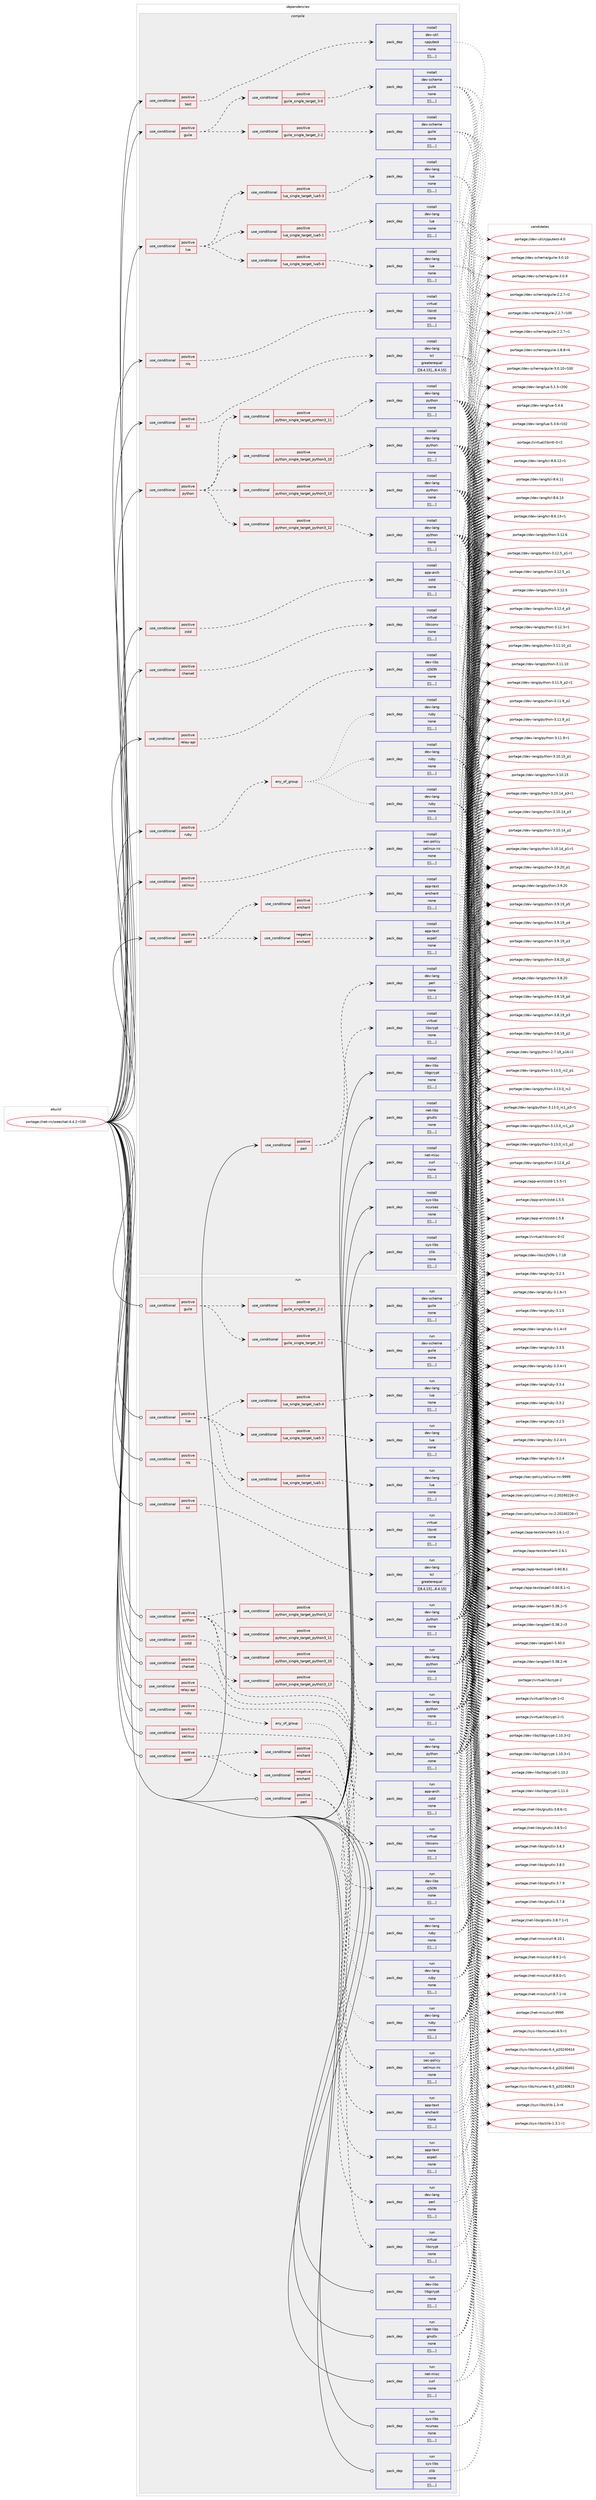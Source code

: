 digraph prolog {

# *************
# Graph options
# *************

newrank=true;
concentrate=true;
compound=true;
graph [rankdir=LR,fontname=Helvetica,fontsize=10,ranksep=1.5];#, ranksep=2.5, nodesep=0.2];
edge  [arrowhead=vee];
node  [fontname=Helvetica,fontsize=10];

# **********
# The ebuild
# **********

subgraph cluster_leftcol {
color=gray;
label=<<i>ebuild</i>>;
id [label="portage://net-irc/weechat-4.4.2-r100", color=red, width=4, href="../net-irc/weechat-4.4.2-r100.svg"];
}

# ****************
# The dependencies
# ****************

subgraph cluster_midcol {
color=gray;
label=<<i>dependencies</i>>;
subgraph cluster_compile {
fillcolor="#eeeeee";
style=filled;
label=<<i>compile</i>>;
subgraph cond97105 {
dependency368728 [label=<<TABLE BORDER="0" CELLBORDER="1" CELLSPACING="0" CELLPADDING="4"><TR><TD ROWSPAN="3" CELLPADDING="10">use_conditional</TD></TR><TR><TD>positive</TD></TR><TR><TD>charset</TD></TR></TABLE>>, shape=none, color=red];
subgraph pack268949 {
dependency368729 [label=<<TABLE BORDER="0" CELLBORDER="1" CELLSPACING="0" CELLPADDING="4" WIDTH="220"><TR><TD ROWSPAN="6" CELLPADDING="30">pack_dep</TD></TR><TR><TD WIDTH="110">install</TD></TR><TR><TD>virtual</TD></TR><TR><TD>libiconv</TD></TR><TR><TD>none</TD></TR><TR><TD>[[],,,,]</TD></TR></TABLE>>, shape=none, color=blue];
}
dependency368728:e -> dependency368729:w [weight=20,style="dashed",arrowhead="vee"];
}
id:e -> dependency368728:w [weight=20,style="solid",arrowhead="vee"];
subgraph cond97106 {
dependency368730 [label=<<TABLE BORDER="0" CELLBORDER="1" CELLSPACING="0" CELLPADDING="4"><TR><TD ROWSPAN="3" CELLPADDING="10">use_conditional</TD></TR><TR><TD>positive</TD></TR><TR><TD>guile</TD></TR></TABLE>>, shape=none, color=red];
subgraph cond97107 {
dependency368731 [label=<<TABLE BORDER="0" CELLBORDER="1" CELLSPACING="0" CELLPADDING="4"><TR><TD ROWSPAN="3" CELLPADDING="10">use_conditional</TD></TR><TR><TD>positive</TD></TR><TR><TD>guile_single_target_2-2</TD></TR></TABLE>>, shape=none, color=red];
subgraph pack268950 {
dependency368732 [label=<<TABLE BORDER="0" CELLBORDER="1" CELLSPACING="0" CELLPADDING="4" WIDTH="220"><TR><TD ROWSPAN="6" CELLPADDING="30">pack_dep</TD></TR><TR><TD WIDTH="110">install</TD></TR><TR><TD>dev-scheme</TD></TR><TR><TD>guile</TD></TR><TR><TD>none</TD></TR><TR><TD>[[],,,,]</TD></TR></TABLE>>, shape=none, color=blue];
}
dependency368731:e -> dependency368732:w [weight=20,style="dashed",arrowhead="vee"];
}
dependency368730:e -> dependency368731:w [weight=20,style="dashed",arrowhead="vee"];
subgraph cond97108 {
dependency368733 [label=<<TABLE BORDER="0" CELLBORDER="1" CELLSPACING="0" CELLPADDING="4"><TR><TD ROWSPAN="3" CELLPADDING="10">use_conditional</TD></TR><TR><TD>positive</TD></TR><TR><TD>guile_single_target_3-0</TD></TR></TABLE>>, shape=none, color=red];
subgraph pack268951 {
dependency368734 [label=<<TABLE BORDER="0" CELLBORDER="1" CELLSPACING="0" CELLPADDING="4" WIDTH="220"><TR><TD ROWSPAN="6" CELLPADDING="30">pack_dep</TD></TR><TR><TD WIDTH="110">install</TD></TR><TR><TD>dev-scheme</TD></TR><TR><TD>guile</TD></TR><TR><TD>none</TD></TR><TR><TD>[[],,,,]</TD></TR></TABLE>>, shape=none, color=blue];
}
dependency368733:e -> dependency368734:w [weight=20,style="dashed",arrowhead="vee"];
}
dependency368730:e -> dependency368733:w [weight=20,style="dashed",arrowhead="vee"];
}
id:e -> dependency368730:w [weight=20,style="solid",arrowhead="vee"];
subgraph cond97109 {
dependency368735 [label=<<TABLE BORDER="0" CELLBORDER="1" CELLSPACING="0" CELLPADDING="4"><TR><TD ROWSPAN="3" CELLPADDING="10">use_conditional</TD></TR><TR><TD>positive</TD></TR><TR><TD>lua</TD></TR></TABLE>>, shape=none, color=red];
subgraph cond97110 {
dependency368736 [label=<<TABLE BORDER="0" CELLBORDER="1" CELLSPACING="0" CELLPADDING="4"><TR><TD ROWSPAN="3" CELLPADDING="10">use_conditional</TD></TR><TR><TD>positive</TD></TR><TR><TD>lua_single_target_lua5-1</TD></TR></TABLE>>, shape=none, color=red];
subgraph pack268952 {
dependency368737 [label=<<TABLE BORDER="0" CELLBORDER="1" CELLSPACING="0" CELLPADDING="4" WIDTH="220"><TR><TD ROWSPAN="6" CELLPADDING="30">pack_dep</TD></TR><TR><TD WIDTH="110">install</TD></TR><TR><TD>dev-lang</TD></TR><TR><TD>lua</TD></TR><TR><TD>none</TD></TR><TR><TD>[[],,,,]</TD></TR></TABLE>>, shape=none, color=blue];
}
dependency368736:e -> dependency368737:w [weight=20,style="dashed",arrowhead="vee"];
}
dependency368735:e -> dependency368736:w [weight=20,style="dashed",arrowhead="vee"];
subgraph cond97111 {
dependency368738 [label=<<TABLE BORDER="0" CELLBORDER="1" CELLSPACING="0" CELLPADDING="4"><TR><TD ROWSPAN="3" CELLPADDING="10">use_conditional</TD></TR><TR><TD>positive</TD></TR><TR><TD>lua_single_target_lua5-3</TD></TR></TABLE>>, shape=none, color=red];
subgraph pack268953 {
dependency368739 [label=<<TABLE BORDER="0" CELLBORDER="1" CELLSPACING="0" CELLPADDING="4" WIDTH="220"><TR><TD ROWSPAN="6" CELLPADDING="30">pack_dep</TD></TR><TR><TD WIDTH="110">install</TD></TR><TR><TD>dev-lang</TD></TR><TR><TD>lua</TD></TR><TR><TD>none</TD></TR><TR><TD>[[],,,,]</TD></TR></TABLE>>, shape=none, color=blue];
}
dependency368738:e -> dependency368739:w [weight=20,style="dashed",arrowhead="vee"];
}
dependency368735:e -> dependency368738:w [weight=20,style="dashed",arrowhead="vee"];
subgraph cond97112 {
dependency368740 [label=<<TABLE BORDER="0" CELLBORDER="1" CELLSPACING="0" CELLPADDING="4"><TR><TD ROWSPAN="3" CELLPADDING="10">use_conditional</TD></TR><TR><TD>positive</TD></TR><TR><TD>lua_single_target_lua5-4</TD></TR></TABLE>>, shape=none, color=red];
subgraph pack268954 {
dependency368741 [label=<<TABLE BORDER="0" CELLBORDER="1" CELLSPACING="0" CELLPADDING="4" WIDTH="220"><TR><TD ROWSPAN="6" CELLPADDING="30">pack_dep</TD></TR><TR><TD WIDTH="110">install</TD></TR><TR><TD>dev-lang</TD></TR><TR><TD>lua</TD></TR><TR><TD>none</TD></TR><TR><TD>[[],,,,]</TD></TR></TABLE>>, shape=none, color=blue];
}
dependency368740:e -> dependency368741:w [weight=20,style="dashed",arrowhead="vee"];
}
dependency368735:e -> dependency368740:w [weight=20,style="dashed",arrowhead="vee"];
}
id:e -> dependency368735:w [weight=20,style="solid",arrowhead="vee"];
subgraph cond97113 {
dependency368742 [label=<<TABLE BORDER="0" CELLBORDER="1" CELLSPACING="0" CELLPADDING="4"><TR><TD ROWSPAN="3" CELLPADDING="10">use_conditional</TD></TR><TR><TD>positive</TD></TR><TR><TD>nls</TD></TR></TABLE>>, shape=none, color=red];
subgraph pack268955 {
dependency368743 [label=<<TABLE BORDER="0" CELLBORDER="1" CELLSPACING="0" CELLPADDING="4" WIDTH="220"><TR><TD ROWSPAN="6" CELLPADDING="30">pack_dep</TD></TR><TR><TD WIDTH="110">install</TD></TR><TR><TD>virtual</TD></TR><TR><TD>libintl</TD></TR><TR><TD>none</TD></TR><TR><TD>[[],,,,]</TD></TR></TABLE>>, shape=none, color=blue];
}
dependency368742:e -> dependency368743:w [weight=20,style="dashed",arrowhead="vee"];
}
id:e -> dependency368742:w [weight=20,style="solid",arrowhead="vee"];
subgraph cond97114 {
dependency368744 [label=<<TABLE BORDER="0" CELLBORDER="1" CELLSPACING="0" CELLPADDING="4"><TR><TD ROWSPAN="3" CELLPADDING="10">use_conditional</TD></TR><TR><TD>positive</TD></TR><TR><TD>perl</TD></TR></TABLE>>, shape=none, color=red];
subgraph pack268956 {
dependency368745 [label=<<TABLE BORDER="0" CELLBORDER="1" CELLSPACING="0" CELLPADDING="4" WIDTH="220"><TR><TD ROWSPAN="6" CELLPADDING="30">pack_dep</TD></TR><TR><TD WIDTH="110">install</TD></TR><TR><TD>dev-lang</TD></TR><TR><TD>perl</TD></TR><TR><TD>none</TD></TR><TR><TD>[[],,,,]</TD></TR></TABLE>>, shape=none, color=blue];
}
dependency368744:e -> dependency368745:w [weight=20,style="dashed",arrowhead="vee"];
subgraph pack268957 {
dependency368746 [label=<<TABLE BORDER="0" CELLBORDER="1" CELLSPACING="0" CELLPADDING="4" WIDTH="220"><TR><TD ROWSPAN="6" CELLPADDING="30">pack_dep</TD></TR><TR><TD WIDTH="110">install</TD></TR><TR><TD>virtual</TD></TR><TR><TD>libcrypt</TD></TR><TR><TD>none</TD></TR><TR><TD>[[],,,,]</TD></TR></TABLE>>, shape=none, color=blue];
}
dependency368744:e -> dependency368746:w [weight=20,style="dashed",arrowhead="vee"];
}
id:e -> dependency368744:w [weight=20,style="solid",arrowhead="vee"];
subgraph cond97115 {
dependency368747 [label=<<TABLE BORDER="0" CELLBORDER="1" CELLSPACING="0" CELLPADDING="4"><TR><TD ROWSPAN="3" CELLPADDING="10">use_conditional</TD></TR><TR><TD>positive</TD></TR><TR><TD>python</TD></TR></TABLE>>, shape=none, color=red];
subgraph cond97116 {
dependency368748 [label=<<TABLE BORDER="0" CELLBORDER="1" CELLSPACING="0" CELLPADDING="4"><TR><TD ROWSPAN="3" CELLPADDING="10">use_conditional</TD></TR><TR><TD>positive</TD></TR><TR><TD>python_single_target_python3_10</TD></TR></TABLE>>, shape=none, color=red];
subgraph pack268958 {
dependency368749 [label=<<TABLE BORDER="0" CELLBORDER="1" CELLSPACING="0" CELLPADDING="4" WIDTH="220"><TR><TD ROWSPAN="6" CELLPADDING="30">pack_dep</TD></TR><TR><TD WIDTH="110">install</TD></TR><TR><TD>dev-lang</TD></TR><TR><TD>python</TD></TR><TR><TD>none</TD></TR><TR><TD>[[],,,,]</TD></TR></TABLE>>, shape=none, color=blue];
}
dependency368748:e -> dependency368749:w [weight=20,style="dashed",arrowhead="vee"];
}
dependency368747:e -> dependency368748:w [weight=20,style="dashed",arrowhead="vee"];
subgraph cond97117 {
dependency368750 [label=<<TABLE BORDER="0" CELLBORDER="1" CELLSPACING="0" CELLPADDING="4"><TR><TD ROWSPAN="3" CELLPADDING="10">use_conditional</TD></TR><TR><TD>positive</TD></TR><TR><TD>python_single_target_python3_11</TD></TR></TABLE>>, shape=none, color=red];
subgraph pack268959 {
dependency368751 [label=<<TABLE BORDER="0" CELLBORDER="1" CELLSPACING="0" CELLPADDING="4" WIDTH="220"><TR><TD ROWSPAN="6" CELLPADDING="30">pack_dep</TD></TR><TR><TD WIDTH="110">install</TD></TR><TR><TD>dev-lang</TD></TR><TR><TD>python</TD></TR><TR><TD>none</TD></TR><TR><TD>[[],,,,]</TD></TR></TABLE>>, shape=none, color=blue];
}
dependency368750:e -> dependency368751:w [weight=20,style="dashed",arrowhead="vee"];
}
dependency368747:e -> dependency368750:w [weight=20,style="dashed",arrowhead="vee"];
subgraph cond97118 {
dependency368752 [label=<<TABLE BORDER="0" CELLBORDER="1" CELLSPACING="0" CELLPADDING="4"><TR><TD ROWSPAN="3" CELLPADDING="10">use_conditional</TD></TR><TR><TD>positive</TD></TR><TR><TD>python_single_target_python3_12</TD></TR></TABLE>>, shape=none, color=red];
subgraph pack268960 {
dependency368753 [label=<<TABLE BORDER="0" CELLBORDER="1" CELLSPACING="0" CELLPADDING="4" WIDTH="220"><TR><TD ROWSPAN="6" CELLPADDING="30">pack_dep</TD></TR><TR><TD WIDTH="110">install</TD></TR><TR><TD>dev-lang</TD></TR><TR><TD>python</TD></TR><TR><TD>none</TD></TR><TR><TD>[[],,,,]</TD></TR></TABLE>>, shape=none, color=blue];
}
dependency368752:e -> dependency368753:w [weight=20,style="dashed",arrowhead="vee"];
}
dependency368747:e -> dependency368752:w [weight=20,style="dashed",arrowhead="vee"];
subgraph cond97119 {
dependency368754 [label=<<TABLE BORDER="0" CELLBORDER="1" CELLSPACING="0" CELLPADDING="4"><TR><TD ROWSPAN="3" CELLPADDING="10">use_conditional</TD></TR><TR><TD>positive</TD></TR><TR><TD>python_single_target_python3_13</TD></TR></TABLE>>, shape=none, color=red];
subgraph pack268961 {
dependency368755 [label=<<TABLE BORDER="0" CELLBORDER="1" CELLSPACING="0" CELLPADDING="4" WIDTH="220"><TR><TD ROWSPAN="6" CELLPADDING="30">pack_dep</TD></TR><TR><TD WIDTH="110">install</TD></TR><TR><TD>dev-lang</TD></TR><TR><TD>python</TD></TR><TR><TD>none</TD></TR><TR><TD>[[],,,,]</TD></TR></TABLE>>, shape=none, color=blue];
}
dependency368754:e -> dependency368755:w [weight=20,style="dashed",arrowhead="vee"];
}
dependency368747:e -> dependency368754:w [weight=20,style="dashed",arrowhead="vee"];
}
id:e -> dependency368747:w [weight=20,style="solid",arrowhead="vee"];
subgraph cond97120 {
dependency368756 [label=<<TABLE BORDER="0" CELLBORDER="1" CELLSPACING="0" CELLPADDING="4"><TR><TD ROWSPAN="3" CELLPADDING="10">use_conditional</TD></TR><TR><TD>positive</TD></TR><TR><TD>relay-api</TD></TR></TABLE>>, shape=none, color=red];
subgraph pack268962 {
dependency368757 [label=<<TABLE BORDER="0" CELLBORDER="1" CELLSPACING="0" CELLPADDING="4" WIDTH="220"><TR><TD ROWSPAN="6" CELLPADDING="30">pack_dep</TD></TR><TR><TD WIDTH="110">install</TD></TR><TR><TD>dev-libs</TD></TR><TR><TD>cJSON</TD></TR><TR><TD>none</TD></TR><TR><TD>[[],,,,]</TD></TR></TABLE>>, shape=none, color=blue];
}
dependency368756:e -> dependency368757:w [weight=20,style="dashed",arrowhead="vee"];
}
id:e -> dependency368756:w [weight=20,style="solid",arrowhead="vee"];
subgraph cond97121 {
dependency368758 [label=<<TABLE BORDER="0" CELLBORDER="1" CELLSPACING="0" CELLPADDING="4"><TR><TD ROWSPAN="3" CELLPADDING="10">use_conditional</TD></TR><TR><TD>positive</TD></TR><TR><TD>ruby</TD></TR></TABLE>>, shape=none, color=red];
subgraph any2489 {
dependency368759 [label=<<TABLE BORDER="0" CELLBORDER="1" CELLSPACING="0" CELLPADDING="4"><TR><TD CELLPADDING="10">any_of_group</TD></TR></TABLE>>, shape=none, color=red];subgraph pack268963 {
dependency368760 [label=<<TABLE BORDER="0" CELLBORDER="1" CELLSPACING="0" CELLPADDING="4" WIDTH="220"><TR><TD ROWSPAN="6" CELLPADDING="30">pack_dep</TD></TR><TR><TD WIDTH="110">install</TD></TR><TR><TD>dev-lang</TD></TR><TR><TD>ruby</TD></TR><TR><TD>none</TD></TR><TR><TD>[[],,,,]</TD></TR></TABLE>>, shape=none, color=blue];
}
dependency368759:e -> dependency368760:w [weight=20,style="dotted",arrowhead="oinv"];
subgraph pack268964 {
dependency368761 [label=<<TABLE BORDER="0" CELLBORDER="1" CELLSPACING="0" CELLPADDING="4" WIDTH="220"><TR><TD ROWSPAN="6" CELLPADDING="30">pack_dep</TD></TR><TR><TD WIDTH="110">install</TD></TR><TR><TD>dev-lang</TD></TR><TR><TD>ruby</TD></TR><TR><TD>none</TD></TR><TR><TD>[[],,,,]</TD></TR></TABLE>>, shape=none, color=blue];
}
dependency368759:e -> dependency368761:w [weight=20,style="dotted",arrowhead="oinv"];
subgraph pack268965 {
dependency368762 [label=<<TABLE BORDER="0" CELLBORDER="1" CELLSPACING="0" CELLPADDING="4" WIDTH="220"><TR><TD ROWSPAN="6" CELLPADDING="30">pack_dep</TD></TR><TR><TD WIDTH="110">install</TD></TR><TR><TD>dev-lang</TD></TR><TR><TD>ruby</TD></TR><TR><TD>none</TD></TR><TR><TD>[[],,,,]</TD></TR></TABLE>>, shape=none, color=blue];
}
dependency368759:e -> dependency368762:w [weight=20,style="dotted",arrowhead="oinv"];
}
dependency368758:e -> dependency368759:w [weight=20,style="dashed",arrowhead="vee"];
}
id:e -> dependency368758:w [weight=20,style="solid",arrowhead="vee"];
subgraph cond97122 {
dependency368763 [label=<<TABLE BORDER="0" CELLBORDER="1" CELLSPACING="0" CELLPADDING="4"><TR><TD ROWSPAN="3" CELLPADDING="10">use_conditional</TD></TR><TR><TD>positive</TD></TR><TR><TD>selinux</TD></TR></TABLE>>, shape=none, color=red];
subgraph pack268966 {
dependency368764 [label=<<TABLE BORDER="0" CELLBORDER="1" CELLSPACING="0" CELLPADDING="4" WIDTH="220"><TR><TD ROWSPAN="6" CELLPADDING="30">pack_dep</TD></TR><TR><TD WIDTH="110">install</TD></TR><TR><TD>sec-policy</TD></TR><TR><TD>selinux-irc</TD></TR><TR><TD>none</TD></TR><TR><TD>[[],,,,]</TD></TR></TABLE>>, shape=none, color=blue];
}
dependency368763:e -> dependency368764:w [weight=20,style="dashed",arrowhead="vee"];
}
id:e -> dependency368763:w [weight=20,style="solid",arrowhead="vee"];
subgraph cond97123 {
dependency368765 [label=<<TABLE BORDER="0" CELLBORDER="1" CELLSPACING="0" CELLPADDING="4"><TR><TD ROWSPAN="3" CELLPADDING="10">use_conditional</TD></TR><TR><TD>positive</TD></TR><TR><TD>spell</TD></TR></TABLE>>, shape=none, color=red];
subgraph cond97124 {
dependency368766 [label=<<TABLE BORDER="0" CELLBORDER="1" CELLSPACING="0" CELLPADDING="4"><TR><TD ROWSPAN="3" CELLPADDING="10">use_conditional</TD></TR><TR><TD>positive</TD></TR><TR><TD>enchant</TD></TR></TABLE>>, shape=none, color=red];
subgraph pack268967 {
dependency368767 [label=<<TABLE BORDER="0" CELLBORDER="1" CELLSPACING="0" CELLPADDING="4" WIDTH="220"><TR><TD ROWSPAN="6" CELLPADDING="30">pack_dep</TD></TR><TR><TD WIDTH="110">install</TD></TR><TR><TD>app-text</TD></TR><TR><TD>enchant</TD></TR><TR><TD>none</TD></TR><TR><TD>[[],,,,]</TD></TR></TABLE>>, shape=none, color=blue];
}
dependency368766:e -> dependency368767:w [weight=20,style="dashed",arrowhead="vee"];
}
dependency368765:e -> dependency368766:w [weight=20,style="dashed",arrowhead="vee"];
subgraph cond97125 {
dependency368768 [label=<<TABLE BORDER="0" CELLBORDER="1" CELLSPACING="0" CELLPADDING="4"><TR><TD ROWSPAN="3" CELLPADDING="10">use_conditional</TD></TR><TR><TD>negative</TD></TR><TR><TD>enchant</TD></TR></TABLE>>, shape=none, color=red];
subgraph pack268968 {
dependency368769 [label=<<TABLE BORDER="0" CELLBORDER="1" CELLSPACING="0" CELLPADDING="4" WIDTH="220"><TR><TD ROWSPAN="6" CELLPADDING="30">pack_dep</TD></TR><TR><TD WIDTH="110">install</TD></TR><TR><TD>app-text</TD></TR><TR><TD>aspell</TD></TR><TR><TD>none</TD></TR><TR><TD>[[],,,,]</TD></TR></TABLE>>, shape=none, color=blue];
}
dependency368768:e -> dependency368769:w [weight=20,style="dashed",arrowhead="vee"];
}
dependency368765:e -> dependency368768:w [weight=20,style="dashed",arrowhead="vee"];
}
id:e -> dependency368765:w [weight=20,style="solid",arrowhead="vee"];
subgraph cond97126 {
dependency368770 [label=<<TABLE BORDER="0" CELLBORDER="1" CELLSPACING="0" CELLPADDING="4"><TR><TD ROWSPAN="3" CELLPADDING="10">use_conditional</TD></TR><TR><TD>positive</TD></TR><TR><TD>tcl</TD></TR></TABLE>>, shape=none, color=red];
subgraph pack268969 {
dependency368771 [label=<<TABLE BORDER="0" CELLBORDER="1" CELLSPACING="0" CELLPADDING="4" WIDTH="220"><TR><TD ROWSPAN="6" CELLPADDING="30">pack_dep</TD></TR><TR><TD WIDTH="110">install</TD></TR><TR><TD>dev-lang</TD></TR><TR><TD>tcl</TD></TR><TR><TD>greaterequal</TD></TR><TR><TD>[[8,4,15],,,8.4.15]</TD></TR></TABLE>>, shape=none, color=blue];
}
dependency368770:e -> dependency368771:w [weight=20,style="dashed",arrowhead="vee"];
}
id:e -> dependency368770:w [weight=20,style="solid",arrowhead="vee"];
subgraph cond97127 {
dependency368772 [label=<<TABLE BORDER="0" CELLBORDER="1" CELLSPACING="0" CELLPADDING="4"><TR><TD ROWSPAN="3" CELLPADDING="10">use_conditional</TD></TR><TR><TD>positive</TD></TR><TR><TD>test</TD></TR></TABLE>>, shape=none, color=red];
subgraph pack268970 {
dependency368773 [label=<<TABLE BORDER="0" CELLBORDER="1" CELLSPACING="0" CELLPADDING="4" WIDTH="220"><TR><TD ROWSPAN="6" CELLPADDING="30">pack_dep</TD></TR><TR><TD WIDTH="110">install</TD></TR><TR><TD>dev-util</TD></TR><TR><TD>cpputest</TD></TR><TR><TD>none</TD></TR><TR><TD>[[],,,,]</TD></TR></TABLE>>, shape=none, color=blue];
}
dependency368772:e -> dependency368773:w [weight=20,style="dashed",arrowhead="vee"];
}
id:e -> dependency368772:w [weight=20,style="solid",arrowhead="vee"];
subgraph cond97128 {
dependency368774 [label=<<TABLE BORDER="0" CELLBORDER="1" CELLSPACING="0" CELLPADDING="4"><TR><TD ROWSPAN="3" CELLPADDING="10">use_conditional</TD></TR><TR><TD>positive</TD></TR><TR><TD>zstd</TD></TR></TABLE>>, shape=none, color=red];
subgraph pack268971 {
dependency368775 [label=<<TABLE BORDER="0" CELLBORDER="1" CELLSPACING="0" CELLPADDING="4" WIDTH="220"><TR><TD ROWSPAN="6" CELLPADDING="30">pack_dep</TD></TR><TR><TD WIDTH="110">install</TD></TR><TR><TD>app-arch</TD></TR><TR><TD>zstd</TD></TR><TR><TD>none</TD></TR><TR><TD>[[],,,,]</TD></TR></TABLE>>, shape=none, color=blue];
}
dependency368774:e -> dependency368775:w [weight=20,style="dashed",arrowhead="vee"];
}
id:e -> dependency368774:w [weight=20,style="solid",arrowhead="vee"];
subgraph pack268972 {
dependency368776 [label=<<TABLE BORDER="0" CELLBORDER="1" CELLSPACING="0" CELLPADDING="4" WIDTH="220"><TR><TD ROWSPAN="6" CELLPADDING="30">pack_dep</TD></TR><TR><TD WIDTH="110">install</TD></TR><TR><TD>dev-libs</TD></TR><TR><TD>libgcrypt</TD></TR><TR><TD>none</TD></TR><TR><TD>[[],,,,]</TD></TR></TABLE>>, shape=none, color=blue];
}
id:e -> dependency368776:w [weight=20,style="solid",arrowhead="vee"];
subgraph pack268973 {
dependency368777 [label=<<TABLE BORDER="0" CELLBORDER="1" CELLSPACING="0" CELLPADDING="4" WIDTH="220"><TR><TD ROWSPAN="6" CELLPADDING="30">pack_dep</TD></TR><TR><TD WIDTH="110">install</TD></TR><TR><TD>net-libs</TD></TR><TR><TD>gnutls</TD></TR><TR><TD>none</TD></TR><TR><TD>[[],,,,]</TD></TR></TABLE>>, shape=none, color=blue];
}
id:e -> dependency368777:w [weight=20,style="solid",arrowhead="vee"];
subgraph pack268974 {
dependency368778 [label=<<TABLE BORDER="0" CELLBORDER="1" CELLSPACING="0" CELLPADDING="4" WIDTH="220"><TR><TD ROWSPAN="6" CELLPADDING="30">pack_dep</TD></TR><TR><TD WIDTH="110">install</TD></TR><TR><TD>net-misc</TD></TR><TR><TD>curl</TD></TR><TR><TD>none</TD></TR><TR><TD>[[],,,,]</TD></TR></TABLE>>, shape=none, color=blue];
}
id:e -> dependency368778:w [weight=20,style="solid",arrowhead="vee"];
subgraph pack268975 {
dependency368779 [label=<<TABLE BORDER="0" CELLBORDER="1" CELLSPACING="0" CELLPADDING="4" WIDTH="220"><TR><TD ROWSPAN="6" CELLPADDING="30">pack_dep</TD></TR><TR><TD WIDTH="110">install</TD></TR><TR><TD>sys-libs</TD></TR><TR><TD>ncurses</TD></TR><TR><TD>none</TD></TR><TR><TD>[[],,,,]</TD></TR></TABLE>>, shape=none, color=blue];
}
id:e -> dependency368779:w [weight=20,style="solid",arrowhead="vee"];
subgraph pack268976 {
dependency368780 [label=<<TABLE BORDER="0" CELLBORDER="1" CELLSPACING="0" CELLPADDING="4" WIDTH="220"><TR><TD ROWSPAN="6" CELLPADDING="30">pack_dep</TD></TR><TR><TD WIDTH="110">install</TD></TR><TR><TD>sys-libs</TD></TR><TR><TD>zlib</TD></TR><TR><TD>none</TD></TR><TR><TD>[[],,,,]</TD></TR></TABLE>>, shape=none, color=blue];
}
id:e -> dependency368780:w [weight=20,style="solid",arrowhead="vee"];
}
subgraph cluster_compileandrun {
fillcolor="#eeeeee";
style=filled;
label=<<i>compile and run</i>>;
}
subgraph cluster_run {
fillcolor="#eeeeee";
style=filled;
label=<<i>run</i>>;
subgraph cond97129 {
dependency368781 [label=<<TABLE BORDER="0" CELLBORDER="1" CELLSPACING="0" CELLPADDING="4"><TR><TD ROWSPAN="3" CELLPADDING="10">use_conditional</TD></TR><TR><TD>positive</TD></TR><TR><TD>charset</TD></TR></TABLE>>, shape=none, color=red];
subgraph pack268977 {
dependency368782 [label=<<TABLE BORDER="0" CELLBORDER="1" CELLSPACING="0" CELLPADDING="4" WIDTH="220"><TR><TD ROWSPAN="6" CELLPADDING="30">pack_dep</TD></TR><TR><TD WIDTH="110">run</TD></TR><TR><TD>virtual</TD></TR><TR><TD>libiconv</TD></TR><TR><TD>none</TD></TR><TR><TD>[[],,,,]</TD></TR></TABLE>>, shape=none, color=blue];
}
dependency368781:e -> dependency368782:w [weight=20,style="dashed",arrowhead="vee"];
}
id:e -> dependency368781:w [weight=20,style="solid",arrowhead="odot"];
subgraph cond97130 {
dependency368783 [label=<<TABLE BORDER="0" CELLBORDER="1" CELLSPACING="0" CELLPADDING="4"><TR><TD ROWSPAN="3" CELLPADDING="10">use_conditional</TD></TR><TR><TD>positive</TD></TR><TR><TD>guile</TD></TR></TABLE>>, shape=none, color=red];
subgraph cond97131 {
dependency368784 [label=<<TABLE BORDER="0" CELLBORDER="1" CELLSPACING="0" CELLPADDING="4"><TR><TD ROWSPAN="3" CELLPADDING="10">use_conditional</TD></TR><TR><TD>positive</TD></TR><TR><TD>guile_single_target_2-2</TD></TR></TABLE>>, shape=none, color=red];
subgraph pack268978 {
dependency368785 [label=<<TABLE BORDER="0" CELLBORDER="1" CELLSPACING="0" CELLPADDING="4" WIDTH="220"><TR><TD ROWSPAN="6" CELLPADDING="30">pack_dep</TD></TR><TR><TD WIDTH="110">run</TD></TR><TR><TD>dev-scheme</TD></TR><TR><TD>guile</TD></TR><TR><TD>none</TD></TR><TR><TD>[[],,,,]</TD></TR></TABLE>>, shape=none, color=blue];
}
dependency368784:e -> dependency368785:w [weight=20,style="dashed",arrowhead="vee"];
}
dependency368783:e -> dependency368784:w [weight=20,style="dashed",arrowhead="vee"];
subgraph cond97132 {
dependency368786 [label=<<TABLE BORDER="0" CELLBORDER="1" CELLSPACING="0" CELLPADDING="4"><TR><TD ROWSPAN="3" CELLPADDING="10">use_conditional</TD></TR><TR><TD>positive</TD></TR><TR><TD>guile_single_target_3-0</TD></TR></TABLE>>, shape=none, color=red];
subgraph pack268979 {
dependency368787 [label=<<TABLE BORDER="0" CELLBORDER="1" CELLSPACING="0" CELLPADDING="4" WIDTH="220"><TR><TD ROWSPAN="6" CELLPADDING="30">pack_dep</TD></TR><TR><TD WIDTH="110">run</TD></TR><TR><TD>dev-scheme</TD></TR><TR><TD>guile</TD></TR><TR><TD>none</TD></TR><TR><TD>[[],,,,]</TD></TR></TABLE>>, shape=none, color=blue];
}
dependency368786:e -> dependency368787:w [weight=20,style="dashed",arrowhead="vee"];
}
dependency368783:e -> dependency368786:w [weight=20,style="dashed",arrowhead="vee"];
}
id:e -> dependency368783:w [weight=20,style="solid",arrowhead="odot"];
subgraph cond97133 {
dependency368788 [label=<<TABLE BORDER="0" CELLBORDER="1" CELLSPACING="0" CELLPADDING="4"><TR><TD ROWSPAN="3" CELLPADDING="10">use_conditional</TD></TR><TR><TD>positive</TD></TR><TR><TD>lua</TD></TR></TABLE>>, shape=none, color=red];
subgraph cond97134 {
dependency368789 [label=<<TABLE BORDER="0" CELLBORDER="1" CELLSPACING="0" CELLPADDING="4"><TR><TD ROWSPAN="3" CELLPADDING="10">use_conditional</TD></TR><TR><TD>positive</TD></TR><TR><TD>lua_single_target_lua5-1</TD></TR></TABLE>>, shape=none, color=red];
subgraph pack268980 {
dependency368790 [label=<<TABLE BORDER="0" CELLBORDER="1" CELLSPACING="0" CELLPADDING="4" WIDTH="220"><TR><TD ROWSPAN="6" CELLPADDING="30">pack_dep</TD></TR><TR><TD WIDTH="110">run</TD></TR><TR><TD>dev-lang</TD></TR><TR><TD>lua</TD></TR><TR><TD>none</TD></TR><TR><TD>[[],,,,]</TD></TR></TABLE>>, shape=none, color=blue];
}
dependency368789:e -> dependency368790:w [weight=20,style="dashed",arrowhead="vee"];
}
dependency368788:e -> dependency368789:w [weight=20,style="dashed",arrowhead="vee"];
subgraph cond97135 {
dependency368791 [label=<<TABLE BORDER="0" CELLBORDER="1" CELLSPACING="0" CELLPADDING="4"><TR><TD ROWSPAN="3" CELLPADDING="10">use_conditional</TD></TR><TR><TD>positive</TD></TR><TR><TD>lua_single_target_lua5-3</TD></TR></TABLE>>, shape=none, color=red];
subgraph pack268981 {
dependency368792 [label=<<TABLE BORDER="0" CELLBORDER="1" CELLSPACING="0" CELLPADDING="4" WIDTH="220"><TR><TD ROWSPAN="6" CELLPADDING="30">pack_dep</TD></TR><TR><TD WIDTH="110">run</TD></TR><TR><TD>dev-lang</TD></TR><TR><TD>lua</TD></TR><TR><TD>none</TD></TR><TR><TD>[[],,,,]</TD></TR></TABLE>>, shape=none, color=blue];
}
dependency368791:e -> dependency368792:w [weight=20,style="dashed",arrowhead="vee"];
}
dependency368788:e -> dependency368791:w [weight=20,style="dashed",arrowhead="vee"];
subgraph cond97136 {
dependency368793 [label=<<TABLE BORDER="0" CELLBORDER="1" CELLSPACING="0" CELLPADDING="4"><TR><TD ROWSPAN="3" CELLPADDING="10">use_conditional</TD></TR><TR><TD>positive</TD></TR><TR><TD>lua_single_target_lua5-4</TD></TR></TABLE>>, shape=none, color=red];
subgraph pack268982 {
dependency368794 [label=<<TABLE BORDER="0" CELLBORDER="1" CELLSPACING="0" CELLPADDING="4" WIDTH="220"><TR><TD ROWSPAN="6" CELLPADDING="30">pack_dep</TD></TR><TR><TD WIDTH="110">run</TD></TR><TR><TD>dev-lang</TD></TR><TR><TD>lua</TD></TR><TR><TD>none</TD></TR><TR><TD>[[],,,,]</TD></TR></TABLE>>, shape=none, color=blue];
}
dependency368793:e -> dependency368794:w [weight=20,style="dashed",arrowhead="vee"];
}
dependency368788:e -> dependency368793:w [weight=20,style="dashed",arrowhead="vee"];
}
id:e -> dependency368788:w [weight=20,style="solid",arrowhead="odot"];
subgraph cond97137 {
dependency368795 [label=<<TABLE BORDER="0" CELLBORDER="1" CELLSPACING="0" CELLPADDING="4"><TR><TD ROWSPAN="3" CELLPADDING="10">use_conditional</TD></TR><TR><TD>positive</TD></TR><TR><TD>nls</TD></TR></TABLE>>, shape=none, color=red];
subgraph pack268983 {
dependency368796 [label=<<TABLE BORDER="0" CELLBORDER="1" CELLSPACING="0" CELLPADDING="4" WIDTH="220"><TR><TD ROWSPAN="6" CELLPADDING="30">pack_dep</TD></TR><TR><TD WIDTH="110">run</TD></TR><TR><TD>virtual</TD></TR><TR><TD>libintl</TD></TR><TR><TD>none</TD></TR><TR><TD>[[],,,,]</TD></TR></TABLE>>, shape=none, color=blue];
}
dependency368795:e -> dependency368796:w [weight=20,style="dashed",arrowhead="vee"];
}
id:e -> dependency368795:w [weight=20,style="solid",arrowhead="odot"];
subgraph cond97138 {
dependency368797 [label=<<TABLE BORDER="0" CELLBORDER="1" CELLSPACING="0" CELLPADDING="4"><TR><TD ROWSPAN="3" CELLPADDING="10">use_conditional</TD></TR><TR><TD>positive</TD></TR><TR><TD>perl</TD></TR></TABLE>>, shape=none, color=red];
subgraph pack268984 {
dependency368798 [label=<<TABLE BORDER="0" CELLBORDER="1" CELLSPACING="0" CELLPADDING="4" WIDTH="220"><TR><TD ROWSPAN="6" CELLPADDING="30">pack_dep</TD></TR><TR><TD WIDTH="110">run</TD></TR><TR><TD>dev-lang</TD></TR><TR><TD>perl</TD></TR><TR><TD>none</TD></TR><TR><TD>[[],,,,]</TD></TR></TABLE>>, shape=none, color=blue];
}
dependency368797:e -> dependency368798:w [weight=20,style="dashed",arrowhead="vee"];
subgraph pack268985 {
dependency368799 [label=<<TABLE BORDER="0" CELLBORDER="1" CELLSPACING="0" CELLPADDING="4" WIDTH="220"><TR><TD ROWSPAN="6" CELLPADDING="30">pack_dep</TD></TR><TR><TD WIDTH="110">run</TD></TR><TR><TD>virtual</TD></TR><TR><TD>libcrypt</TD></TR><TR><TD>none</TD></TR><TR><TD>[[],,,,]</TD></TR></TABLE>>, shape=none, color=blue];
}
dependency368797:e -> dependency368799:w [weight=20,style="dashed",arrowhead="vee"];
}
id:e -> dependency368797:w [weight=20,style="solid",arrowhead="odot"];
subgraph cond97139 {
dependency368800 [label=<<TABLE BORDER="0" CELLBORDER="1" CELLSPACING="0" CELLPADDING="4"><TR><TD ROWSPAN="3" CELLPADDING="10">use_conditional</TD></TR><TR><TD>positive</TD></TR><TR><TD>python</TD></TR></TABLE>>, shape=none, color=red];
subgraph cond97140 {
dependency368801 [label=<<TABLE BORDER="0" CELLBORDER="1" CELLSPACING="0" CELLPADDING="4"><TR><TD ROWSPAN="3" CELLPADDING="10">use_conditional</TD></TR><TR><TD>positive</TD></TR><TR><TD>python_single_target_python3_10</TD></TR></TABLE>>, shape=none, color=red];
subgraph pack268986 {
dependency368802 [label=<<TABLE BORDER="0" CELLBORDER="1" CELLSPACING="0" CELLPADDING="4" WIDTH="220"><TR><TD ROWSPAN="6" CELLPADDING="30">pack_dep</TD></TR><TR><TD WIDTH="110">run</TD></TR><TR><TD>dev-lang</TD></TR><TR><TD>python</TD></TR><TR><TD>none</TD></TR><TR><TD>[[],,,,]</TD></TR></TABLE>>, shape=none, color=blue];
}
dependency368801:e -> dependency368802:w [weight=20,style="dashed",arrowhead="vee"];
}
dependency368800:e -> dependency368801:w [weight=20,style="dashed",arrowhead="vee"];
subgraph cond97141 {
dependency368803 [label=<<TABLE BORDER="0" CELLBORDER="1" CELLSPACING="0" CELLPADDING="4"><TR><TD ROWSPAN="3" CELLPADDING="10">use_conditional</TD></TR><TR><TD>positive</TD></TR><TR><TD>python_single_target_python3_11</TD></TR></TABLE>>, shape=none, color=red];
subgraph pack268987 {
dependency368804 [label=<<TABLE BORDER="0" CELLBORDER="1" CELLSPACING="0" CELLPADDING="4" WIDTH="220"><TR><TD ROWSPAN="6" CELLPADDING="30">pack_dep</TD></TR><TR><TD WIDTH="110">run</TD></TR><TR><TD>dev-lang</TD></TR><TR><TD>python</TD></TR><TR><TD>none</TD></TR><TR><TD>[[],,,,]</TD></TR></TABLE>>, shape=none, color=blue];
}
dependency368803:e -> dependency368804:w [weight=20,style="dashed",arrowhead="vee"];
}
dependency368800:e -> dependency368803:w [weight=20,style="dashed",arrowhead="vee"];
subgraph cond97142 {
dependency368805 [label=<<TABLE BORDER="0" CELLBORDER="1" CELLSPACING="0" CELLPADDING="4"><TR><TD ROWSPAN="3" CELLPADDING="10">use_conditional</TD></TR><TR><TD>positive</TD></TR><TR><TD>python_single_target_python3_12</TD></TR></TABLE>>, shape=none, color=red];
subgraph pack268988 {
dependency368806 [label=<<TABLE BORDER="0" CELLBORDER="1" CELLSPACING="0" CELLPADDING="4" WIDTH="220"><TR><TD ROWSPAN="6" CELLPADDING="30">pack_dep</TD></TR><TR><TD WIDTH="110">run</TD></TR><TR><TD>dev-lang</TD></TR><TR><TD>python</TD></TR><TR><TD>none</TD></TR><TR><TD>[[],,,,]</TD></TR></TABLE>>, shape=none, color=blue];
}
dependency368805:e -> dependency368806:w [weight=20,style="dashed",arrowhead="vee"];
}
dependency368800:e -> dependency368805:w [weight=20,style="dashed",arrowhead="vee"];
subgraph cond97143 {
dependency368807 [label=<<TABLE BORDER="0" CELLBORDER="1" CELLSPACING="0" CELLPADDING="4"><TR><TD ROWSPAN="3" CELLPADDING="10">use_conditional</TD></TR><TR><TD>positive</TD></TR><TR><TD>python_single_target_python3_13</TD></TR></TABLE>>, shape=none, color=red];
subgraph pack268989 {
dependency368808 [label=<<TABLE BORDER="0" CELLBORDER="1" CELLSPACING="0" CELLPADDING="4" WIDTH="220"><TR><TD ROWSPAN="6" CELLPADDING="30">pack_dep</TD></TR><TR><TD WIDTH="110">run</TD></TR><TR><TD>dev-lang</TD></TR><TR><TD>python</TD></TR><TR><TD>none</TD></TR><TR><TD>[[],,,,]</TD></TR></TABLE>>, shape=none, color=blue];
}
dependency368807:e -> dependency368808:w [weight=20,style="dashed",arrowhead="vee"];
}
dependency368800:e -> dependency368807:w [weight=20,style="dashed",arrowhead="vee"];
}
id:e -> dependency368800:w [weight=20,style="solid",arrowhead="odot"];
subgraph cond97144 {
dependency368809 [label=<<TABLE BORDER="0" CELLBORDER="1" CELLSPACING="0" CELLPADDING="4"><TR><TD ROWSPAN="3" CELLPADDING="10">use_conditional</TD></TR><TR><TD>positive</TD></TR><TR><TD>relay-api</TD></TR></TABLE>>, shape=none, color=red];
subgraph pack268990 {
dependency368810 [label=<<TABLE BORDER="0" CELLBORDER="1" CELLSPACING="0" CELLPADDING="4" WIDTH="220"><TR><TD ROWSPAN="6" CELLPADDING="30">pack_dep</TD></TR><TR><TD WIDTH="110">run</TD></TR><TR><TD>dev-libs</TD></TR><TR><TD>cJSON</TD></TR><TR><TD>none</TD></TR><TR><TD>[[],,,,]</TD></TR></TABLE>>, shape=none, color=blue];
}
dependency368809:e -> dependency368810:w [weight=20,style="dashed",arrowhead="vee"];
}
id:e -> dependency368809:w [weight=20,style="solid",arrowhead="odot"];
subgraph cond97145 {
dependency368811 [label=<<TABLE BORDER="0" CELLBORDER="1" CELLSPACING="0" CELLPADDING="4"><TR><TD ROWSPAN="3" CELLPADDING="10">use_conditional</TD></TR><TR><TD>positive</TD></TR><TR><TD>ruby</TD></TR></TABLE>>, shape=none, color=red];
subgraph any2490 {
dependency368812 [label=<<TABLE BORDER="0" CELLBORDER="1" CELLSPACING="0" CELLPADDING="4"><TR><TD CELLPADDING="10">any_of_group</TD></TR></TABLE>>, shape=none, color=red];subgraph pack268991 {
dependency368813 [label=<<TABLE BORDER="0" CELLBORDER="1" CELLSPACING="0" CELLPADDING="4" WIDTH="220"><TR><TD ROWSPAN="6" CELLPADDING="30">pack_dep</TD></TR><TR><TD WIDTH="110">run</TD></TR><TR><TD>dev-lang</TD></TR><TR><TD>ruby</TD></TR><TR><TD>none</TD></TR><TR><TD>[[],,,,]</TD></TR></TABLE>>, shape=none, color=blue];
}
dependency368812:e -> dependency368813:w [weight=20,style="dotted",arrowhead="oinv"];
subgraph pack268992 {
dependency368814 [label=<<TABLE BORDER="0" CELLBORDER="1" CELLSPACING="0" CELLPADDING="4" WIDTH="220"><TR><TD ROWSPAN="6" CELLPADDING="30">pack_dep</TD></TR><TR><TD WIDTH="110">run</TD></TR><TR><TD>dev-lang</TD></TR><TR><TD>ruby</TD></TR><TR><TD>none</TD></TR><TR><TD>[[],,,,]</TD></TR></TABLE>>, shape=none, color=blue];
}
dependency368812:e -> dependency368814:w [weight=20,style="dotted",arrowhead="oinv"];
subgraph pack268993 {
dependency368815 [label=<<TABLE BORDER="0" CELLBORDER="1" CELLSPACING="0" CELLPADDING="4" WIDTH="220"><TR><TD ROWSPAN="6" CELLPADDING="30">pack_dep</TD></TR><TR><TD WIDTH="110">run</TD></TR><TR><TD>dev-lang</TD></TR><TR><TD>ruby</TD></TR><TR><TD>none</TD></TR><TR><TD>[[],,,,]</TD></TR></TABLE>>, shape=none, color=blue];
}
dependency368812:e -> dependency368815:w [weight=20,style="dotted",arrowhead="oinv"];
}
dependency368811:e -> dependency368812:w [weight=20,style="dashed",arrowhead="vee"];
}
id:e -> dependency368811:w [weight=20,style="solid",arrowhead="odot"];
subgraph cond97146 {
dependency368816 [label=<<TABLE BORDER="0" CELLBORDER="1" CELLSPACING="0" CELLPADDING="4"><TR><TD ROWSPAN="3" CELLPADDING="10">use_conditional</TD></TR><TR><TD>positive</TD></TR><TR><TD>selinux</TD></TR></TABLE>>, shape=none, color=red];
subgraph pack268994 {
dependency368817 [label=<<TABLE BORDER="0" CELLBORDER="1" CELLSPACING="0" CELLPADDING="4" WIDTH="220"><TR><TD ROWSPAN="6" CELLPADDING="30">pack_dep</TD></TR><TR><TD WIDTH="110">run</TD></TR><TR><TD>sec-policy</TD></TR><TR><TD>selinux-irc</TD></TR><TR><TD>none</TD></TR><TR><TD>[[],,,,]</TD></TR></TABLE>>, shape=none, color=blue];
}
dependency368816:e -> dependency368817:w [weight=20,style="dashed",arrowhead="vee"];
}
id:e -> dependency368816:w [weight=20,style="solid",arrowhead="odot"];
subgraph cond97147 {
dependency368818 [label=<<TABLE BORDER="0" CELLBORDER="1" CELLSPACING="0" CELLPADDING="4"><TR><TD ROWSPAN="3" CELLPADDING="10">use_conditional</TD></TR><TR><TD>positive</TD></TR><TR><TD>spell</TD></TR></TABLE>>, shape=none, color=red];
subgraph cond97148 {
dependency368819 [label=<<TABLE BORDER="0" CELLBORDER="1" CELLSPACING="0" CELLPADDING="4"><TR><TD ROWSPAN="3" CELLPADDING="10">use_conditional</TD></TR><TR><TD>positive</TD></TR><TR><TD>enchant</TD></TR></TABLE>>, shape=none, color=red];
subgraph pack268995 {
dependency368820 [label=<<TABLE BORDER="0" CELLBORDER="1" CELLSPACING="0" CELLPADDING="4" WIDTH="220"><TR><TD ROWSPAN="6" CELLPADDING="30">pack_dep</TD></TR><TR><TD WIDTH="110">run</TD></TR><TR><TD>app-text</TD></TR><TR><TD>enchant</TD></TR><TR><TD>none</TD></TR><TR><TD>[[],,,,]</TD></TR></TABLE>>, shape=none, color=blue];
}
dependency368819:e -> dependency368820:w [weight=20,style="dashed",arrowhead="vee"];
}
dependency368818:e -> dependency368819:w [weight=20,style="dashed",arrowhead="vee"];
subgraph cond97149 {
dependency368821 [label=<<TABLE BORDER="0" CELLBORDER="1" CELLSPACING="0" CELLPADDING="4"><TR><TD ROWSPAN="3" CELLPADDING="10">use_conditional</TD></TR><TR><TD>negative</TD></TR><TR><TD>enchant</TD></TR></TABLE>>, shape=none, color=red];
subgraph pack268996 {
dependency368822 [label=<<TABLE BORDER="0" CELLBORDER="1" CELLSPACING="0" CELLPADDING="4" WIDTH="220"><TR><TD ROWSPAN="6" CELLPADDING="30">pack_dep</TD></TR><TR><TD WIDTH="110">run</TD></TR><TR><TD>app-text</TD></TR><TR><TD>aspell</TD></TR><TR><TD>none</TD></TR><TR><TD>[[],,,,]</TD></TR></TABLE>>, shape=none, color=blue];
}
dependency368821:e -> dependency368822:w [weight=20,style="dashed",arrowhead="vee"];
}
dependency368818:e -> dependency368821:w [weight=20,style="dashed",arrowhead="vee"];
}
id:e -> dependency368818:w [weight=20,style="solid",arrowhead="odot"];
subgraph cond97150 {
dependency368823 [label=<<TABLE BORDER="0" CELLBORDER="1" CELLSPACING="0" CELLPADDING="4"><TR><TD ROWSPAN="3" CELLPADDING="10">use_conditional</TD></TR><TR><TD>positive</TD></TR><TR><TD>tcl</TD></TR></TABLE>>, shape=none, color=red];
subgraph pack268997 {
dependency368824 [label=<<TABLE BORDER="0" CELLBORDER="1" CELLSPACING="0" CELLPADDING="4" WIDTH="220"><TR><TD ROWSPAN="6" CELLPADDING="30">pack_dep</TD></TR><TR><TD WIDTH="110">run</TD></TR><TR><TD>dev-lang</TD></TR><TR><TD>tcl</TD></TR><TR><TD>greaterequal</TD></TR><TR><TD>[[8,4,15],,,8.4.15]</TD></TR></TABLE>>, shape=none, color=blue];
}
dependency368823:e -> dependency368824:w [weight=20,style="dashed",arrowhead="vee"];
}
id:e -> dependency368823:w [weight=20,style="solid",arrowhead="odot"];
subgraph cond97151 {
dependency368825 [label=<<TABLE BORDER="0" CELLBORDER="1" CELLSPACING="0" CELLPADDING="4"><TR><TD ROWSPAN="3" CELLPADDING="10">use_conditional</TD></TR><TR><TD>positive</TD></TR><TR><TD>zstd</TD></TR></TABLE>>, shape=none, color=red];
subgraph pack268998 {
dependency368826 [label=<<TABLE BORDER="0" CELLBORDER="1" CELLSPACING="0" CELLPADDING="4" WIDTH="220"><TR><TD ROWSPAN="6" CELLPADDING="30">pack_dep</TD></TR><TR><TD WIDTH="110">run</TD></TR><TR><TD>app-arch</TD></TR><TR><TD>zstd</TD></TR><TR><TD>none</TD></TR><TR><TD>[[],,,,]</TD></TR></TABLE>>, shape=none, color=blue];
}
dependency368825:e -> dependency368826:w [weight=20,style="dashed",arrowhead="vee"];
}
id:e -> dependency368825:w [weight=20,style="solid",arrowhead="odot"];
subgraph pack268999 {
dependency368827 [label=<<TABLE BORDER="0" CELLBORDER="1" CELLSPACING="0" CELLPADDING="4" WIDTH="220"><TR><TD ROWSPAN="6" CELLPADDING="30">pack_dep</TD></TR><TR><TD WIDTH="110">run</TD></TR><TR><TD>dev-libs</TD></TR><TR><TD>libgcrypt</TD></TR><TR><TD>none</TD></TR><TR><TD>[[],,,,]</TD></TR></TABLE>>, shape=none, color=blue];
}
id:e -> dependency368827:w [weight=20,style="solid",arrowhead="odot"];
subgraph pack269000 {
dependency368828 [label=<<TABLE BORDER="0" CELLBORDER="1" CELLSPACING="0" CELLPADDING="4" WIDTH="220"><TR><TD ROWSPAN="6" CELLPADDING="30">pack_dep</TD></TR><TR><TD WIDTH="110">run</TD></TR><TR><TD>net-libs</TD></TR><TR><TD>gnutls</TD></TR><TR><TD>none</TD></TR><TR><TD>[[],,,,]</TD></TR></TABLE>>, shape=none, color=blue];
}
id:e -> dependency368828:w [weight=20,style="solid",arrowhead="odot"];
subgraph pack269001 {
dependency368829 [label=<<TABLE BORDER="0" CELLBORDER="1" CELLSPACING="0" CELLPADDING="4" WIDTH="220"><TR><TD ROWSPAN="6" CELLPADDING="30">pack_dep</TD></TR><TR><TD WIDTH="110">run</TD></TR><TR><TD>net-misc</TD></TR><TR><TD>curl</TD></TR><TR><TD>none</TD></TR><TR><TD>[[],,,,]</TD></TR></TABLE>>, shape=none, color=blue];
}
id:e -> dependency368829:w [weight=20,style="solid",arrowhead="odot"];
subgraph pack269002 {
dependency368830 [label=<<TABLE BORDER="0" CELLBORDER="1" CELLSPACING="0" CELLPADDING="4" WIDTH="220"><TR><TD ROWSPAN="6" CELLPADDING="30">pack_dep</TD></TR><TR><TD WIDTH="110">run</TD></TR><TR><TD>sys-libs</TD></TR><TR><TD>ncurses</TD></TR><TR><TD>none</TD></TR><TR><TD>[[],,,,]</TD></TR></TABLE>>, shape=none, color=blue];
}
id:e -> dependency368830:w [weight=20,style="solid",arrowhead="odot"];
subgraph pack269003 {
dependency368831 [label=<<TABLE BORDER="0" CELLBORDER="1" CELLSPACING="0" CELLPADDING="4" WIDTH="220"><TR><TD ROWSPAN="6" CELLPADDING="30">pack_dep</TD></TR><TR><TD WIDTH="110">run</TD></TR><TR><TD>sys-libs</TD></TR><TR><TD>zlib</TD></TR><TR><TD>none</TD></TR><TR><TD>[[],,,,]</TD></TR></TABLE>>, shape=none, color=blue];
}
id:e -> dependency368831:w [weight=20,style="solid",arrowhead="odot"];
}
}

# **************
# The candidates
# **************

subgraph cluster_choices {
rank=same;
color=gray;
label=<<i>candidates</i>>;

subgraph choice268949 {
color=black;
nodesep=1;
choice1181051141161179710847108105981059911111011845484511450 [label="portage://virtual/libiconv-0-r2", color=red, width=4,href="../virtual/libiconv-0-r2.svg"];
dependency368729:e -> choice1181051141161179710847108105981059911111011845484511450:w [style=dotted,weight="100"];
}
subgraph choice268950 {
color=black;
nodesep=1;
choice1001011184511599104101109101471031171051081014551464846494845114494848 [label="portage://dev-scheme/guile-3.0.10-r100", color=red, width=4,href="../dev-scheme/guile-3.0.10-r100.svg"];
choice10010111845115991041011091014710311710510810145514648464948 [label="portage://dev-scheme/guile-3.0.10", color=red, width=4,href="../dev-scheme/guile-3.0.10.svg"];
choice100101118451159910410110910147103117105108101455146484657 [label="portage://dev-scheme/guile-3.0.9", color=red, width=4,href="../dev-scheme/guile-3.0.9.svg"];
choice1001011184511599104101109101471031171051081014550465046554511450 [label="portage://dev-scheme/guile-2.2.7-r2", color=red, width=4,href="../dev-scheme/guile-2.2.7-r2.svg"];
choice10010111845115991041011091014710311710510810145504650465545114494848 [label="portage://dev-scheme/guile-2.2.7-r100", color=red, width=4,href="../dev-scheme/guile-2.2.7-r100.svg"];
choice1001011184511599104101109101471031171051081014550465046554511449 [label="portage://dev-scheme/guile-2.2.7-r1", color=red, width=4,href="../dev-scheme/guile-2.2.7-r1.svg"];
choice1001011184511599104101109101471031171051081014549465646564511452 [label="portage://dev-scheme/guile-1.8.8-r4", color=red, width=4,href="../dev-scheme/guile-1.8.8-r4.svg"];
dependency368732:e -> choice1001011184511599104101109101471031171051081014551464846494845114494848:w [style=dotted,weight="100"];
dependency368732:e -> choice10010111845115991041011091014710311710510810145514648464948:w [style=dotted,weight="100"];
dependency368732:e -> choice100101118451159910410110910147103117105108101455146484657:w [style=dotted,weight="100"];
dependency368732:e -> choice1001011184511599104101109101471031171051081014550465046554511450:w [style=dotted,weight="100"];
dependency368732:e -> choice10010111845115991041011091014710311710510810145504650465545114494848:w [style=dotted,weight="100"];
dependency368732:e -> choice1001011184511599104101109101471031171051081014550465046554511449:w [style=dotted,weight="100"];
dependency368732:e -> choice1001011184511599104101109101471031171051081014549465646564511452:w [style=dotted,weight="100"];
}
subgraph choice268951 {
color=black;
nodesep=1;
choice1001011184511599104101109101471031171051081014551464846494845114494848 [label="portage://dev-scheme/guile-3.0.10-r100", color=red, width=4,href="../dev-scheme/guile-3.0.10-r100.svg"];
choice10010111845115991041011091014710311710510810145514648464948 [label="portage://dev-scheme/guile-3.0.10", color=red, width=4,href="../dev-scheme/guile-3.0.10.svg"];
choice100101118451159910410110910147103117105108101455146484657 [label="portage://dev-scheme/guile-3.0.9", color=red, width=4,href="../dev-scheme/guile-3.0.9.svg"];
choice1001011184511599104101109101471031171051081014550465046554511450 [label="portage://dev-scheme/guile-2.2.7-r2", color=red, width=4,href="../dev-scheme/guile-2.2.7-r2.svg"];
choice10010111845115991041011091014710311710510810145504650465545114494848 [label="portage://dev-scheme/guile-2.2.7-r100", color=red, width=4,href="../dev-scheme/guile-2.2.7-r100.svg"];
choice1001011184511599104101109101471031171051081014550465046554511449 [label="portage://dev-scheme/guile-2.2.7-r1", color=red, width=4,href="../dev-scheme/guile-2.2.7-r1.svg"];
choice1001011184511599104101109101471031171051081014549465646564511452 [label="portage://dev-scheme/guile-1.8.8-r4", color=red, width=4,href="../dev-scheme/guile-1.8.8-r4.svg"];
dependency368734:e -> choice1001011184511599104101109101471031171051081014551464846494845114494848:w [style=dotted,weight="100"];
dependency368734:e -> choice10010111845115991041011091014710311710510810145514648464948:w [style=dotted,weight="100"];
dependency368734:e -> choice100101118451159910410110910147103117105108101455146484657:w [style=dotted,weight="100"];
dependency368734:e -> choice1001011184511599104101109101471031171051081014550465046554511450:w [style=dotted,weight="100"];
dependency368734:e -> choice10010111845115991041011091014710311710510810145504650465545114494848:w [style=dotted,weight="100"];
dependency368734:e -> choice1001011184511599104101109101471031171051081014550465046554511449:w [style=dotted,weight="100"];
dependency368734:e -> choice1001011184511599104101109101471031171051081014549465646564511452:w [style=dotted,weight="100"];
}
subgraph choice268952 {
color=black;
nodesep=1;
choice10010111845108971101034710811797455346524654 [label="portage://dev-lang/lua-5.4.6", color=red, width=4,href="../dev-lang/lua-5.4.6.svg"];
choice1001011184510897110103471081179745534651465445114494850 [label="portage://dev-lang/lua-5.3.6-r102", color=red, width=4,href="../dev-lang/lua-5.3.6-r102.svg"];
choice1001011184510897110103471081179745534649465345114504848 [label="portage://dev-lang/lua-5.1.5-r200", color=red, width=4,href="../dev-lang/lua-5.1.5-r200.svg"];
dependency368737:e -> choice10010111845108971101034710811797455346524654:w [style=dotted,weight="100"];
dependency368737:e -> choice1001011184510897110103471081179745534651465445114494850:w [style=dotted,weight="100"];
dependency368737:e -> choice1001011184510897110103471081179745534649465345114504848:w [style=dotted,weight="100"];
}
subgraph choice268953 {
color=black;
nodesep=1;
choice10010111845108971101034710811797455346524654 [label="portage://dev-lang/lua-5.4.6", color=red, width=4,href="../dev-lang/lua-5.4.6.svg"];
choice1001011184510897110103471081179745534651465445114494850 [label="portage://dev-lang/lua-5.3.6-r102", color=red, width=4,href="../dev-lang/lua-5.3.6-r102.svg"];
choice1001011184510897110103471081179745534649465345114504848 [label="portage://dev-lang/lua-5.1.5-r200", color=red, width=4,href="../dev-lang/lua-5.1.5-r200.svg"];
dependency368739:e -> choice10010111845108971101034710811797455346524654:w [style=dotted,weight="100"];
dependency368739:e -> choice1001011184510897110103471081179745534651465445114494850:w [style=dotted,weight="100"];
dependency368739:e -> choice1001011184510897110103471081179745534649465345114504848:w [style=dotted,weight="100"];
}
subgraph choice268954 {
color=black;
nodesep=1;
choice10010111845108971101034710811797455346524654 [label="portage://dev-lang/lua-5.4.6", color=red, width=4,href="../dev-lang/lua-5.4.6.svg"];
choice1001011184510897110103471081179745534651465445114494850 [label="portage://dev-lang/lua-5.3.6-r102", color=red, width=4,href="../dev-lang/lua-5.3.6-r102.svg"];
choice1001011184510897110103471081179745534649465345114504848 [label="portage://dev-lang/lua-5.1.5-r200", color=red, width=4,href="../dev-lang/lua-5.1.5-r200.svg"];
dependency368741:e -> choice10010111845108971101034710811797455346524654:w [style=dotted,weight="100"];
dependency368741:e -> choice1001011184510897110103471081179745534651465445114494850:w [style=dotted,weight="100"];
dependency368741:e -> choice1001011184510897110103471081179745534649465345114504848:w [style=dotted,weight="100"];
}
subgraph choice268955 {
color=black;
nodesep=1;
choice11810511411611797108471081059810511011610845484511450 [label="portage://virtual/libintl-0-r2", color=red, width=4,href="../virtual/libintl-0-r2.svg"];
dependency368743:e -> choice11810511411611797108471081059810511011610845484511450:w [style=dotted,weight="100"];
}
subgraph choice268956 {
color=black;
nodesep=1;
choice10010111845108971101034711210111410845534652484648 [label="portage://dev-lang/perl-5.40.0", color=red, width=4,href="../dev-lang/perl-5.40.0.svg"];
choice100101118451089711010347112101114108455346515646504511454 [label="portage://dev-lang/perl-5.38.2-r6", color=red, width=4,href="../dev-lang/perl-5.38.2-r6.svg"];
choice100101118451089711010347112101114108455346515646504511453 [label="portage://dev-lang/perl-5.38.2-r5", color=red, width=4,href="../dev-lang/perl-5.38.2-r5.svg"];
choice100101118451089711010347112101114108455346515646504511451 [label="portage://dev-lang/perl-5.38.2-r3", color=red, width=4,href="../dev-lang/perl-5.38.2-r3.svg"];
dependency368745:e -> choice10010111845108971101034711210111410845534652484648:w [style=dotted,weight="100"];
dependency368745:e -> choice100101118451089711010347112101114108455346515646504511454:w [style=dotted,weight="100"];
dependency368745:e -> choice100101118451089711010347112101114108455346515646504511453:w [style=dotted,weight="100"];
dependency368745:e -> choice100101118451089711010347112101114108455346515646504511451:w [style=dotted,weight="100"];
}
subgraph choice268957 {
color=black;
nodesep=1;
choice1181051141161179710847108105989911412111211645504511449 [label="portage://virtual/libcrypt-2-r1", color=red, width=4,href="../virtual/libcrypt-2-r1.svg"];
choice118105114116117971084710810598991141211121164550 [label="portage://virtual/libcrypt-2", color=red, width=4,href="../virtual/libcrypt-2.svg"];
choice1181051141161179710847108105989911412111211645494511450 [label="portage://virtual/libcrypt-1-r2", color=red, width=4,href="../virtual/libcrypt-1-r2.svg"];
dependency368746:e -> choice1181051141161179710847108105989911412111211645504511449:w [style=dotted,weight="100"];
dependency368746:e -> choice118105114116117971084710810598991141211121164550:w [style=dotted,weight="100"];
dependency368746:e -> choice1181051141161179710847108105989911412111211645494511450:w [style=dotted,weight="100"];
}
subgraph choice268958 {
color=black;
nodesep=1;
choice100101118451089711010347112121116104111110455146495146489511499509511249 [label="portage://dev-lang/python-3.13.0_rc2_p1", color=red, width=4,href="../dev-lang/python-3.13.0_rc2_p1.svg"];
choice10010111845108971101034711212111610411111045514649514648951149950 [label="portage://dev-lang/python-3.13.0_rc2", color=red, width=4,href="../dev-lang/python-3.13.0_rc2.svg"];
choice1001011184510897110103471121211161041111104551464951464895114994995112514511449 [label="portage://dev-lang/python-3.13.0_rc1_p3-r1", color=red, width=4,href="../dev-lang/python-3.13.0_rc1_p3-r1.svg"];
choice100101118451089711010347112121116104111110455146495146489511499499511251 [label="portage://dev-lang/python-3.13.0_rc1_p3", color=red, width=4,href="../dev-lang/python-3.13.0_rc1_p3.svg"];
choice100101118451089711010347112121116104111110455146495146489511499499511250 [label="portage://dev-lang/python-3.13.0_rc1_p2", color=red, width=4,href="../dev-lang/python-3.13.0_rc1_p2.svg"];
choice100101118451089711010347112121116104111110455146495046549511250 [label="portage://dev-lang/python-3.12.6_p2", color=red, width=4,href="../dev-lang/python-3.12.6_p2.svg"];
choice10010111845108971101034711212111610411111045514649504654 [label="portage://dev-lang/python-3.12.6", color=red, width=4,href="../dev-lang/python-3.12.6.svg"];
choice1001011184510897110103471121211161041111104551464950465395112494511449 [label="portage://dev-lang/python-3.12.5_p1-r1", color=red, width=4,href="../dev-lang/python-3.12.5_p1-r1.svg"];
choice100101118451089711010347112121116104111110455146495046539511249 [label="portage://dev-lang/python-3.12.5_p1", color=red, width=4,href="../dev-lang/python-3.12.5_p1.svg"];
choice10010111845108971101034711212111610411111045514649504653 [label="portage://dev-lang/python-3.12.5", color=red, width=4,href="../dev-lang/python-3.12.5.svg"];
choice100101118451089711010347112121116104111110455146495046529511251 [label="portage://dev-lang/python-3.12.4_p3", color=red, width=4,href="../dev-lang/python-3.12.4_p3.svg"];
choice100101118451089711010347112121116104111110455146495046514511449 [label="portage://dev-lang/python-3.12.3-r1", color=red, width=4,href="../dev-lang/python-3.12.3-r1.svg"];
choice10010111845108971101034711212111610411111045514649494649489511249 [label="portage://dev-lang/python-3.11.10_p1", color=red, width=4,href="../dev-lang/python-3.11.10_p1.svg"];
choice1001011184510897110103471121211161041111104551464949464948 [label="portage://dev-lang/python-3.11.10", color=red, width=4,href="../dev-lang/python-3.11.10.svg"];
choice1001011184510897110103471121211161041111104551464949465795112504511449 [label="portage://dev-lang/python-3.11.9_p2-r1", color=red, width=4,href="../dev-lang/python-3.11.9_p2-r1.svg"];
choice100101118451089711010347112121116104111110455146494946579511250 [label="portage://dev-lang/python-3.11.9_p2", color=red, width=4,href="../dev-lang/python-3.11.9_p2.svg"];
choice100101118451089711010347112121116104111110455146494946579511249 [label="portage://dev-lang/python-3.11.9_p1", color=red, width=4,href="../dev-lang/python-3.11.9_p1.svg"];
choice100101118451089711010347112121116104111110455146494946574511449 [label="portage://dev-lang/python-3.11.9-r1", color=red, width=4,href="../dev-lang/python-3.11.9-r1.svg"];
choice10010111845108971101034711212111610411111045514649484649539511249 [label="portage://dev-lang/python-3.10.15_p1", color=red, width=4,href="../dev-lang/python-3.10.15_p1.svg"];
choice1001011184510897110103471121211161041111104551464948464953 [label="portage://dev-lang/python-3.10.15", color=red, width=4,href="../dev-lang/python-3.10.15.svg"];
choice100101118451089711010347112121116104111110455146494846495295112514511449 [label="portage://dev-lang/python-3.10.14_p3-r1", color=red, width=4,href="../dev-lang/python-3.10.14_p3-r1.svg"];
choice10010111845108971101034711212111610411111045514649484649529511251 [label="portage://dev-lang/python-3.10.14_p3", color=red, width=4,href="../dev-lang/python-3.10.14_p3.svg"];
choice10010111845108971101034711212111610411111045514649484649529511250 [label="portage://dev-lang/python-3.10.14_p2", color=red, width=4,href="../dev-lang/python-3.10.14_p2.svg"];
choice100101118451089711010347112121116104111110455146494846495295112494511449 [label="portage://dev-lang/python-3.10.14_p1-r1", color=red, width=4,href="../dev-lang/python-3.10.14_p1-r1.svg"];
choice100101118451089711010347112121116104111110455146574650489511249 [label="portage://dev-lang/python-3.9.20_p1", color=red, width=4,href="../dev-lang/python-3.9.20_p1.svg"];
choice10010111845108971101034711212111610411111045514657465048 [label="portage://dev-lang/python-3.9.20", color=red, width=4,href="../dev-lang/python-3.9.20.svg"];
choice100101118451089711010347112121116104111110455146574649579511253 [label="portage://dev-lang/python-3.9.19_p5", color=red, width=4,href="../dev-lang/python-3.9.19_p5.svg"];
choice100101118451089711010347112121116104111110455146574649579511252 [label="portage://dev-lang/python-3.9.19_p4", color=red, width=4,href="../dev-lang/python-3.9.19_p4.svg"];
choice100101118451089711010347112121116104111110455146574649579511251 [label="portage://dev-lang/python-3.9.19_p3", color=red, width=4,href="../dev-lang/python-3.9.19_p3.svg"];
choice100101118451089711010347112121116104111110455146564650489511250 [label="portage://dev-lang/python-3.8.20_p2", color=red, width=4,href="../dev-lang/python-3.8.20_p2.svg"];
choice10010111845108971101034711212111610411111045514656465048 [label="portage://dev-lang/python-3.8.20", color=red, width=4,href="../dev-lang/python-3.8.20.svg"];
choice100101118451089711010347112121116104111110455146564649579511252 [label="portage://dev-lang/python-3.8.19_p4", color=red, width=4,href="../dev-lang/python-3.8.19_p4.svg"];
choice100101118451089711010347112121116104111110455146564649579511251 [label="portage://dev-lang/python-3.8.19_p3", color=red, width=4,href="../dev-lang/python-3.8.19_p3.svg"];
choice100101118451089711010347112121116104111110455146564649579511250 [label="portage://dev-lang/python-3.8.19_p2", color=red, width=4,href="../dev-lang/python-3.8.19_p2.svg"];
choice100101118451089711010347112121116104111110455046554649569511249544511450 [label="portage://dev-lang/python-2.7.18_p16-r2", color=red, width=4,href="../dev-lang/python-2.7.18_p16-r2.svg"];
dependency368749:e -> choice100101118451089711010347112121116104111110455146495146489511499509511249:w [style=dotted,weight="100"];
dependency368749:e -> choice10010111845108971101034711212111610411111045514649514648951149950:w [style=dotted,weight="100"];
dependency368749:e -> choice1001011184510897110103471121211161041111104551464951464895114994995112514511449:w [style=dotted,weight="100"];
dependency368749:e -> choice100101118451089711010347112121116104111110455146495146489511499499511251:w [style=dotted,weight="100"];
dependency368749:e -> choice100101118451089711010347112121116104111110455146495146489511499499511250:w [style=dotted,weight="100"];
dependency368749:e -> choice100101118451089711010347112121116104111110455146495046549511250:w [style=dotted,weight="100"];
dependency368749:e -> choice10010111845108971101034711212111610411111045514649504654:w [style=dotted,weight="100"];
dependency368749:e -> choice1001011184510897110103471121211161041111104551464950465395112494511449:w [style=dotted,weight="100"];
dependency368749:e -> choice100101118451089711010347112121116104111110455146495046539511249:w [style=dotted,weight="100"];
dependency368749:e -> choice10010111845108971101034711212111610411111045514649504653:w [style=dotted,weight="100"];
dependency368749:e -> choice100101118451089711010347112121116104111110455146495046529511251:w [style=dotted,weight="100"];
dependency368749:e -> choice100101118451089711010347112121116104111110455146495046514511449:w [style=dotted,weight="100"];
dependency368749:e -> choice10010111845108971101034711212111610411111045514649494649489511249:w [style=dotted,weight="100"];
dependency368749:e -> choice1001011184510897110103471121211161041111104551464949464948:w [style=dotted,weight="100"];
dependency368749:e -> choice1001011184510897110103471121211161041111104551464949465795112504511449:w [style=dotted,weight="100"];
dependency368749:e -> choice100101118451089711010347112121116104111110455146494946579511250:w [style=dotted,weight="100"];
dependency368749:e -> choice100101118451089711010347112121116104111110455146494946579511249:w [style=dotted,weight="100"];
dependency368749:e -> choice100101118451089711010347112121116104111110455146494946574511449:w [style=dotted,weight="100"];
dependency368749:e -> choice10010111845108971101034711212111610411111045514649484649539511249:w [style=dotted,weight="100"];
dependency368749:e -> choice1001011184510897110103471121211161041111104551464948464953:w [style=dotted,weight="100"];
dependency368749:e -> choice100101118451089711010347112121116104111110455146494846495295112514511449:w [style=dotted,weight="100"];
dependency368749:e -> choice10010111845108971101034711212111610411111045514649484649529511251:w [style=dotted,weight="100"];
dependency368749:e -> choice10010111845108971101034711212111610411111045514649484649529511250:w [style=dotted,weight="100"];
dependency368749:e -> choice100101118451089711010347112121116104111110455146494846495295112494511449:w [style=dotted,weight="100"];
dependency368749:e -> choice100101118451089711010347112121116104111110455146574650489511249:w [style=dotted,weight="100"];
dependency368749:e -> choice10010111845108971101034711212111610411111045514657465048:w [style=dotted,weight="100"];
dependency368749:e -> choice100101118451089711010347112121116104111110455146574649579511253:w [style=dotted,weight="100"];
dependency368749:e -> choice100101118451089711010347112121116104111110455146574649579511252:w [style=dotted,weight="100"];
dependency368749:e -> choice100101118451089711010347112121116104111110455146574649579511251:w [style=dotted,weight="100"];
dependency368749:e -> choice100101118451089711010347112121116104111110455146564650489511250:w [style=dotted,weight="100"];
dependency368749:e -> choice10010111845108971101034711212111610411111045514656465048:w [style=dotted,weight="100"];
dependency368749:e -> choice100101118451089711010347112121116104111110455146564649579511252:w [style=dotted,weight="100"];
dependency368749:e -> choice100101118451089711010347112121116104111110455146564649579511251:w [style=dotted,weight="100"];
dependency368749:e -> choice100101118451089711010347112121116104111110455146564649579511250:w [style=dotted,weight="100"];
dependency368749:e -> choice100101118451089711010347112121116104111110455046554649569511249544511450:w [style=dotted,weight="100"];
}
subgraph choice268959 {
color=black;
nodesep=1;
choice100101118451089711010347112121116104111110455146495146489511499509511249 [label="portage://dev-lang/python-3.13.0_rc2_p1", color=red, width=4,href="../dev-lang/python-3.13.0_rc2_p1.svg"];
choice10010111845108971101034711212111610411111045514649514648951149950 [label="portage://dev-lang/python-3.13.0_rc2", color=red, width=4,href="../dev-lang/python-3.13.0_rc2.svg"];
choice1001011184510897110103471121211161041111104551464951464895114994995112514511449 [label="portage://dev-lang/python-3.13.0_rc1_p3-r1", color=red, width=4,href="../dev-lang/python-3.13.0_rc1_p3-r1.svg"];
choice100101118451089711010347112121116104111110455146495146489511499499511251 [label="portage://dev-lang/python-3.13.0_rc1_p3", color=red, width=4,href="../dev-lang/python-3.13.0_rc1_p3.svg"];
choice100101118451089711010347112121116104111110455146495146489511499499511250 [label="portage://dev-lang/python-3.13.0_rc1_p2", color=red, width=4,href="../dev-lang/python-3.13.0_rc1_p2.svg"];
choice100101118451089711010347112121116104111110455146495046549511250 [label="portage://dev-lang/python-3.12.6_p2", color=red, width=4,href="../dev-lang/python-3.12.6_p2.svg"];
choice10010111845108971101034711212111610411111045514649504654 [label="portage://dev-lang/python-3.12.6", color=red, width=4,href="../dev-lang/python-3.12.6.svg"];
choice1001011184510897110103471121211161041111104551464950465395112494511449 [label="portage://dev-lang/python-3.12.5_p1-r1", color=red, width=4,href="../dev-lang/python-3.12.5_p1-r1.svg"];
choice100101118451089711010347112121116104111110455146495046539511249 [label="portage://dev-lang/python-3.12.5_p1", color=red, width=4,href="../dev-lang/python-3.12.5_p1.svg"];
choice10010111845108971101034711212111610411111045514649504653 [label="portage://dev-lang/python-3.12.5", color=red, width=4,href="../dev-lang/python-3.12.5.svg"];
choice100101118451089711010347112121116104111110455146495046529511251 [label="portage://dev-lang/python-3.12.4_p3", color=red, width=4,href="../dev-lang/python-3.12.4_p3.svg"];
choice100101118451089711010347112121116104111110455146495046514511449 [label="portage://dev-lang/python-3.12.3-r1", color=red, width=4,href="../dev-lang/python-3.12.3-r1.svg"];
choice10010111845108971101034711212111610411111045514649494649489511249 [label="portage://dev-lang/python-3.11.10_p1", color=red, width=4,href="../dev-lang/python-3.11.10_p1.svg"];
choice1001011184510897110103471121211161041111104551464949464948 [label="portage://dev-lang/python-3.11.10", color=red, width=4,href="../dev-lang/python-3.11.10.svg"];
choice1001011184510897110103471121211161041111104551464949465795112504511449 [label="portage://dev-lang/python-3.11.9_p2-r1", color=red, width=4,href="../dev-lang/python-3.11.9_p2-r1.svg"];
choice100101118451089711010347112121116104111110455146494946579511250 [label="portage://dev-lang/python-3.11.9_p2", color=red, width=4,href="../dev-lang/python-3.11.9_p2.svg"];
choice100101118451089711010347112121116104111110455146494946579511249 [label="portage://dev-lang/python-3.11.9_p1", color=red, width=4,href="../dev-lang/python-3.11.9_p1.svg"];
choice100101118451089711010347112121116104111110455146494946574511449 [label="portage://dev-lang/python-3.11.9-r1", color=red, width=4,href="../dev-lang/python-3.11.9-r1.svg"];
choice10010111845108971101034711212111610411111045514649484649539511249 [label="portage://dev-lang/python-3.10.15_p1", color=red, width=4,href="../dev-lang/python-3.10.15_p1.svg"];
choice1001011184510897110103471121211161041111104551464948464953 [label="portage://dev-lang/python-3.10.15", color=red, width=4,href="../dev-lang/python-3.10.15.svg"];
choice100101118451089711010347112121116104111110455146494846495295112514511449 [label="portage://dev-lang/python-3.10.14_p3-r1", color=red, width=4,href="../dev-lang/python-3.10.14_p3-r1.svg"];
choice10010111845108971101034711212111610411111045514649484649529511251 [label="portage://dev-lang/python-3.10.14_p3", color=red, width=4,href="../dev-lang/python-3.10.14_p3.svg"];
choice10010111845108971101034711212111610411111045514649484649529511250 [label="portage://dev-lang/python-3.10.14_p2", color=red, width=4,href="../dev-lang/python-3.10.14_p2.svg"];
choice100101118451089711010347112121116104111110455146494846495295112494511449 [label="portage://dev-lang/python-3.10.14_p1-r1", color=red, width=4,href="../dev-lang/python-3.10.14_p1-r1.svg"];
choice100101118451089711010347112121116104111110455146574650489511249 [label="portage://dev-lang/python-3.9.20_p1", color=red, width=4,href="../dev-lang/python-3.9.20_p1.svg"];
choice10010111845108971101034711212111610411111045514657465048 [label="portage://dev-lang/python-3.9.20", color=red, width=4,href="../dev-lang/python-3.9.20.svg"];
choice100101118451089711010347112121116104111110455146574649579511253 [label="portage://dev-lang/python-3.9.19_p5", color=red, width=4,href="../dev-lang/python-3.9.19_p5.svg"];
choice100101118451089711010347112121116104111110455146574649579511252 [label="portage://dev-lang/python-3.9.19_p4", color=red, width=4,href="../dev-lang/python-3.9.19_p4.svg"];
choice100101118451089711010347112121116104111110455146574649579511251 [label="portage://dev-lang/python-3.9.19_p3", color=red, width=4,href="../dev-lang/python-3.9.19_p3.svg"];
choice100101118451089711010347112121116104111110455146564650489511250 [label="portage://dev-lang/python-3.8.20_p2", color=red, width=4,href="../dev-lang/python-3.8.20_p2.svg"];
choice10010111845108971101034711212111610411111045514656465048 [label="portage://dev-lang/python-3.8.20", color=red, width=4,href="../dev-lang/python-3.8.20.svg"];
choice100101118451089711010347112121116104111110455146564649579511252 [label="portage://dev-lang/python-3.8.19_p4", color=red, width=4,href="../dev-lang/python-3.8.19_p4.svg"];
choice100101118451089711010347112121116104111110455146564649579511251 [label="portage://dev-lang/python-3.8.19_p3", color=red, width=4,href="../dev-lang/python-3.8.19_p3.svg"];
choice100101118451089711010347112121116104111110455146564649579511250 [label="portage://dev-lang/python-3.8.19_p2", color=red, width=4,href="../dev-lang/python-3.8.19_p2.svg"];
choice100101118451089711010347112121116104111110455046554649569511249544511450 [label="portage://dev-lang/python-2.7.18_p16-r2", color=red, width=4,href="../dev-lang/python-2.7.18_p16-r2.svg"];
dependency368751:e -> choice100101118451089711010347112121116104111110455146495146489511499509511249:w [style=dotted,weight="100"];
dependency368751:e -> choice10010111845108971101034711212111610411111045514649514648951149950:w [style=dotted,weight="100"];
dependency368751:e -> choice1001011184510897110103471121211161041111104551464951464895114994995112514511449:w [style=dotted,weight="100"];
dependency368751:e -> choice100101118451089711010347112121116104111110455146495146489511499499511251:w [style=dotted,weight="100"];
dependency368751:e -> choice100101118451089711010347112121116104111110455146495146489511499499511250:w [style=dotted,weight="100"];
dependency368751:e -> choice100101118451089711010347112121116104111110455146495046549511250:w [style=dotted,weight="100"];
dependency368751:e -> choice10010111845108971101034711212111610411111045514649504654:w [style=dotted,weight="100"];
dependency368751:e -> choice1001011184510897110103471121211161041111104551464950465395112494511449:w [style=dotted,weight="100"];
dependency368751:e -> choice100101118451089711010347112121116104111110455146495046539511249:w [style=dotted,weight="100"];
dependency368751:e -> choice10010111845108971101034711212111610411111045514649504653:w [style=dotted,weight="100"];
dependency368751:e -> choice100101118451089711010347112121116104111110455146495046529511251:w [style=dotted,weight="100"];
dependency368751:e -> choice100101118451089711010347112121116104111110455146495046514511449:w [style=dotted,weight="100"];
dependency368751:e -> choice10010111845108971101034711212111610411111045514649494649489511249:w [style=dotted,weight="100"];
dependency368751:e -> choice1001011184510897110103471121211161041111104551464949464948:w [style=dotted,weight="100"];
dependency368751:e -> choice1001011184510897110103471121211161041111104551464949465795112504511449:w [style=dotted,weight="100"];
dependency368751:e -> choice100101118451089711010347112121116104111110455146494946579511250:w [style=dotted,weight="100"];
dependency368751:e -> choice100101118451089711010347112121116104111110455146494946579511249:w [style=dotted,weight="100"];
dependency368751:e -> choice100101118451089711010347112121116104111110455146494946574511449:w [style=dotted,weight="100"];
dependency368751:e -> choice10010111845108971101034711212111610411111045514649484649539511249:w [style=dotted,weight="100"];
dependency368751:e -> choice1001011184510897110103471121211161041111104551464948464953:w [style=dotted,weight="100"];
dependency368751:e -> choice100101118451089711010347112121116104111110455146494846495295112514511449:w [style=dotted,weight="100"];
dependency368751:e -> choice10010111845108971101034711212111610411111045514649484649529511251:w [style=dotted,weight="100"];
dependency368751:e -> choice10010111845108971101034711212111610411111045514649484649529511250:w [style=dotted,weight="100"];
dependency368751:e -> choice100101118451089711010347112121116104111110455146494846495295112494511449:w [style=dotted,weight="100"];
dependency368751:e -> choice100101118451089711010347112121116104111110455146574650489511249:w [style=dotted,weight="100"];
dependency368751:e -> choice10010111845108971101034711212111610411111045514657465048:w [style=dotted,weight="100"];
dependency368751:e -> choice100101118451089711010347112121116104111110455146574649579511253:w [style=dotted,weight="100"];
dependency368751:e -> choice100101118451089711010347112121116104111110455146574649579511252:w [style=dotted,weight="100"];
dependency368751:e -> choice100101118451089711010347112121116104111110455146574649579511251:w [style=dotted,weight="100"];
dependency368751:e -> choice100101118451089711010347112121116104111110455146564650489511250:w [style=dotted,weight="100"];
dependency368751:e -> choice10010111845108971101034711212111610411111045514656465048:w [style=dotted,weight="100"];
dependency368751:e -> choice100101118451089711010347112121116104111110455146564649579511252:w [style=dotted,weight="100"];
dependency368751:e -> choice100101118451089711010347112121116104111110455146564649579511251:w [style=dotted,weight="100"];
dependency368751:e -> choice100101118451089711010347112121116104111110455146564649579511250:w [style=dotted,weight="100"];
dependency368751:e -> choice100101118451089711010347112121116104111110455046554649569511249544511450:w [style=dotted,weight="100"];
}
subgraph choice268960 {
color=black;
nodesep=1;
choice100101118451089711010347112121116104111110455146495146489511499509511249 [label="portage://dev-lang/python-3.13.0_rc2_p1", color=red, width=4,href="../dev-lang/python-3.13.0_rc2_p1.svg"];
choice10010111845108971101034711212111610411111045514649514648951149950 [label="portage://dev-lang/python-3.13.0_rc2", color=red, width=4,href="../dev-lang/python-3.13.0_rc2.svg"];
choice1001011184510897110103471121211161041111104551464951464895114994995112514511449 [label="portage://dev-lang/python-3.13.0_rc1_p3-r1", color=red, width=4,href="../dev-lang/python-3.13.0_rc1_p3-r1.svg"];
choice100101118451089711010347112121116104111110455146495146489511499499511251 [label="portage://dev-lang/python-3.13.0_rc1_p3", color=red, width=4,href="../dev-lang/python-3.13.0_rc1_p3.svg"];
choice100101118451089711010347112121116104111110455146495146489511499499511250 [label="portage://dev-lang/python-3.13.0_rc1_p2", color=red, width=4,href="../dev-lang/python-3.13.0_rc1_p2.svg"];
choice100101118451089711010347112121116104111110455146495046549511250 [label="portage://dev-lang/python-3.12.6_p2", color=red, width=4,href="../dev-lang/python-3.12.6_p2.svg"];
choice10010111845108971101034711212111610411111045514649504654 [label="portage://dev-lang/python-3.12.6", color=red, width=4,href="../dev-lang/python-3.12.6.svg"];
choice1001011184510897110103471121211161041111104551464950465395112494511449 [label="portage://dev-lang/python-3.12.5_p1-r1", color=red, width=4,href="../dev-lang/python-3.12.5_p1-r1.svg"];
choice100101118451089711010347112121116104111110455146495046539511249 [label="portage://dev-lang/python-3.12.5_p1", color=red, width=4,href="../dev-lang/python-3.12.5_p1.svg"];
choice10010111845108971101034711212111610411111045514649504653 [label="portage://dev-lang/python-3.12.5", color=red, width=4,href="../dev-lang/python-3.12.5.svg"];
choice100101118451089711010347112121116104111110455146495046529511251 [label="portage://dev-lang/python-3.12.4_p3", color=red, width=4,href="../dev-lang/python-3.12.4_p3.svg"];
choice100101118451089711010347112121116104111110455146495046514511449 [label="portage://dev-lang/python-3.12.3-r1", color=red, width=4,href="../dev-lang/python-3.12.3-r1.svg"];
choice10010111845108971101034711212111610411111045514649494649489511249 [label="portage://dev-lang/python-3.11.10_p1", color=red, width=4,href="../dev-lang/python-3.11.10_p1.svg"];
choice1001011184510897110103471121211161041111104551464949464948 [label="portage://dev-lang/python-3.11.10", color=red, width=4,href="../dev-lang/python-3.11.10.svg"];
choice1001011184510897110103471121211161041111104551464949465795112504511449 [label="portage://dev-lang/python-3.11.9_p2-r1", color=red, width=4,href="../dev-lang/python-3.11.9_p2-r1.svg"];
choice100101118451089711010347112121116104111110455146494946579511250 [label="portage://dev-lang/python-3.11.9_p2", color=red, width=4,href="../dev-lang/python-3.11.9_p2.svg"];
choice100101118451089711010347112121116104111110455146494946579511249 [label="portage://dev-lang/python-3.11.9_p1", color=red, width=4,href="../dev-lang/python-3.11.9_p1.svg"];
choice100101118451089711010347112121116104111110455146494946574511449 [label="portage://dev-lang/python-3.11.9-r1", color=red, width=4,href="../dev-lang/python-3.11.9-r1.svg"];
choice10010111845108971101034711212111610411111045514649484649539511249 [label="portage://dev-lang/python-3.10.15_p1", color=red, width=4,href="../dev-lang/python-3.10.15_p1.svg"];
choice1001011184510897110103471121211161041111104551464948464953 [label="portage://dev-lang/python-3.10.15", color=red, width=4,href="../dev-lang/python-3.10.15.svg"];
choice100101118451089711010347112121116104111110455146494846495295112514511449 [label="portage://dev-lang/python-3.10.14_p3-r1", color=red, width=4,href="../dev-lang/python-3.10.14_p3-r1.svg"];
choice10010111845108971101034711212111610411111045514649484649529511251 [label="portage://dev-lang/python-3.10.14_p3", color=red, width=4,href="../dev-lang/python-3.10.14_p3.svg"];
choice10010111845108971101034711212111610411111045514649484649529511250 [label="portage://dev-lang/python-3.10.14_p2", color=red, width=4,href="../dev-lang/python-3.10.14_p2.svg"];
choice100101118451089711010347112121116104111110455146494846495295112494511449 [label="portage://dev-lang/python-3.10.14_p1-r1", color=red, width=4,href="../dev-lang/python-3.10.14_p1-r1.svg"];
choice100101118451089711010347112121116104111110455146574650489511249 [label="portage://dev-lang/python-3.9.20_p1", color=red, width=4,href="../dev-lang/python-3.9.20_p1.svg"];
choice10010111845108971101034711212111610411111045514657465048 [label="portage://dev-lang/python-3.9.20", color=red, width=4,href="../dev-lang/python-3.9.20.svg"];
choice100101118451089711010347112121116104111110455146574649579511253 [label="portage://dev-lang/python-3.9.19_p5", color=red, width=4,href="../dev-lang/python-3.9.19_p5.svg"];
choice100101118451089711010347112121116104111110455146574649579511252 [label="portage://dev-lang/python-3.9.19_p4", color=red, width=4,href="../dev-lang/python-3.9.19_p4.svg"];
choice100101118451089711010347112121116104111110455146574649579511251 [label="portage://dev-lang/python-3.9.19_p3", color=red, width=4,href="../dev-lang/python-3.9.19_p3.svg"];
choice100101118451089711010347112121116104111110455146564650489511250 [label="portage://dev-lang/python-3.8.20_p2", color=red, width=4,href="../dev-lang/python-3.8.20_p2.svg"];
choice10010111845108971101034711212111610411111045514656465048 [label="portage://dev-lang/python-3.8.20", color=red, width=4,href="../dev-lang/python-3.8.20.svg"];
choice100101118451089711010347112121116104111110455146564649579511252 [label="portage://dev-lang/python-3.8.19_p4", color=red, width=4,href="../dev-lang/python-3.8.19_p4.svg"];
choice100101118451089711010347112121116104111110455146564649579511251 [label="portage://dev-lang/python-3.8.19_p3", color=red, width=4,href="../dev-lang/python-3.8.19_p3.svg"];
choice100101118451089711010347112121116104111110455146564649579511250 [label="portage://dev-lang/python-3.8.19_p2", color=red, width=4,href="../dev-lang/python-3.8.19_p2.svg"];
choice100101118451089711010347112121116104111110455046554649569511249544511450 [label="portage://dev-lang/python-2.7.18_p16-r2", color=red, width=4,href="../dev-lang/python-2.7.18_p16-r2.svg"];
dependency368753:e -> choice100101118451089711010347112121116104111110455146495146489511499509511249:w [style=dotted,weight="100"];
dependency368753:e -> choice10010111845108971101034711212111610411111045514649514648951149950:w [style=dotted,weight="100"];
dependency368753:e -> choice1001011184510897110103471121211161041111104551464951464895114994995112514511449:w [style=dotted,weight="100"];
dependency368753:e -> choice100101118451089711010347112121116104111110455146495146489511499499511251:w [style=dotted,weight="100"];
dependency368753:e -> choice100101118451089711010347112121116104111110455146495146489511499499511250:w [style=dotted,weight="100"];
dependency368753:e -> choice100101118451089711010347112121116104111110455146495046549511250:w [style=dotted,weight="100"];
dependency368753:e -> choice10010111845108971101034711212111610411111045514649504654:w [style=dotted,weight="100"];
dependency368753:e -> choice1001011184510897110103471121211161041111104551464950465395112494511449:w [style=dotted,weight="100"];
dependency368753:e -> choice100101118451089711010347112121116104111110455146495046539511249:w [style=dotted,weight="100"];
dependency368753:e -> choice10010111845108971101034711212111610411111045514649504653:w [style=dotted,weight="100"];
dependency368753:e -> choice100101118451089711010347112121116104111110455146495046529511251:w [style=dotted,weight="100"];
dependency368753:e -> choice100101118451089711010347112121116104111110455146495046514511449:w [style=dotted,weight="100"];
dependency368753:e -> choice10010111845108971101034711212111610411111045514649494649489511249:w [style=dotted,weight="100"];
dependency368753:e -> choice1001011184510897110103471121211161041111104551464949464948:w [style=dotted,weight="100"];
dependency368753:e -> choice1001011184510897110103471121211161041111104551464949465795112504511449:w [style=dotted,weight="100"];
dependency368753:e -> choice100101118451089711010347112121116104111110455146494946579511250:w [style=dotted,weight="100"];
dependency368753:e -> choice100101118451089711010347112121116104111110455146494946579511249:w [style=dotted,weight="100"];
dependency368753:e -> choice100101118451089711010347112121116104111110455146494946574511449:w [style=dotted,weight="100"];
dependency368753:e -> choice10010111845108971101034711212111610411111045514649484649539511249:w [style=dotted,weight="100"];
dependency368753:e -> choice1001011184510897110103471121211161041111104551464948464953:w [style=dotted,weight="100"];
dependency368753:e -> choice100101118451089711010347112121116104111110455146494846495295112514511449:w [style=dotted,weight="100"];
dependency368753:e -> choice10010111845108971101034711212111610411111045514649484649529511251:w [style=dotted,weight="100"];
dependency368753:e -> choice10010111845108971101034711212111610411111045514649484649529511250:w [style=dotted,weight="100"];
dependency368753:e -> choice100101118451089711010347112121116104111110455146494846495295112494511449:w [style=dotted,weight="100"];
dependency368753:e -> choice100101118451089711010347112121116104111110455146574650489511249:w [style=dotted,weight="100"];
dependency368753:e -> choice10010111845108971101034711212111610411111045514657465048:w [style=dotted,weight="100"];
dependency368753:e -> choice100101118451089711010347112121116104111110455146574649579511253:w [style=dotted,weight="100"];
dependency368753:e -> choice100101118451089711010347112121116104111110455146574649579511252:w [style=dotted,weight="100"];
dependency368753:e -> choice100101118451089711010347112121116104111110455146574649579511251:w [style=dotted,weight="100"];
dependency368753:e -> choice100101118451089711010347112121116104111110455146564650489511250:w [style=dotted,weight="100"];
dependency368753:e -> choice10010111845108971101034711212111610411111045514656465048:w [style=dotted,weight="100"];
dependency368753:e -> choice100101118451089711010347112121116104111110455146564649579511252:w [style=dotted,weight="100"];
dependency368753:e -> choice100101118451089711010347112121116104111110455146564649579511251:w [style=dotted,weight="100"];
dependency368753:e -> choice100101118451089711010347112121116104111110455146564649579511250:w [style=dotted,weight="100"];
dependency368753:e -> choice100101118451089711010347112121116104111110455046554649569511249544511450:w [style=dotted,weight="100"];
}
subgraph choice268961 {
color=black;
nodesep=1;
choice100101118451089711010347112121116104111110455146495146489511499509511249 [label="portage://dev-lang/python-3.13.0_rc2_p1", color=red, width=4,href="../dev-lang/python-3.13.0_rc2_p1.svg"];
choice10010111845108971101034711212111610411111045514649514648951149950 [label="portage://dev-lang/python-3.13.0_rc2", color=red, width=4,href="../dev-lang/python-3.13.0_rc2.svg"];
choice1001011184510897110103471121211161041111104551464951464895114994995112514511449 [label="portage://dev-lang/python-3.13.0_rc1_p3-r1", color=red, width=4,href="../dev-lang/python-3.13.0_rc1_p3-r1.svg"];
choice100101118451089711010347112121116104111110455146495146489511499499511251 [label="portage://dev-lang/python-3.13.0_rc1_p3", color=red, width=4,href="../dev-lang/python-3.13.0_rc1_p3.svg"];
choice100101118451089711010347112121116104111110455146495146489511499499511250 [label="portage://dev-lang/python-3.13.0_rc1_p2", color=red, width=4,href="../dev-lang/python-3.13.0_rc1_p2.svg"];
choice100101118451089711010347112121116104111110455146495046549511250 [label="portage://dev-lang/python-3.12.6_p2", color=red, width=4,href="../dev-lang/python-3.12.6_p2.svg"];
choice10010111845108971101034711212111610411111045514649504654 [label="portage://dev-lang/python-3.12.6", color=red, width=4,href="../dev-lang/python-3.12.6.svg"];
choice1001011184510897110103471121211161041111104551464950465395112494511449 [label="portage://dev-lang/python-3.12.5_p1-r1", color=red, width=4,href="../dev-lang/python-3.12.5_p1-r1.svg"];
choice100101118451089711010347112121116104111110455146495046539511249 [label="portage://dev-lang/python-3.12.5_p1", color=red, width=4,href="../dev-lang/python-3.12.5_p1.svg"];
choice10010111845108971101034711212111610411111045514649504653 [label="portage://dev-lang/python-3.12.5", color=red, width=4,href="../dev-lang/python-3.12.5.svg"];
choice100101118451089711010347112121116104111110455146495046529511251 [label="portage://dev-lang/python-3.12.4_p3", color=red, width=4,href="../dev-lang/python-3.12.4_p3.svg"];
choice100101118451089711010347112121116104111110455146495046514511449 [label="portage://dev-lang/python-3.12.3-r1", color=red, width=4,href="../dev-lang/python-3.12.3-r1.svg"];
choice10010111845108971101034711212111610411111045514649494649489511249 [label="portage://dev-lang/python-3.11.10_p1", color=red, width=4,href="../dev-lang/python-3.11.10_p1.svg"];
choice1001011184510897110103471121211161041111104551464949464948 [label="portage://dev-lang/python-3.11.10", color=red, width=4,href="../dev-lang/python-3.11.10.svg"];
choice1001011184510897110103471121211161041111104551464949465795112504511449 [label="portage://dev-lang/python-3.11.9_p2-r1", color=red, width=4,href="../dev-lang/python-3.11.9_p2-r1.svg"];
choice100101118451089711010347112121116104111110455146494946579511250 [label="portage://dev-lang/python-3.11.9_p2", color=red, width=4,href="../dev-lang/python-3.11.9_p2.svg"];
choice100101118451089711010347112121116104111110455146494946579511249 [label="portage://dev-lang/python-3.11.9_p1", color=red, width=4,href="../dev-lang/python-3.11.9_p1.svg"];
choice100101118451089711010347112121116104111110455146494946574511449 [label="portage://dev-lang/python-3.11.9-r1", color=red, width=4,href="../dev-lang/python-3.11.9-r1.svg"];
choice10010111845108971101034711212111610411111045514649484649539511249 [label="portage://dev-lang/python-3.10.15_p1", color=red, width=4,href="../dev-lang/python-3.10.15_p1.svg"];
choice1001011184510897110103471121211161041111104551464948464953 [label="portage://dev-lang/python-3.10.15", color=red, width=4,href="../dev-lang/python-3.10.15.svg"];
choice100101118451089711010347112121116104111110455146494846495295112514511449 [label="portage://dev-lang/python-3.10.14_p3-r1", color=red, width=4,href="../dev-lang/python-3.10.14_p3-r1.svg"];
choice10010111845108971101034711212111610411111045514649484649529511251 [label="portage://dev-lang/python-3.10.14_p3", color=red, width=4,href="../dev-lang/python-3.10.14_p3.svg"];
choice10010111845108971101034711212111610411111045514649484649529511250 [label="portage://dev-lang/python-3.10.14_p2", color=red, width=4,href="../dev-lang/python-3.10.14_p2.svg"];
choice100101118451089711010347112121116104111110455146494846495295112494511449 [label="portage://dev-lang/python-3.10.14_p1-r1", color=red, width=4,href="../dev-lang/python-3.10.14_p1-r1.svg"];
choice100101118451089711010347112121116104111110455146574650489511249 [label="portage://dev-lang/python-3.9.20_p1", color=red, width=4,href="../dev-lang/python-3.9.20_p1.svg"];
choice10010111845108971101034711212111610411111045514657465048 [label="portage://dev-lang/python-3.9.20", color=red, width=4,href="../dev-lang/python-3.9.20.svg"];
choice100101118451089711010347112121116104111110455146574649579511253 [label="portage://dev-lang/python-3.9.19_p5", color=red, width=4,href="../dev-lang/python-3.9.19_p5.svg"];
choice100101118451089711010347112121116104111110455146574649579511252 [label="portage://dev-lang/python-3.9.19_p4", color=red, width=4,href="../dev-lang/python-3.9.19_p4.svg"];
choice100101118451089711010347112121116104111110455146574649579511251 [label="portage://dev-lang/python-3.9.19_p3", color=red, width=4,href="../dev-lang/python-3.9.19_p3.svg"];
choice100101118451089711010347112121116104111110455146564650489511250 [label="portage://dev-lang/python-3.8.20_p2", color=red, width=4,href="../dev-lang/python-3.8.20_p2.svg"];
choice10010111845108971101034711212111610411111045514656465048 [label="portage://dev-lang/python-3.8.20", color=red, width=4,href="../dev-lang/python-3.8.20.svg"];
choice100101118451089711010347112121116104111110455146564649579511252 [label="portage://dev-lang/python-3.8.19_p4", color=red, width=4,href="../dev-lang/python-3.8.19_p4.svg"];
choice100101118451089711010347112121116104111110455146564649579511251 [label="portage://dev-lang/python-3.8.19_p3", color=red, width=4,href="../dev-lang/python-3.8.19_p3.svg"];
choice100101118451089711010347112121116104111110455146564649579511250 [label="portage://dev-lang/python-3.8.19_p2", color=red, width=4,href="../dev-lang/python-3.8.19_p2.svg"];
choice100101118451089711010347112121116104111110455046554649569511249544511450 [label="portage://dev-lang/python-2.7.18_p16-r2", color=red, width=4,href="../dev-lang/python-2.7.18_p16-r2.svg"];
dependency368755:e -> choice100101118451089711010347112121116104111110455146495146489511499509511249:w [style=dotted,weight="100"];
dependency368755:e -> choice10010111845108971101034711212111610411111045514649514648951149950:w [style=dotted,weight="100"];
dependency368755:e -> choice1001011184510897110103471121211161041111104551464951464895114994995112514511449:w [style=dotted,weight="100"];
dependency368755:e -> choice100101118451089711010347112121116104111110455146495146489511499499511251:w [style=dotted,weight="100"];
dependency368755:e -> choice100101118451089711010347112121116104111110455146495146489511499499511250:w [style=dotted,weight="100"];
dependency368755:e -> choice100101118451089711010347112121116104111110455146495046549511250:w [style=dotted,weight="100"];
dependency368755:e -> choice10010111845108971101034711212111610411111045514649504654:w [style=dotted,weight="100"];
dependency368755:e -> choice1001011184510897110103471121211161041111104551464950465395112494511449:w [style=dotted,weight="100"];
dependency368755:e -> choice100101118451089711010347112121116104111110455146495046539511249:w [style=dotted,weight="100"];
dependency368755:e -> choice10010111845108971101034711212111610411111045514649504653:w [style=dotted,weight="100"];
dependency368755:e -> choice100101118451089711010347112121116104111110455146495046529511251:w [style=dotted,weight="100"];
dependency368755:e -> choice100101118451089711010347112121116104111110455146495046514511449:w [style=dotted,weight="100"];
dependency368755:e -> choice10010111845108971101034711212111610411111045514649494649489511249:w [style=dotted,weight="100"];
dependency368755:e -> choice1001011184510897110103471121211161041111104551464949464948:w [style=dotted,weight="100"];
dependency368755:e -> choice1001011184510897110103471121211161041111104551464949465795112504511449:w [style=dotted,weight="100"];
dependency368755:e -> choice100101118451089711010347112121116104111110455146494946579511250:w [style=dotted,weight="100"];
dependency368755:e -> choice100101118451089711010347112121116104111110455146494946579511249:w [style=dotted,weight="100"];
dependency368755:e -> choice100101118451089711010347112121116104111110455146494946574511449:w [style=dotted,weight="100"];
dependency368755:e -> choice10010111845108971101034711212111610411111045514649484649539511249:w [style=dotted,weight="100"];
dependency368755:e -> choice1001011184510897110103471121211161041111104551464948464953:w [style=dotted,weight="100"];
dependency368755:e -> choice100101118451089711010347112121116104111110455146494846495295112514511449:w [style=dotted,weight="100"];
dependency368755:e -> choice10010111845108971101034711212111610411111045514649484649529511251:w [style=dotted,weight="100"];
dependency368755:e -> choice10010111845108971101034711212111610411111045514649484649529511250:w [style=dotted,weight="100"];
dependency368755:e -> choice100101118451089711010347112121116104111110455146494846495295112494511449:w [style=dotted,weight="100"];
dependency368755:e -> choice100101118451089711010347112121116104111110455146574650489511249:w [style=dotted,weight="100"];
dependency368755:e -> choice10010111845108971101034711212111610411111045514657465048:w [style=dotted,weight="100"];
dependency368755:e -> choice100101118451089711010347112121116104111110455146574649579511253:w [style=dotted,weight="100"];
dependency368755:e -> choice100101118451089711010347112121116104111110455146574649579511252:w [style=dotted,weight="100"];
dependency368755:e -> choice100101118451089711010347112121116104111110455146574649579511251:w [style=dotted,weight="100"];
dependency368755:e -> choice100101118451089711010347112121116104111110455146564650489511250:w [style=dotted,weight="100"];
dependency368755:e -> choice10010111845108971101034711212111610411111045514656465048:w [style=dotted,weight="100"];
dependency368755:e -> choice100101118451089711010347112121116104111110455146564649579511252:w [style=dotted,weight="100"];
dependency368755:e -> choice100101118451089711010347112121116104111110455146564649579511251:w [style=dotted,weight="100"];
dependency368755:e -> choice100101118451089711010347112121116104111110455146564649579511250:w [style=dotted,weight="100"];
dependency368755:e -> choice100101118451089711010347112121116104111110455046554649569511249544511450:w [style=dotted,weight="100"];
}
subgraph choice268962 {
color=black;
nodesep=1;
choice100101118451081059811547997483797845494655464956 [label="portage://dev-libs/cJSON-1.7.18", color=red, width=4,href="../dev-libs/cJSON-1.7.18.svg"];
dependency368757:e -> choice100101118451081059811547997483797845494655464956:w [style=dotted,weight="100"];
}
subgraph choice268963 {
color=black;
nodesep=1;
choice10010111845108971101034711411798121455146514653 [label="portage://dev-lang/ruby-3.3.5", color=red, width=4,href="../dev-lang/ruby-3.3.5.svg"];
choice100101118451089711010347114117981214551465146524511449 [label="portage://dev-lang/ruby-3.3.4-r1", color=red, width=4,href="../dev-lang/ruby-3.3.4-r1.svg"];
choice10010111845108971101034711411798121455146514652 [label="portage://dev-lang/ruby-3.3.4", color=red, width=4,href="../dev-lang/ruby-3.3.4.svg"];
choice10010111845108971101034711411798121455146514650 [label="portage://dev-lang/ruby-3.3.2", color=red, width=4,href="../dev-lang/ruby-3.3.2.svg"];
choice10010111845108971101034711411798121455146504653 [label="portage://dev-lang/ruby-3.2.5", color=red, width=4,href="../dev-lang/ruby-3.2.5.svg"];
choice100101118451089711010347114117981214551465046524511449 [label="portage://dev-lang/ruby-3.2.4-r1", color=red, width=4,href="../dev-lang/ruby-3.2.4-r1.svg"];
choice10010111845108971101034711411798121455146504652 [label="portage://dev-lang/ruby-3.2.4", color=red, width=4,href="../dev-lang/ruby-3.2.4.svg"];
choice10010111845108971101034711411798121455146504651 [label="portage://dev-lang/ruby-3.2.3", color=red, width=4,href="../dev-lang/ruby-3.2.3.svg"];
choice100101118451089711010347114117981214551464946544511449 [label="portage://dev-lang/ruby-3.1.6-r1", color=red, width=4,href="../dev-lang/ruby-3.1.6-r1.svg"];
choice10010111845108971101034711411798121455146494653 [label="portage://dev-lang/ruby-3.1.5", color=red, width=4,href="../dev-lang/ruby-3.1.5.svg"];
choice100101118451089711010347114117981214551464946524511451 [label="portage://dev-lang/ruby-3.1.4-r3", color=red, width=4,href="../dev-lang/ruby-3.1.4-r3.svg"];
dependency368760:e -> choice10010111845108971101034711411798121455146514653:w [style=dotted,weight="100"];
dependency368760:e -> choice100101118451089711010347114117981214551465146524511449:w [style=dotted,weight="100"];
dependency368760:e -> choice10010111845108971101034711411798121455146514652:w [style=dotted,weight="100"];
dependency368760:e -> choice10010111845108971101034711411798121455146514650:w [style=dotted,weight="100"];
dependency368760:e -> choice10010111845108971101034711411798121455146504653:w [style=dotted,weight="100"];
dependency368760:e -> choice100101118451089711010347114117981214551465046524511449:w [style=dotted,weight="100"];
dependency368760:e -> choice10010111845108971101034711411798121455146504652:w [style=dotted,weight="100"];
dependency368760:e -> choice10010111845108971101034711411798121455146504651:w [style=dotted,weight="100"];
dependency368760:e -> choice100101118451089711010347114117981214551464946544511449:w [style=dotted,weight="100"];
dependency368760:e -> choice10010111845108971101034711411798121455146494653:w [style=dotted,weight="100"];
dependency368760:e -> choice100101118451089711010347114117981214551464946524511451:w [style=dotted,weight="100"];
}
subgraph choice268964 {
color=black;
nodesep=1;
choice10010111845108971101034711411798121455146514653 [label="portage://dev-lang/ruby-3.3.5", color=red, width=4,href="../dev-lang/ruby-3.3.5.svg"];
choice100101118451089711010347114117981214551465146524511449 [label="portage://dev-lang/ruby-3.3.4-r1", color=red, width=4,href="../dev-lang/ruby-3.3.4-r1.svg"];
choice10010111845108971101034711411798121455146514652 [label="portage://dev-lang/ruby-3.3.4", color=red, width=4,href="../dev-lang/ruby-3.3.4.svg"];
choice10010111845108971101034711411798121455146514650 [label="portage://dev-lang/ruby-3.3.2", color=red, width=4,href="../dev-lang/ruby-3.3.2.svg"];
choice10010111845108971101034711411798121455146504653 [label="portage://dev-lang/ruby-3.2.5", color=red, width=4,href="../dev-lang/ruby-3.2.5.svg"];
choice100101118451089711010347114117981214551465046524511449 [label="portage://dev-lang/ruby-3.2.4-r1", color=red, width=4,href="../dev-lang/ruby-3.2.4-r1.svg"];
choice10010111845108971101034711411798121455146504652 [label="portage://dev-lang/ruby-3.2.4", color=red, width=4,href="../dev-lang/ruby-3.2.4.svg"];
choice10010111845108971101034711411798121455146504651 [label="portage://dev-lang/ruby-3.2.3", color=red, width=4,href="../dev-lang/ruby-3.2.3.svg"];
choice100101118451089711010347114117981214551464946544511449 [label="portage://dev-lang/ruby-3.1.6-r1", color=red, width=4,href="../dev-lang/ruby-3.1.6-r1.svg"];
choice10010111845108971101034711411798121455146494653 [label="portage://dev-lang/ruby-3.1.5", color=red, width=4,href="../dev-lang/ruby-3.1.5.svg"];
choice100101118451089711010347114117981214551464946524511451 [label="portage://dev-lang/ruby-3.1.4-r3", color=red, width=4,href="../dev-lang/ruby-3.1.4-r3.svg"];
dependency368761:e -> choice10010111845108971101034711411798121455146514653:w [style=dotted,weight="100"];
dependency368761:e -> choice100101118451089711010347114117981214551465146524511449:w [style=dotted,weight="100"];
dependency368761:e -> choice10010111845108971101034711411798121455146514652:w [style=dotted,weight="100"];
dependency368761:e -> choice10010111845108971101034711411798121455146514650:w [style=dotted,weight="100"];
dependency368761:e -> choice10010111845108971101034711411798121455146504653:w [style=dotted,weight="100"];
dependency368761:e -> choice100101118451089711010347114117981214551465046524511449:w [style=dotted,weight="100"];
dependency368761:e -> choice10010111845108971101034711411798121455146504652:w [style=dotted,weight="100"];
dependency368761:e -> choice10010111845108971101034711411798121455146504651:w [style=dotted,weight="100"];
dependency368761:e -> choice100101118451089711010347114117981214551464946544511449:w [style=dotted,weight="100"];
dependency368761:e -> choice10010111845108971101034711411798121455146494653:w [style=dotted,weight="100"];
dependency368761:e -> choice100101118451089711010347114117981214551464946524511451:w [style=dotted,weight="100"];
}
subgraph choice268965 {
color=black;
nodesep=1;
choice10010111845108971101034711411798121455146514653 [label="portage://dev-lang/ruby-3.3.5", color=red, width=4,href="../dev-lang/ruby-3.3.5.svg"];
choice100101118451089711010347114117981214551465146524511449 [label="portage://dev-lang/ruby-3.3.4-r1", color=red, width=4,href="../dev-lang/ruby-3.3.4-r1.svg"];
choice10010111845108971101034711411798121455146514652 [label="portage://dev-lang/ruby-3.3.4", color=red, width=4,href="../dev-lang/ruby-3.3.4.svg"];
choice10010111845108971101034711411798121455146514650 [label="portage://dev-lang/ruby-3.3.2", color=red, width=4,href="../dev-lang/ruby-3.3.2.svg"];
choice10010111845108971101034711411798121455146504653 [label="portage://dev-lang/ruby-3.2.5", color=red, width=4,href="../dev-lang/ruby-3.2.5.svg"];
choice100101118451089711010347114117981214551465046524511449 [label="portage://dev-lang/ruby-3.2.4-r1", color=red, width=4,href="../dev-lang/ruby-3.2.4-r1.svg"];
choice10010111845108971101034711411798121455146504652 [label="portage://dev-lang/ruby-3.2.4", color=red, width=4,href="../dev-lang/ruby-3.2.4.svg"];
choice10010111845108971101034711411798121455146504651 [label="portage://dev-lang/ruby-3.2.3", color=red, width=4,href="../dev-lang/ruby-3.2.3.svg"];
choice100101118451089711010347114117981214551464946544511449 [label="portage://dev-lang/ruby-3.1.6-r1", color=red, width=4,href="../dev-lang/ruby-3.1.6-r1.svg"];
choice10010111845108971101034711411798121455146494653 [label="portage://dev-lang/ruby-3.1.5", color=red, width=4,href="../dev-lang/ruby-3.1.5.svg"];
choice100101118451089711010347114117981214551464946524511451 [label="portage://dev-lang/ruby-3.1.4-r3", color=red, width=4,href="../dev-lang/ruby-3.1.4-r3.svg"];
dependency368762:e -> choice10010111845108971101034711411798121455146514653:w [style=dotted,weight="100"];
dependency368762:e -> choice100101118451089711010347114117981214551465146524511449:w [style=dotted,weight="100"];
dependency368762:e -> choice10010111845108971101034711411798121455146514652:w [style=dotted,weight="100"];
dependency368762:e -> choice10010111845108971101034711411798121455146514650:w [style=dotted,weight="100"];
dependency368762:e -> choice10010111845108971101034711411798121455146504653:w [style=dotted,weight="100"];
dependency368762:e -> choice100101118451089711010347114117981214551465046524511449:w [style=dotted,weight="100"];
dependency368762:e -> choice10010111845108971101034711411798121455146504652:w [style=dotted,weight="100"];
dependency368762:e -> choice10010111845108971101034711411798121455146504651:w [style=dotted,weight="100"];
dependency368762:e -> choice100101118451089711010347114117981214551464946544511449:w [style=dotted,weight="100"];
dependency368762:e -> choice10010111845108971101034711411798121455146494653:w [style=dotted,weight="100"];
dependency368762:e -> choice100101118451089711010347114117981214551464946524511451:w [style=dotted,weight="100"];
}
subgraph choice268966 {
color=black;
nodesep=1;
choice1151019945112111108105991214711510110810511011712045105114994557575757 [label="portage://sec-policy/selinux-irc-9999", color=red, width=4,href="../sec-policy/selinux-irc-9999.svg"];
choice11510199451121111081059912147115101108105110117120451051149945504650485052485050544511450 [label="portage://sec-policy/selinux-irc-2.20240226-r2", color=red, width=4,href="../sec-policy/selinux-irc-2.20240226-r2.svg"];
choice11510199451121111081059912147115101108105110117120451051149945504650485052485050544511449 [label="portage://sec-policy/selinux-irc-2.20240226-r1", color=red, width=4,href="../sec-policy/selinux-irc-2.20240226-r1.svg"];
dependency368764:e -> choice1151019945112111108105991214711510110810511011712045105114994557575757:w [style=dotted,weight="100"];
dependency368764:e -> choice11510199451121111081059912147115101108105110117120451051149945504650485052485050544511450:w [style=dotted,weight="100"];
dependency368764:e -> choice11510199451121111081059912147115101108105110117120451051149945504650485052485050544511449:w [style=dotted,weight="100"];
}
subgraph choice268967 {
color=black;
nodesep=1;
choice9711211245116101120116471011109910497110116455046544649 [label="portage://app-text/enchant-2.6.1", color=red, width=4,href="../app-text/enchant-2.6.1.svg"];
choice97112112451161011201164710111099104971101164549465446494511450 [label="portage://app-text/enchant-1.6.1-r2", color=red, width=4,href="../app-text/enchant-1.6.1-r2.svg"];
dependency368767:e -> choice9711211245116101120116471011109910497110116455046544649:w [style=dotted,weight="100"];
dependency368767:e -> choice97112112451161011201164710111099104971101164549465446494511450:w [style=dotted,weight="100"];
}
subgraph choice268968 {
color=black;
nodesep=1;
choice971121124511610112011647971151121011081084548465448465646494511449 [label="portage://app-text/aspell-0.60.8.1-r1", color=red, width=4,href="../app-text/aspell-0.60.8.1-r1.svg"];
choice97112112451161011201164797115112101108108454846544846564649 [label="portage://app-text/aspell-0.60.8.1", color=red, width=4,href="../app-text/aspell-0.60.8.1.svg"];
dependency368769:e -> choice971121124511610112011647971151121011081084548465448465646494511449:w [style=dotted,weight="100"];
dependency368769:e -> choice97112112451161011201164797115112101108108454846544846564649:w [style=dotted,weight="100"];
}
subgraph choice268969 {
color=black;
nodesep=1;
choice1001011184510897110103471169910845564654464952 [label="portage://dev-lang/tcl-8.6.14", color=red, width=4,href="../dev-lang/tcl-8.6.14.svg"];
choice10010111845108971101034711699108455646544649514511449 [label="portage://dev-lang/tcl-8.6.13-r1", color=red, width=4,href="../dev-lang/tcl-8.6.13-r1.svg"];
choice10010111845108971101034711699108455646544649504511449 [label="portage://dev-lang/tcl-8.6.12-r1", color=red, width=4,href="../dev-lang/tcl-8.6.12-r1.svg"];
choice1001011184510897110103471169910845564654464949 [label="portage://dev-lang/tcl-8.6.11", color=red, width=4,href="../dev-lang/tcl-8.6.11.svg"];
dependency368771:e -> choice1001011184510897110103471169910845564654464952:w [style=dotted,weight="100"];
dependency368771:e -> choice10010111845108971101034711699108455646544649514511449:w [style=dotted,weight="100"];
dependency368771:e -> choice10010111845108971101034711699108455646544649504511449:w [style=dotted,weight="100"];
dependency368771:e -> choice1001011184510897110103471169910845564654464949:w [style=dotted,weight="100"];
}
subgraph choice268970 {
color=black;
nodesep=1;
choice10010111845117116105108479911211211711610111511645524648 [label="portage://dev-util/cpputest-4.0", color=red, width=4,href="../dev-util/cpputest-4.0.svg"];
dependency368773:e -> choice10010111845117116105108479911211211711610111511645524648:w [style=dotted,weight="100"];
}
subgraph choice268971 {
color=black;
nodesep=1;
choice9711211245971149910447122115116100454946534654 [label="portage://app-arch/zstd-1.5.6", color=red, width=4,href="../app-arch/zstd-1.5.6.svg"];
choice97112112459711499104471221151161004549465346534511449 [label="portage://app-arch/zstd-1.5.5-r1", color=red, width=4,href="../app-arch/zstd-1.5.5-r1.svg"];
choice9711211245971149910447122115116100454946534653 [label="portage://app-arch/zstd-1.5.5", color=red, width=4,href="../app-arch/zstd-1.5.5.svg"];
dependency368775:e -> choice9711211245971149910447122115116100454946534654:w [style=dotted,weight="100"];
dependency368775:e -> choice97112112459711499104471221151161004549465346534511449:w [style=dotted,weight="100"];
dependency368775:e -> choice9711211245971149910447122115116100454946534653:w [style=dotted,weight="100"];
}
subgraph choice268972 {
color=black;
nodesep=1;
choice100101118451081059811547108105981039911412111211645494649494648 [label="portage://dev-libs/libgcrypt-1.11.0", color=red, width=4,href="../dev-libs/libgcrypt-1.11.0.svg"];
choice1001011184510810598115471081059810399114121112116454946494846514511450 [label="portage://dev-libs/libgcrypt-1.10.3-r2", color=red, width=4,href="../dev-libs/libgcrypt-1.10.3-r2.svg"];
choice1001011184510810598115471081059810399114121112116454946494846514511449 [label="portage://dev-libs/libgcrypt-1.10.3-r1", color=red, width=4,href="../dev-libs/libgcrypt-1.10.3-r1.svg"];
choice100101118451081059811547108105981039911412111211645494649484650 [label="portage://dev-libs/libgcrypt-1.10.2", color=red, width=4,href="../dev-libs/libgcrypt-1.10.2.svg"];
dependency368776:e -> choice100101118451081059811547108105981039911412111211645494649494648:w [style=dotted,weight="100"];
dependency368776:e -> choice1001011184510810598115471081059810399114121112116454946494846514511450:w [style=dotted,weight="100"];
dependency368776:e -> choice1001011184510810598115471081059810399114121112116454946494846514511449:w [style=dotted,weight="100"];
dependency368776:e -> choice100101118451081059811547108105981039911412111211645494649484650:w [style=dotted,weight="100"];
}
subgraph choice268973 {
color=black;
nodesep=1;
choice11010111645108105981154710311011711610811545514656465546494511449 [label="portage://net-libs/gnutls-3.8.7.1-r1", color=red, width=4,href="../net-libs/gnutls-3.8.7.1-r1.svg"];
choice1101011164510810598115471031101171161081154551465646544511449 [label="portage://net-libs/gnutls-3.8.6-r1", color=red, width=4,href="../net-libs/gnutls-3.8.6-r1.svg"];
choice1101011164510810598115471031101171161081154551465646534511449 [label="portage://net-libs/gnutls-3.8.5-r1", color=red, width=4,href="../net-libs/gnutls-3.8.5-r1.svg"];
choice110101116451081059811547103110117116108115455146564651 [label="portage://net-libs/gnutls-3.8.3", color=red, width=4,href="../net-libs/gnutls-3.8.3.svg"];
choice110101116451081059811547103110117116108115455146564648 [label="portage://net-libs/gnutls-3.8.0", color=red, width=4,href="../net-libs/gnutls-3.8.0.svg"];
choice110101116451081059811547103110117116108115455146554657 [label="portage://net-libs/gnutls-3.7.9", color=red, width=4,href="../net-libs/gnutls-3.7.9.svg"];
choice110101116451081059811547103110117116108115455146554656 [label="portage://net-libs/gnutls-3.7.8", color=red, width=4,href="../net-libs/gnutls-3.7.8.svg"];
dependency368777:e -> choice11010111645108105981154710311011711610811545514656465546494511449:w [style=dotted,weight="100"];
dependency368777:e -> choice1101011164510810598115471031101171161081154551465646544511449:w [style=dotted,weight="100"];
dependency368777:e -> choice1101011164510810598115471031101171161081154551465646534511449:w [style=dotted,weight="100"];
dependency368777:e -> choice110101116451081059811547103110117116108115455146564651:w [style=dotted,weight="100"];
dependency368777:e -> choice110101116451081059811547103110117116108115455146564648:w [style=dotted,weight="100"];
dependency368777:e -> choice110101116451081059811547103110117116108115455146554657:w [style=dotted,weight="100"];
dependency368777:e -> choice110101116451081059811547103110117116108115455146554656:w [style=dotted,weight="100"];
}
subgraph choice268974 {
color=black;
nodesep=1;
choice110101116451091051159947991171141084557575757 [label="portage://net-misc/curl-9999", color=red, width=4,href="../net-misc/curl-9999.svg"];
choice1101011164510910511599479911711410845564649484649 [label="portage://net-misc/curl-8.10.1", color=red, width=4,href="../net-misc/curl-8.10.1.svg"];
choice110101116451091051159947991171141084556465746494511449 [label="portage://net-misc/curl-8.9.1-r1", color=red, width=4,href="../net-misc/curl-8.9.1-r1.svg"];
choice110101116451091051159947991171141084556465646484511449 [label="portage://net-misc/curl-8.8.0-r1", color=red, width=4,href="../net-misc/curl-8.8.0-r1.svg"];
choice110101116451091051159947991171141084556465546494511452 [label="portage://net-misc/curl-8.7.1-r4", color=red, width=4,href="../net-misc/curl-8.7.1-r4.svg"];
dependency368778:e -> choice110101116451091051159947991171141084557575757:w [style=dotted,weight="100"];
dependency368778:e -> choice1101011164510910511599479911711410845564649484649:w [style=dotted,weight="100"];
dependency368778:e -> choice110101116451091051159947991171141084556465746494511449:w [style=dotted,weight="100"];
dependency368778:e -> choice110101116451091051159947991171141084556465646484511449:w [style=dotted,weight="100"];
dependency368778:e -> choice110101116451091051159947991171141084556465546494511452:w [style=dotted,weight="100"];
}
subgraph choice268975 {
color=black;
nodesep=1;
choice1151211154510810598115471109911711411510111545544653951125048505248544953 [label="portage://sys-libs/ncurses-6.5_p20240615", color=red, width=4,href="../sys-libs/ncurses-6.5_p20240615.svg"];
choice11512111545108105981154711099117114115101115455446534511449 [label="portage://sys-libs/ncurses-6.5-r1", color=red, width=4,href="../sys-libs/ncurses-6.5-r1.svg"];
choice1151211154510810598115471109911711411510111545544652951125048505248524952 [label="portage://sys-libs/ncurses-6.4_p20240414", color=red, width=4,href="../sys-libs/ncurses-6.4_p20240414.svg"];
choice1151211154510810598115471109911711411510111545544652951125048505148524849 [label="portage://sys-libs/ncurses-6.4_p20230401", color=red, width=4,href="../sys-libs/ncurses-6.4_p20230401.svg"];
dependency368779:e -> choice1151211154510810598115471109911711411510111545544653951125048505248544953:w [style=dotted,weight="100"];
dependency368779:e -> choice11512111545108105981154711099117114115101115455446534511449:w [style=dotted,weight="100"];
dependency368779:e -> choice1151211154510810598115471109911711411510111545544652951125048505248524952:w [style=dotted,weight="100"];
dependency368779:e -> choice1151211154510810598115471109911711411510111545544652951125048505148524849:w [style=dotted,weight="100"];
}
subgraph choice268976 {
color=black;
nodesep=1;
choice115121115451081059811547122108105984549465146494511449 [label="portage://sys-libs/zlib-1.3.1-r1", color=red, width=4,href="../sys-libs/zlib-1.3.1-r1.svg"];
choice11512111545108105981154712210810598454946514511452 [label="portage://sys-libs/zlib-1.3-r4", color=red, width=4,href="../sys-libs/zlib-1.3-r4.svg"];
dependency368780:e -> choice115121115451081059811547122108105984549465146494511449:w [style=dotted,weight="100"];
dependency368780:e -> choice11512111545108105981154712210810598454946514511452:w [style=dotted,weight="100"];
}
subgraph choice268977 {
color=black;
nodesep=1;
choice1181051141161179710847108105981059911111011845484511450 [label="portage://virtual/libiconv-0-r2", color=red, width=4,href="../virtual/libiconv-0-r2.svg"];
dependency368782:e -> choice1181051141161179710847108105981059911111011845484511450:w [style=dotted,weight="100"];
}
subgraph choice268978 {
color=black;
nodesep=1;
choice1001011184511599104101109101471031171051081014551464846494845114494848 [label="portage://dev-scheme/guile-3.0.10-r100", color=red, width=4,href="../dev-scheme/guile-3.0.10-r100.svg"];
choice10010111845115991041011091014710311710510810145514648464948 [label="portage://dev-scheme/guile-3.0.10", color=red, width=4,href="../dev-scheme/guile-3.0.10.svg"];
choice100101118451159910410110910147103117105108101455146484657 [label="portage://dev-scheme/guile-3.0.9", color=red, width=4,href="../dev-scheme/guile-3.0.9.svg"];
choice1001011184511599104101109101471031171051081014550465046554511450 [label="portage://dev-scheme/guile-2.2.7-r2", color=red, width=4,href="../dev-scheme/guile-2.2.7-r2.svg"];
choice10010111845115991041011091014710311710510810145504650465545114494848 [label="portage://dev-scheme/guile-2.2.7-r100", color=red, width=4,href="../dev-scheme/guile-2.2.7-r100.svg"];
choice1001011184511599104101109101471031171051081014550465046554511449 [label="portage://dev-scheme/guile-2.2.7-r1", color=red, width=4,href="../dev-scheme/guile-2.2.7-r1.svg"];
choice1001011184511599104101109101471031171051081014549465646564511452 [label="portage://dev-scheme/guile-1.8.8-r4", color=red, width=4,href="../dev-scheme/guile-1.8.8-r4.svg"];
dependency368785:e -> choice1001011184511599104101109101471031171051081014551464846494845114494848:w [style=dotted,weight="100"];
dependency368785:e -> choice10010111845115991041011091014710311710510810145514648464948:w [style=dotted,weight="100"];
dependency368785:e -> choice100101118451159910410110910147103117105108101455146484657:w [style=dotted,weight="100"];
dependency368785:e -> choice1001011184511599104101109101471031171051081014550465046554511450:w [style=dotted,weight="100"];
dependency368785:e -> choice10010111845115991041011091014710311710510810145504650465545114494848:w [style=dotted,weight="100"];
dependency368785:e -> choice1001011184511599104101109101471031171051081014550465046554511449:w [style=dotted,weight="100"];
dependency368785:e -> choice1001011184511599104101109101471031171051081014549465646564511452:w [style=dotted,weight="100"];
}
subgraph choice268979 {
color=black;
nodesep=1;
choice1001011184511599104101109101471031171051081014551464846494845114494848 [label="portage://dev-scheme/guile-3.0.10-r100", color=red, width=4,href="../dev-scheme/guile-3.0.10-r100.svg"];
choice10010111845115991041011091014710311710510810145514648464948 [label="portage://dev-scheme/guile-3.0.10", color=red, width=4,href="../dev-scheme/guile-3.0.10.svg"];
choice100101118451159910410110910147103117105108101455146484657 [label="portage://dev-scheme/guile-3.0.9", color=red, width=4,href="../dev-scheme/guile-3.0.9.svg"];
choice1001011184511599104101109101471031171051081014550465046554511450 [label="portage://dev-scheme/guile-2.2.7-r2", color=red, width=4,href="../dev-scheme/guile-2.2.7-r2.svg"];
choice10010111845115991041011091014710311710510810145504650465545114494848 [label="portage://dev-scheme/guile-2.2.7-r100", color=red, width=4,href="../dev-scheme/guile-2.2.7-r100.svg"];
choice1001011184511599104101109101471031171051081014550465046554511449 [label="portage://dev-scheme/guile-2.2.7-r1", color=red, width=4,href="../dev-scheme/guile-2.2.7-r1.svg"];
choice1001011184511599104101109101471031171051081014549465646564511452 [label="portage://dev-scheme/guile-1.8.8-r4", color=red, width=4,href="../dev-scheme/guile-1.8.8-r4.svg"];
dependency368787:e -> choice1001011184511599104101109101471031171051081014551464846494845114494848:w [style=dotted,weight="100"];
dependency368787:e -> choice10010111845115991041011091014710311710510810145514648464948:w [style=dotted,weight="100"];
dependency368787:e -> choice100101118451159910410110910147103117105108101455146484657:w [style=dotted,weight="100"];
dependency368787:e -> choice1001011184511599104101109101471031171051081014550465046554511450:w [style=dotted,weight="100"];
dependency368787:e -> choice10010111845115991041011091014710311710510810145504650465545114494848:w [style=dotted,weight="100"];
dependency368787:e -> choice1001011184511599104101109101471031171051081014550465046554511449:w [style=dotted,weight="100"];
dependency368787:e -> choice1001011184511599104101109101471031171051081014549465646564511452:w [style=dotted,weight="100"];
}
subgraph choice268980 {
color=black;
nodesep=1;
choice10010111845108971101034710811797455346524654 [label="portage://dev-lang/lua-5.4.6", color=red, width=4,href="../dev-lang/lua-5.4.6.svg"];
choice1001011184510897110103471081179745534651465445114494850 [label="portage://dev-lang/lua-5.3.6-r102", color=red, width=4,href="../dev-lang/lua-5.3.6-r102.svg"];
choice1001011184510897110103471081179745534649465345114504848 [label="portage://dev-lang/lua-5.1.5-r200", color=red, width=4,href="../dev-lang/lua-5.1.5-r200.svg"];
dependency368790:e -> choice10010111845108971101034710811797455346524654:w [style=dotted,weight="100"];
dependency368790:e -> choice1001011184510897110103471081179745534651465445114494850:w [style=dotted,weight="100"];
dependency368790:e -> choice1001011184510897110103471081179745534649465345114504848:w [style=dotted,weight="100"];
}
subgraph choice268981 {
color=black;
nodesep=1;
choice10010111845108971101034710811797455346524654 [label="portage://dev-lang/lua-5.4.6", color=red, width=4,href="../dev-lang/lua-5.4.6.svg"];
choice1001011184510897110103471081179745534651465445114494850 [label="portage://dev-lang/lua-5.3.6-r102", color=red, width=4,href="../dev-lang/lua-5.3.6-r102.svg"];
choice1001011184510897110103471081179745534649465345114504848 [label="portage://dev-lang/lua-5.1.5-r200", color=red, width=4,href="../dev-lang/lua-5.1.5-r200.svg"];
dependency368792:e -> choice10010111845108971101034710811797455346524654:w [style=dotted,weight="100"];
dependency368792:e -> choice1001011184510897110103471081179745534651465445114494850:w [style=dotted,weight="100"];
dependency368792:e -> choice1001011184510897110103471081179745534649465345114504848:w [style=dotted,weight="100"];
}
subgraph choice268982 {
color=black;
nodesep=1;
choice10010111845108971101034710811797455346524654 [label="portage://dev-lang/lua-5.4.6", color=red, width=4,href="../dev-lang/lua-5.4.6.svg"];
choice1001011184510897110103471081179745534651465445114494850 [label="portage://dev-lang/lua-5.3.6-r102", color=red, width=4,href="../dev-lang/lua-5.3.6-r102.svg"];
choice1001011184510897110103471081179745534649465345114504848 [label="portage://dev-lang/lua-5.1.5-r200", color=red, width=4,href="../dev-lang/lua-5.1.5-r200.svg"];
dependency368794:e -> choice10010111845108971101034710811797455346524654:w [style=dotted,weight="100"];
dependency368794:e -> choice1001011184510897110103471081179745534651465445114494850:w [style=dotted,weight="100"];
dependency368794:e -> choice1001011184510897110103471081179745534649465345114504848:w [style=dotted,weight="100"];
}
subgraph choice268983 {
color=black;
nodesep=1;
choice11810511411611797108471081059810511011610845484511450 [label="portage://virtual/libintl-0-r2", color=red, width=4,href="../virtual/libintl-0-r2.svg"];
dependency368796:e -> choice11810511411611797108471081059810511011610845484511450:w [style=dotted,weight="100"];
}
subgraph choice268984 {
color=black;
nodesep=1;
choice10010111845108971101034711210111410845534652484648 [label="portage://dev-lang/perl-5.40.0", color=red, width=4,href="../dev-lang/perl-5.40.0.svg"];
choice100101118451089711010347112101114108455346515646504511454 [label="portage://dev-lang/perl-5.38.2-r6", color=red, width=4,href="../dev-lang/perl-5.38.2-r6.svg"];
choice100101118451089711010347112101114108455346515646504511453 [label="portage://dev-lang/perl-5.38.2-r5", color=red, width=4,href="../dev-lang/perl-5.38.2-r5.svg"];
choice100101118451089711010347112101114108455346515646504511451 [label="portage://dev-lang/perl-5.38.2-r3", color=red, width=4,href="../dev-lang/perl-5.38.2-r3.svg"];
dependency368798:e -> choice10010111845108971101034711210111410845534652484648:w [style=dotted,weight="100"];
dependency368798:e -> choice100101118451089711010347112101114108455346515646504511454:w [style=dotted,weight="100"];
dependency368798:e -> choice100101118451089711010347112101114108455346515646504511453:w [style=dotted,weight="100"];
dependency368798:e -> choice100101118451089711010347112101114108455346515646504511451:w [style=dotted,weight="100"];
}
subgraph choice268985 {
color=black;
nodesep=1;
choice1181051141161179710847108105989911412111211645504511449 [label="portage://virtual/libcrypt-2-r1", color=red, width=4,href="../virtual/libcrypt-2-r1.svg"];
choice118105114116117971084710810598991141211121164550 [label="portage://virtual/libcrypt-2", color=red, width=4,href="../virtual/libcrypt-2.svg"];
choice1181051141161179710847108105989911412111211645494511450 [label="portage://virtual/libcrypt-1-r2", color=red, width=4,href="../virtual/libcrypt-1-r2.svg"];
dependency368799:e -> choice1181051141161179710847108105989911412111211645504511449:w [style=dotted,weight="100"];
dependency368799:e -> choice118105114116117971084710810598991141211121164550:w [style=dotted,weight="100"];
dependency368799:e -> choice1181051141161179710847108105989911412111211645494511450:w [style=dotted,weight="100"];
}
subgraph choice268986 {
color=black;
nodesep=1;
choice100101118451089711010347112121116104111110455146495146489511499509511249 [label="portage://dev-lang/python-3.13.0_rc2_p1", color=red, width=4,href="../dev-lang/python-3.13.0_rc2_p1.svg"];
choice10010111845108971101034711212111610411111045514649514648951149950 [label="portage://dev-lang/python-3.13.0_rc2", color=red, width=4,href="../dev-lang/python-3.13.0_rc2.svg"];
choice1001011184510897110103471121211161041111104551464951464895114994995112514511449 [label="portage://dev-lang/python-3.13.0_rc1_p3-r1", color=red, width=4,href="../dev-lang/python-3.13.0_rc1_p3-r1.svg"];
choice100101118451089711010347112121116104111110455146495146489511499499511251 [label="portage://dev-lang/python-3.13.0_rc1_p3", color=red, width=4,href="../dev-lang/python-3.13.0_rc1_p3.svg"];
choice100101118451089711010347112121116104111110455146495146489511499499511250 [label="portage://dev-lang/python-3.13.0_rc1_p2", color=red, width=4,href="../dev-lang/python-3.13.0_rc1_p2.svg"];
choice100101118451089711010347112121116104111110455146495046549511250 [label="portage://dev-lang/python-3.12.6_p2", color=red, width=4,href="../dev-lang/python-3.12.6_p2.svg"];
choice10010111845108971101034711212111610411111045514649504654 [label="portage://dev-lang/python-3.12.6", color=red, width=4,href="../dev-lang/python-3.12.6.svg"];
choice1001011184510897110103471121211161041111104551464950465395112494511449 [label="portage://dev-lang/python-3.12.5_p1-r1", color=red, width=4,href="../dev-lang/python-3.12.5_p1-r1.svg"];
choice100101118451089711010347112121116104111110455146495046539511249 [label="portage://dev-lang/python-3.12.5_p1", color=red, width=4,href="../dev-lang/python-3.12.5_p1.svg"];
choice10010111845108971101034711212111610411111045514649504653 [label="portage://dev-lang/python-3.12.5", color=red, width=4,href="../dev-lang/python-3.12.5.svg"];
choice100101118451089711010347112121116104111110455146495046529511251 [label="portage://dev-lang/python-3.12.4_p3", color=red, width=4,href="../dev-lang/python-3.12.4_p3.svg"];
choice100101118451089711010347112121116104111110455146495046514511449 [label="portage://dev-lang/python-3.12.3-r1", color=red, width=4,href="../dev-lang/python-3.12.3-r1.svg"];
choice10010111845108971101034711212111610411111045514649494649489511249 [label="portage://dev-lang/python-3.11.10_p1", color=red, width=4,href="../dev-lang/python-3.11.10_p1.svg"];
choice1001011184510897110103471121211161041111104551464949464948 [label="portage://dev-lang/python-3.11.10", color=red, width=4,href="../dev-lang/python-3.11.10.svg"];
choice1001011184510897110103471121211161041111104551464949465795112504511449 [label="portage://dev-lang/python-3.11.9_p2-r1", color=red, width=4,href="../dev-lang/python-3.11.9_p2-r1.svg"];
choice100101118451089711010347112121116104111110455146494946579511250 [label="portage://dev-lang/python-3.11.9_p2", color=red, width=4,href="../dev-lang/python-3.11.9_p2.svg"];
choice100101118451089711010347112121116104111110455146494946579511249 [label="portage://dev-lang/python-3.11.9_p1", color=red, width=4,href="../dev-lang/python-3.11.9_p1.svg"];
choice100101118451089711010347112121116104111110455146494946574511449 [label="portage://dev-lang/python-3.11.9-r1", color=red, width=4,href="../dev-lang/python-3.11.9-r1.svg"];
choice10010111845108971101034711212111610411111045514649484649539511249 [label="portage://dev-lang/python-3.10.15_p1", color=red, width=4,href="../dev-lang/python-3.10.15_p1.svg"];
choice1001011184510897110103471121211161041111104551464948464953 [label="portage://dev-lang/python-3.10.15", color=red, width=4,href="../dev-lang/python-3.10.15.svg"];
choice100101118451089711010347112121116104111110455146494846495295112514511449 [label="portage://dev-lang/python-3.10.14_p3-r1", color=red, width=4,href="../dev-lang/python-3.10.14_p3-r1.svg"];
choice10010111845108971101034711212111610411111045514649484649529511251 [label="portage://dev-lang/python-3.10.14_p3", color=red, width=4,href="../dev-lang/python-3.10.14_p3.svg"];
choice10010111845108971101034711212111610411111045514649484649529511250 [label="portage://dev-lang/python-3.10.14_p2", color=red, width=4,href="../dev-lang/python-3.10.14_p2.svg"];
choice100101118451089711010347112121116104111110455146494846495295112494511449 [label="portage://dev-lang/python-3.10.14_p1-r1", color=red, width=4,href="../dev-lang/python-3.10.14_p1-r1.svg"];
choice100101118451089711010347112121116104111110455146574650489511249 [label="portage://dev-lang/python-3.9.20_p1", color=red, width=4,href="../dev-lang/python-3.9.20_p1.svg"];
choice10010111845108971101034711212111610411111045514657465048 [label="portage://dev-lang/python-3.9.20", color=red, width=4,href="../dev-lang/python-3.9.20.svg"];
choice100101118451089711010347112121116104111110455146574649579511253 [label="portage://dev-lang/python-3.9.19_p5", color=red, width=4,href="../dev-lang/python-3.9.19_p5.svg"];
choice100101118451089711010347112121116104111110455146574649579511252 [label="portage://dev-lang/python-3.9.19_p4", color=red, width=4,href="../dev-lang/python-3.9.19_p4.svg"];
choice100101118451089711010347112121116104111110455146574649579511251 [label="portage://dev-lang/python-3.9.19_p3", color=red, width=4,href="../dev-lang/python-3.9.19_p3.svg"];
choice100101118451089711010347112121116104111110455146564650489511250 [label="portage://dev-lang/python-3.8.20_p2", color=red, width=4,href="../dev-lang/python-3.8.20_p2.svg"];
choice10010111845108971101034711212111610411111045514656465048 [label="portage://dev-lang/python-3.8.20", color=red, width=4,href="../dev-lang/python-3.8.20.svg"];
choice100101118451089711010347112121116104111110455146564649579511252 [label="portage://dev-lang/python-3.8.19_p4", color=red, width=4,href="../dev-lang/python-3.8.19_p4.svg"];
choice100101118451089711010347112121116104111110455146564649579511251 [label="portage://dev-lang/python-3.8.19_p3", color=red, width=4,href="../dev-lang/python-3.8.19_p3.svg"];
choice100101118451089711010347112121116104111110455146564649579511250 [label="portage://dev-lang/python-3.8.19_p2", color=red, width=4,href="../dev-lang/python-3.8.19_p2.svg"];
choice100101118451089711010347112121116104111110455046554649569511249544511450 [label="portage://dev-lang/python-2.7.18_p16-r2", color=red, width=4,href="../dev-lang/python-2.7.18_p16-r2.svg"];
dependency368802:e -> choice100101118451089711010347112121116104111110455146495146489511499509511249:w [style=dotted,weight="100"];
dependency368802:e -> choice10010111845108971101034711212111610411111045514649514648951149950:w [style=dotted,weight="100"];
dependency368802:e -> choice1001011184510897110103471121211161041111104551464951464895114994995112514511449:w [style=dotted,weight="100"];
dependency368802:e -> choice100101118451089711010347112121116104111110455146495146489511499499511251:w [style=dotted,weight="100"];
dependency368802:e -> choice100101118451089711010347112121116104111110455146495146489511499499511250:w [style=dotted,weight="100"];
dependency368802:e -> choice100101118451089711010347112121116104111110455146495046549511250:w [style=dotted,weight="100"];
dependency368802:e -> choice10010111845108971101034711212111610411111045514649504654:w [style=dotted,weight="100"];
dependency368802:e -> choice1001011184510897110103471121211161041111104551464950465395112494511449:w [style=dotted,weight="100"];
dependency368802:e -> choice100101118451089711010347112121116104111110455146495046539511249:w [style=dotted,weight="100"];
dependency368802:e -> choice10010111845108971101034711212111610411111045514649504653:w [style=dotted,weight="100"];
dependency368802:e -> choice100101118451089711010347112121116104111110455146495046529511251:w [style=dotted,weight="100"];
dependency368802:e -> choice100101118451089711010347112121116104111110455146495046514511449:w [style=dotted,weight="100"];
dependency368802:e -> choice10010111845108971101034711212111610411111045514649494649489511249:w [style=dotted,weight="100"];
dependency368802:e -> choice1001011184510897110103471121211161041111104551464949464948:w [style=dotted,weight="100"];
dependency368802:e -> choice1001011184510897110103471121211161041111104551464949465795112504511449:w [style=dotted,weight="100"];
dependency368802:e -> choice100101118451089711010347112121116104111110455146494946579511250:w [style=dotted,weight="100"];
dependency368802:e -> choice100101118451089711010347112121116104111110455146494946579511249:w [style=dotted,weight="100"];
dependency368802:e -> choice100101118451089711010347112121116104111110455146494946574511449:w [style=dotted,weight="100"];
dependency368802:e -> choice10010111845108971101034711212111610411111045514649484649539511249:w [style=dotted,weight="100"];
dependency368802:e -> choice1001011184510897110103471121211161041111104551464948464953:w [style=dotted,weight="100"];
dependency368802:e -> choice100101118451089711010347112121116104111110455146494846495295112514511449:w [style=dotted,weight="100"];
dependency368802:e -> choice10010111845108971101034711212111610411111045514649484649529511251:w [style=dotted,weight="100"];
dependency368802:e -> choice10010111845108971101034711212111610411111045514649484649529511250:w [style=dotted,weight="100"];
dependency368802:e -> choice100101118451089711010347112121116104111110455146494846495295112494511449:w [style=dotted,weight="100"];
dependency368802:e -> choice100101118451089711010347112121116104111110455146574650489511249:w [style=dotted,weight="100"];
dependency368802:e -> choice10010111845108971101034711212111610411111045514657465048:w [style=dotted,weight="100"];
dependency368802:e -> choice100101118451089711010347112121116104111110455146574649579511253:w [style=dotted,weight="100"];
dependency368802:e -> choice100101118451089711010347112121116104111110455146574649579511252:w [style=dotted,weight="100"];
dependency368802:e -> choice100101118451089711010347112121116104111110455146574649579511251:w [style=dotted,weight="100"];
dependency368802:e -> choice100101118451089711010347112121116104111110455146564650489511250:w [style=dotted,weight="100"];
dependency368802:e -> choice10010111845108971101034711212111610411111045514656465048:w [style=dotted,weight="100"];
dependency368802:e -> choice100101118451089711010347112121116104111110455146564649579511252:w [style=dotted,weight="100"];
dependency368802:e -> choice100101118451089711010347112121116104111110455146564649579511251:w [style=dotted,weight="100"];
dependency368802:e -> choice100101118451089711010347112121116104111110455146564649579511250:w [style=dotted,weight="100"];
dependency368802:e -> choice100101118451089711010347112121116104111110455046554649569511249544511450:w [style=dotted,weight="100"];
}
subgraph choice268987 {
color=black;
nodesep=1;
choice100101118451089711010347112121116104111110455146495146489511499509511249 [label="portage://dev-lang/python-3.13.0_rc2_p1", color=red, width=4,href="../dev-lang/python-3.13.0_rc2_p1.svg"];
choice10010111845108971101034711212111610411111045514649514648951149950 [label="portage://dev-lang/python-3.13.0_rc2", color=red, width=4,href="../dev-lang/python-3.13.0_rc2.svg"];
choice1001011184510897110103471121211161041111104551464951464895114994995112514511449 [label="portage://dev-lang/python-3.13.0_rc1_p3-r1", color=red, width=4,href="../dev-lang/python-3.13.0_rc1_p3-r1.svg"];
choice100101118451089711010347112121116104111110455146495146489511499499511251 [label="portage://dev-lang/python-3.13.0_rc1_p3", color=red, width=4,href="../dev-lang/python-3.13.0_rc1_p3.svg"];
choice100101118451089711010347112121116104111110455146495146489511499499511250 [label="portage://dev-lang/python-3.13.0_rc1_p2", color=red, width=4,href="../dev-lang/python-3.13.0_rc1_p2.svg"];
choice100101118451089711010347112121116104111110455146495046549511250 [label="portage://dev-lang/python-3.12.6_p2", color=red, width=4,href="../dev-lang/python-3.12.6_p2.svg"];
choice10010111845108971101034711212111610411111045514649504654 [label="portage://dev-lang/python-3.12.6", color=red, width=4,href="../dev-lang/python-3.12.6.svg"];
choice1001011184510897110103471121211161041111104551464950465395112494511449 [label="portage://dev-lang/python-3.12.5_p1-r1", color=red, width=4,href="../dev-lang/python-3.12.5_p1-r1.svg"];
choice100101118451089711010347112121116104111110455146495046539511249 [label="portage://dev-lang/python-3.12.5_p1", color=red, width=4,href="../dev-lang/python-3.12.5_p1.svg"];
choice10010111845108971101034711212111610411111045514649504653 [label="portage://dev-lang/python-3.12.5", color=red, width=4,href="../dev-lang/python-3.12.5.svg"];
choice100101118451089711010347112121116104111110455146495046529511251 [label="portage://dev-lang/python-3.12.4_p3", color=red, width=4,href="../dev-lang/python-3.12.4_p3.svg"];
choice100101118451089711010347112121116104111110455146495046514511449 [label="portage://dev-lang/python-3.12.3-r1", color=red, width=4,href="../dev-lang/python-3.12.3-r1.svg"];
choice10010111845108971101034711212111610411111045514649494649489511249 [label="portage://dev-lang/python-3.11.10_p1", color=red, width=4,href="../dev-lang/python-3.11.10_p1.svg"];
choice1001011184510897110103471121211161041111104551464949464948 [label="portage://dev-lang/python-3.11.10", color=red, width=4,href="../dev-lang/python-3.11.10.svg"];
choice1001011184510897110103471121211161041111104551464949465795112504511449 [label="portage://dev-lang/python-3.11.9_p2-r1", color=red, width=4,href="../dev-lang/python-3.11.9_p2-r1.svg"];
choice100101118451089711010347112121116104111110455146494946579511250 [label="portage://dev-lang/python-3.11.9_p2", color=red, width=4,href="../dev-lang/python-3.11.9_p2.svg"];
choice100101118451089711010347112121116104111110455146494946579511249 [label="portage://dev-lang/python-3.11.9_p1", color=red, width=4,href="../dev-lang/python-3.11.9_p1.svg"];
choice100101118451089711010347112121116104111110455146494946574511449 [label="portage://dev-lang/python-3.11.9-r1", color=red, width=4,href="../dev-lang/python-3.11.9-r1.svg"];
choice10010111845108971101034711212111610411111045514649484649539511249 [label="portage://dev-lang/python-3.10.15_p1", color=red, width=4,href="../dev-lang/python-3.10.15_p1.svg"];
choice1001011184510897110103471121211161041111104551464948464953 [label="portage://dev-lang/python-3.10.15", color=red, width=4,href="../dev-lang/python-3.10.15.svg"];
choice100101118451089711010347112121116104111110455146494846495295112514511449 [label="portage://dev-lang/python-3.10.14_p3-r1", color=red, width=4,href="../dev-lang/python-3.10.14_p3-r1.svg"];
choice10010111845108971101034711212111610411111045514649484649529511251 [label="portage://dev-lang/python-3.10.14_p3", color=red, width=4,href="../dev-lang/python-3.10.14_p3.svg"];
choice10010111845108971101034711212111610411111045514649484649529511250 [label="portage://dev-lang/python-3.10.14_p2", color=red, width=4,href="../dev-lang/python-3.10.14_p2.svg"];
choice100101118451089711010347112121116104111110455146494846495295112494511449 [label="portage://dev-lang/python-3.10.14_p1-r1", color=red, width=4,href="../dev-lang/python-3.10.14_p1-r1.svg"];
choice100101118451089711010347112121116104111110455146574650489511249 [label="portage://dev-lang/python-3.9.20_p1", color=red, width=4,href="../dev-lang/python-3.9.20_p1.svg"];
choice10010111845108971101034711212111610411111045514657465048 [label="portage://dev-lang/python-3.9.20", color=red, width=4,href="../dev-lang/python-3.9.20.svg"];
choice100101118451089711010347112121116104111110455146574649579511253 [label="portage://dev-lang/python-3.9.19_p5", color=red, width=4,href="../dev-lang/python-3.9.19_p5.svg"];
choice100101118451089711010347112121116104111110455146574649579511252 [label="portage://dev-lang/python-3.9.19_p4", color=red, width=4,href="../dev-lang/python-3.9.19_p4.svg"];
choice100101118451089711010347112121116104111110455146574649579511251 [label="portage://dev-lang/python-3.9.19_p3", color=red, width=4,href="../dev-lang/python-3.9.19_p3.svg"];
choice100101118451089711010347112121116104111110455146564650489511250 [label="portage://dev-lang/python-3.8.20_p2", color=red, width=4,href="../dev-lang/python-3.8.20_p2.svg"];
choice10010111845108971101034711212111610411111045514656465048 [label="portage://dev-lang/python-3.8.20", color=red, width=4,href="../dev-lang/python-3.8.20.svg"];
choice100101118451089711010347112121116104111110455146564649579511252 [label="portage://dev-lang/python-3.8.19_p4", color=red, width=4,href="../dev-lang/python-3.8.19_p4.svg"];
choice100101118451089711010347112121116104111110455146564649579511251 [label="portage://dev-lang/python-3.8.19_p3", color=red, width=4,href="../dev-lang/python-3.8.19_p3.svg"];
choice100101118451089711010347112121116104111110455146564649579511250 [label="portage://dev-lang/python-3.8.19_p2", color=red, width=4,href="../dev-lang/python-3.8.19_p2.svg"];
choice100101118451089711010347112121116104111110455046554649569511249544511450 [label="portage://dev-lang/python-2.7.18_p16-r2", color=red, width=4,href="../dev-lang/python-2.7.18_p16-r2.svg"];
dependency368804:e -> choice100101118451089711010347112121116104111110455146495146489511499509511249:w [style=dotted,weight="100"];
dependency368804:e -> choice10010111845108971101034711212111610411111045514649514648951149950:w [style=dotted,weight="100"];
dependency368804:e -> choice1001011184510897110103471121211161041111104551464951464895114994995112514511449:w [style=dotted,weight="100"];
dependency368804:e -> choice100101118451089711010347112121116104111110455146495146489511499499511251:w [style=dotted,weight="100"];
dependency368804:e -> choice100101118451089711010347112121116104111110455146495146489511499499511250:w [style=dotted,weight="100"];
dependency368804:e -> choice100101118451089711010347112121116104111110455146495046549511250:w [style=dotted,weight="100"];
dependency368804:e -> choice10010111845108971101034711212111610411111045514649504654:w [style=dotted,weight="100"];
dependency368804:e -> choice1001011184510897110103471121211161041111104551464950465395112494511449:w [style=dotted,weight="100"];
dependency368804:e -> choice100101118451089711010347112121116104111110455146495046539511249:w [style=dotted,weight="100"];
dependency368804:e -> choice10010111845108971101034711212111610411111045514649504653:w [style=dotted,weight="100"];
dependency368804:e -> choice100101118451089711010347112121116104111110455146495046529511251:w [style=dotted,weight="100"];
dependency368804:e -> choice100101118451089711010347112121116104111110455146495046514511449:w [style=dotted,weight="100"];
dependency368804:e -> choice10010111845108971101034711212111610411111045514649494649489511249:w [style=dotted,weight="100"];
dependency368804:e -> choice1001011184510897110103471121211161041111104551464949464948:w [style=dotted,weight="100"];
dependency368804:e -> choice1001011184510897110103471121211161041111104551464949465795112504511449:w [style=dotted,weight="100"];
dependency368804:e -> choice100101118451089711010347112121116104111110455146494946579511250:w [style=dotted,weight="100"];
dependency368804:e -> choice100101118451089711010347112121116104111110455146494946579511249:w [style=dotted,weight="100"];
dependency368804:e -> choice100101118451089711010347112121116104111110455146494946574511449:w [style=dotted,weight="100"];
dependency368804:e -> choice10010111845108971101034711212111610411111045514649484649539511249:w [style=dotted,weight="100"];
dependency368804:e -> choice1001011184510897110103471121211161041111104551464948464953:w [style=dotted,weight="100"];
dependency368804:e -> choice100101118451089711010347112121116104111110455146494846495295112514511449:w [style=dotted,weight="100"];
dependency368804:e -> choice10010111845108971101034711212111610411111045514649484649529511251:w [style=dotted,weight="100"];
dependency368804:e -> choice10010111845108971101034711212111610411111045514649484649529511250:w [style=dotted,weight="100"];
dependency368804:e -> choice100101118451089711010347112121116104111110455146494846495295112494511449:w [style=dotted,weight="100"];
dependency368804:e -> choice100101118451089711010347112121116104111110455146574650489511249:w [style=dotted,weight="100"];
dependency368804:e -> choice10010111845108971101034711212111610411111045514657465048:w [style=dotted,weight="100"];
dependency368804:e -> choice100101118451089711010347112121116104111110455146574649579511253:w [style=dotted,weight="100"];
dependency368804:e -> choice100101118451089711010347112121116104111110455146574649579511252:w [style=dotted,weight="100"];
dependency368804:e -> choice100101118451089711010347112121116104111110455146574649579511251:w [style=dotted,weight="100"];
dependency368804:e -> choice100101118451089711010347112121116104111110455146564650489511250:w [style=dotted,weight="100"];
dependency368804:e -> choice10010111845108971101034711212111610411111045514656465048:w [style=dotted,weight="100"];
dependency368804:e -> choice100101118451089711010347112121116104111110455146564649579511252:w [style=dotted,weight="100"];
dependency368804:e -> choice100101118451089711010347112121116104111110455146564649579511251:w [style=dotted,weight="100"];
dependency368804:e -> choice100101118451089711010347112121116104111110455146564649579511250:w [style=dotted,weight="100"];
dependency368804:e -> choice100101118451089711010347112121116104111110455046554649569511249544511450:w [style=dotted,weight="100"];
}
subgraph choice268988 {
color=black;
nodesep=1;
choice100101118451089711010347112121116104111110455146495146489511499509511249 [label="portage://dev-lang/python-3.13.0_rc2_p1", color=red, width=4,href="../dev-lang/python-3.13.0_rc2_p1.svg"];
choice10010111845108971101034711212111610411111045514649514648951149950 [label="portage://dev-lang/python-3.13.0_rc2", color=red, width=4,href="../dev-lang/python-3.13.0_rc2.svg"];
choice1001011184510897110103471121211161041111104551464951464895114994995112514511449 [label="portage://dev-lang/python-3.13.0_rc1_p3-r1", color=red, width=4,href="../dev-lang/python-3.13.0_rc1_p3-r1.svg"];
choice100101118451089711010347112121116104111110455146495146489511499499511251 [label="portage://dev-lang/python-3.13.0_rc1_p3", color=red, width=4,href="../dev-lang/python-3.13.0_rc1_p3.svg"];
choice100101118451089711010347112121116104111110455146495146489511499499511250 [label="portage://dev-lang/python-3.13.0_rc1_p2", color=red, width=4,href="../dev-lang/python-3.13.0_rc1_p2.svg"];
choice100101118451089711010347112121116104111110455146495046549511250 [label="portage://dev-lang/python-3.12.6_p2", color=red, width=4,href="../dev-lang/python-3.12.6_p2.svg"];
choice10010111845108971101034711212111610411111045514649504654 [label="portage://dev-lang/python-3.12.6", color=red, width=4,href="../dev-lang/python-3.12.6.svg"];
choice1001011184510897110103471121211161041111104551464950465395112494511449 [label="portage://dev-lang/python-3.12.5_p1-r1", color=red, width=4,href="../dev-lang/python-3.12.5_p1-r1.svg"];
choice100101118451089711010347112121116104111110455146495046539511249 [label="portage://dev-lang/python-3.12.5_p1", color=red, width=4,href="../dev-lang/python-3.12.5_p1.svg"];
choice10010111845108971101034711212111610411111045514649504653 [label="portage://dev-lang/python-3.12.5", color=red, width=4,href="../dev-lang/python-3.12.5.svg"];
choice100101118451089711010347112121116104111110455146495046529511251 [label="portage://dev-lang/python-3.12.4_p3", color=red, width=4,href="../dev-lang/python-3.12.4_p3.svg"];
choice100101118451089711010347112121116104111110455146495046514511449 [label="portage://dev-lang/python-3.12.3-r1", color=red, width=4,href="../dev-lang/python-3.12.3-r1.svg"];
choice10010111845108971101034711212111610411111045514649494649489511249 [label="portage://dev-lang/python-3.11.10_p1", color=red, width=4,href="../dev-lang/python-3.11.10_p1.svg"];
choice1001011184510897110103471121211161041111104551464949464948 [label="portage://dev-lang/python-3.11.10", color=red, width=4,href="../dev-lang/python-3.11.10.svg"];
choice1001011184510897110103471121211161041111104551464949465795112504511449 [label="portage://dev-lang/python-3.11.9_p2-r1", color=red, width=4,href="../dev-lang/python-3.11.9_p2-r1.svg"];
choice100101118451089711010347112121116104111110455146494946579511250 [label="portage://dev-lang/python-3.11.9_p2", color=red, width=4,href="../dev-lang/python-3.11.9_p2.svg"];
choice100101118451089711010347112121116104111110455146494946579511249 [label="portage://dev-lang/python-3.11.9_p1", color=red, width=4,href="../dev-lang/python-3.11.9_p1.svg"];
choice100101118451089711010347112121116104111110455146494946574511449 [label="portage://dev-lang/python-3.11.9-r1", color=red, width=4,href="../dev-lang/python-3.11.9-r1.svg"];
choice10010111845108971101034711212111610411111045514649484649539511249 [label="portage://dev-lang/python-3.10.15_p1", color=red, width=4,href="../dev-lang/python-3.10.15_p1.svg"];
choice1001011184510897110103471121211161041111104551464948464953 [label="portage://dev-lang/python-3.10.15", color=red, width=4,href="../dev-lang/python-3.10.15.svg"];
choice100101118451089711010347112121116104111110455146494846495295112514511449 [label="portage://dev-lang/python-3.10.14_p3-r1", color=red, width=4,href="../dev-lang/python-3.10.14_p3-r1.svg"];
choice10010111845108971101034711212111610411111045514649484649529511251 [label="portage://dev-lang/python-3.10.14_p3", color=red, width=4,href="../dev-lang/python-3.10.14_p3.svg"];
choice10010111845108971101034711212111610411111045514649484649529511250 [label="portage://dev-lang/python-3.10.14_p2", color=red, width=4,href="../dev-lang/python-3.10.14_p2.svg"];
choice100101118451089711010347112121116104111110455146494846495295112494511449 [label="portage://dev-lang/python-3.10.14_p1-r1", color=red, width=4,href="../dev-lang/python-3.10.14_p1-r1.svg"];
choice100101118451089711010347112121116104111110455146574650489511249 [label="portage://dev-lang/python-3.9.20_p1", color=red, width=4,href="../dev-lang/python-3.9.20_p1.svg"];
choice10010111845108971101034711212111610411111045514657465048 [label="portage://dev-lang/python-3.9.20", color=red, width=4,href="../dev-lang/python-3.9.20.svg"];
choice100101118451089711010347112121116104111110455146574649579511253 [label="portage://dev-lang/python-3.9.19_p5", color=red, width=4,href="../dev-lang/python-3.9.19_p5.svg"];
choice100101118451089711010347112121116104111110455146574649579511252 [label="portage://dev-lang/python-3.9.19_p4", color=red, width=4,href="../dev-lang/python-3.9.19_p4.svg"];
choice100101118451089711010347112121116104111110455146574649579511251 [label="portage://dev-lang/python-3.9.19_p3", color=red, width=4,href="../dev-lang/python-3.9.19_p3.svg"];
choice100101118451089711010347112121116104111110455146564650489511250 [label="portage://dev-lang/python-3.8.20_p2", color=red, width=4,href="../dev-lang/python-3.8.20_p2.svg"];
choice10010111845108971101034711212111610411111045514656465048 [label="portage://dev-lang/python-3.8.20", color=red, width=4,href="../dev-lang/python-3.8.20.svg"];
choice100101118451089711010347112121116104111110455146564649579511252 [label="portage://dev-lang/python-3.8.19_p4", color=red, width=4,href="../dev-lang/python-3.8.19_p4.svg"];
choice100101118451089711010347112121116104111110455146564649579511251 [label="portage://dev-lang/python-3.8.19_p3", color=red, width=4,href="../dev-lang/python-3.8.19_p3.svg"];
choice100101118451089711010347112121116104111110455146564649579511250 [label="portage://dev-lang/python-3.8.19_p2", color=red, width=4,href="../dev-lang/python-3.8.19_p2.svg"];
choice100101118451089711010347112121116104111110455046554649569511249544511450 [label="portage://dev-lang/python-2.7.18_p16-r2", color=red, width=4,href="../dev-lang/python-2.7.18_p16-r2.svg"];
dependency368806:e -> choice100101118451089711010347112121116104111110455146495146489511499509511249:w [style=dotted,weight="100"];
dependency368806:e -> choice10010111845108971101034711212111610411111045514649514648951149950:w [style=dotted,weight="100"];
dependency368806:e -> choice1001011184510897110103471121211161041111104551464951464895114994995112514511449:w [style=dotted,weight="100"];
dependency368806:e -> choice100101118451089711010347112121116104111110455146495146489511499499511251:w [style=dotted,weight="100"];
dependency368806:e -> choice100101118451089711010347112121116104111110455146495146489511499499511250:w [style=dotted,weight="100"];
dependency368806:e -> choice100101118451089711010347112121116104111110455146495046549511250:w [style=dotted,weight="100"];
dependency368806:e -> choice10010111845108971101034711212111610411111045514649504654:w [style=dotted,weight="100"];
dependency368806:e -> choice1001011184510897110103471121211161041111104551464950465395112494511449:w [style=dotted,weight="100"];
dependency368806:e -> choice100101118451089711010347112121116104111110455146495046539511249:w [style=dotted,weight="100"];
dependency368806:e -> choice10010111845108971101034711212111610411111045514649504653:w [style=dotted,weight="100"];
dependency368806:e -> choice100101118451089711010347112121116104111110455146495046529511251:w [style=dotted,weight="100"];
dependency368806:e -> choice100101118451089711010347112121116104111110455146495046514511449:w [style=dotted,weight="100"];
dependency368806:e -> choice10010111845108971101034711212111610411111045514649494649489511249:w [style=dotted,weight="100"];
dependency368806:e -> choice1001011184510897110103471121211161041111104551464949464948:w [style=dotted,weight="100"];
dependency368806:e -> choice1001011184510897110103471121211161041111104551464949465795112504511449:w [style=dotted,weight="100"];
dependency368806:e -> choice100101118451089711010347112121116104111110455146494946579511250:w [style=dotted,weight="100"];
dependency368806:e -> choice100101118451089711010347112121116104111110455146494946579511249:w [style=dotted,weight="100"];
dependency368806:e -> choice100101118451089711010347112121116104111110455146494946574511449:w [style=dotted,weight="100"];
dependency368806:e -> choice10010111845108971101034711212111610411111045514649484649539511249:w [style=dotted,weight="100"];
dependency368806:e -> choice1001011184510897110103471121211161041111104551464948464953:w [style=dotted,weight="100"];
dependency368806:e -> choice100101118451089711010347112121116104111110455146494846495295112514511449:w [style=dotted,weight="100"];
dependency368806:e -> choice10010111845108971101034711212111610411111045514649484649529511251:w [style=dotted,weight="100"];
dependency368806:e -> choice10010111845108971101034711212111610411111045514649484649529511250:w [style=dotted,weight="100"];
dependency368806:e -> choice100101118451089711010347112121116104111110455146494846495295112494511449:w [style=dotted,weight="100"];
dependency368806:e -> choice100101118451089711010347112121116104111110455146574650489511249:w [style=dotted,weight="100"];
dependency368806:e -> choice10010111845108971101034711212111610411111045514657465048:w [style=dotted,weight="100"];
dependency368806:e -> choice100101118451089711010347112121116104111110455146574649579511253:w [style=dotted,weight="100"];
dependency368806:e -> choice100101118451089711010347112121116104111110455146574649579511252:w [style=dotted,weight="100"];
dependency368806:e -> choice100101118451089711010347112121116104111110455146574649579511251:w [style=dotted,weight="100"];
dependency368806:e -> choice100101118451089711010347112121116104111110455146564650489511250:w [style=dotted,weight="100"];
dependency368806:e -> choice10010111845108971101034711212111610411111045514656465048:w [style=dotted,weight="100"];
dependency368806:e -> choice100101118451089711010347112121116104111110455146564649579511252:w [style=dotted,weight="100"];
dependency368806:e -> choice100101118451089711010347112121116104111110455146564649579511251:w [style=dotted,weight="100"];
dependency368806:e -> choice100101118451089711010347112121116104111110455146564649579511250:w [style=dotted,weight="100"];
dependency368806:e -> choice100101118451089711010347112121116104111110455046554649569511249544511450:w [style=dotted,weight="100"];
}
subgraph choice268989 {
color=black;
nodesep=1;
choice100101118451089711010347112121116104111110455146495146489511499509511249 [label="portage://dev-lang/python-3.13.0_rc2_p1", color=red, width=4,href="../dev-lang/python-3.13.0_rc2_p1.svg"];
choice10010111845108971101034711212111610411111045514649514648951149950 [label="portage://dev-lang/python-3.13.0_rc2", color=red, width=4,href="../dev-lang/python-3.13.0_rc2.svg"];
choice1001011184510897110103471121211161041111104551464951464895114994995112514511449 [label="portage://dev-lang/python-3.13.0_rc1_p3-r1", color=red, width=4,href="../dev-lang/python-3.13.0_rc1_p3-r1.svg"];
choice100101118451089711010347112121116104111110455146495146489511499499511251 [label="portage://dev-lang/python-3.13.0_rc1_p3", color=red, width=4,href="../dev-lang/python-3.13.0_rc1_p3.svg"];
choice100101118451089711010347112121116104111110455146495146489511499499511250 [label="portage://dev-lang/python-3.13.0_rc1_p2", color=red, width=4,href="../dev-lang/python-3.13.0_rc1_p2.svg"];
choice100101118451089711010347112121116104111110455146495046549511250 [label="portage://dev-lang/python-3.12.6_p2", color=red, width=4,href="../dev-lang/python-3.12.6_p2.svg"];
choice10010111845108971101034711212111610411111045514649504654 [label="portage://dev-lang/python-3.12.6", color=red, width=4,href="../dev-lang/python-3.12.6.svg"];
choice1001011184510897110103471121211161041111104551464950465395112494511449 [label="portage://dev-lang/python-3.12.5_p1-r1", color=red, width=4,href="../dev-lang/python-3.12.5_p1-r1.svg"];
choice100101118451089711010347112121116104111110455146495046539511249 [label="portage://dev-lang/python-3.12.5_p1", color=red, width=4,href="../dev-lang/python-3.12.5_p1.svg"];
choice10010111845108971101034711212111610411111045514649504653 [label="portage://dev-lang/python-3.12.5", color=red, width=4,href="../dev-lang/python-3.12.5.svg"];
choice100101118451089711010347112121116104111110455146495046529511251 [label="portage://dev-lang/python-3.12.4_p3", color=red, width=4,href="../dev-lang/python-3.12.4_p3.svg"];
choice100101118451089711010347112121116104111110455146495046514511449 [label="portage://dev-lang/python-3.12.3-r1", color=red, width=4,href="../dev-lang/python-3.12.3-r1.svg"];
choice10010111845108971101034711212111610411111045514649494649489511249 [label="portage://dev-lang/python-3.11.10_p1", color=red, width=4,href="../dev-lang/python-3.11.10_p1.svg"];
choice1001011184510897110103471121211161041111104551464949464948 [label="portage://dev-lang/python-3.11.10", color=red, width=4,href="../dev-lang/python-3.11.10.svg"];
choice1001011184510897110103471121211161041111104551464949465795112504511449 [label="portage://dev-lang/python-3.11.9_p2-r1", color=red, width=4,href="../dev-lang/python-3.11.9_p2-r1.svg"];
choice100101118451089711010347112121116104111110455146494946579511250 [label="portage://dev-lang/python-3.11.9_p2", color=red, width=4,href="../dev-lang/python-3.11.9_p2.svg"];
choice100101118451089711010347112121116104111110455146494946579511249 [label="portage://dev-lang/python-3.11.9_p1", color=red, width=4,href="../dev-lang/python-3.11.9_p1.svg"];
choice100101118451089711010347112121116104111110455146494946574511449 [label="portage://dev-lang/python-3.11.9-r1", color=red, width=4,href="../dev-lang/python-3.11.9-r1.svg"];
choice10010111845108971101034711212111610411111045514649484649539511249 [label="portage://dev-lang/python-3.10.15_p1", color=red, width=4,href="../dev-lang/python-3.10.15_p1.svg"];
choice1001011184510897110103471121211161041111104551464948464953 [label="portage://dev-lang/python-3.10.15", color=red, width=4,href="../dev-lang/python-3.10.15.svg"];
choice100101118451089711010347112121116104111110455146494846495295112514511449 [label="portage://dev-lang/python-3.10.14_p3-r1", color=red, width=4,href="../dev-lang/python-3.10.14_p3-r1.svg"];
choice10010111845108971101034711212111610411111045514649484649529511251 [label="portage://dev-lang/python-3.10.14_p3", color=red, width=4,href="../dev-lang/python-3.10.14_p3.svg"];
choice10010111845108971101034711212111610411111045514649484649529511250 [label="portage://dev-lang/python-3.10.14_p2", color=red, width=4,href="../dev-lang/python-3.10.14_p2.svg"];
choice100101118451089711010347112121116104111110455146494846495295112494511449 [label="portage://dev-lang/python-3.10.14_p1-r1", color=red, width=4,href="../dev-lang/python-3.10.14_p1-r1.svg"];
choice100101118451089711010347112121116104111110455146574650489511249 [label="portage://dev-lang/python-3.9.20_p1", color=red, width=4,href="../dev-lang/python-3.9.20_p1.svg"];
choice10010111845108971101034711212111610411111045514657465048 [label="portage://dev-lang/python-3.9.20", color=red, width=4,href="../dev-lang/python-3.9.20.svg"];
choice100101118451089711010347112121116104111110455146574649579511253 [label="portage://dev-lang/python-3.9.19_p5", color=red, width=4,href="../dev-lang/python-3.9.19_p5.svg"];
choice100101118451089711010347112121116104111110455146574649579511252 [label="portage://dev-lang/python-3.9.19_p4", color=red, width=4,href="../dev-lang/python-3.9.19_p4.svg"];
choice100101118451089711010347112121116104111110455146574649579511251 [label="portage://dev-lang/python-3.9.19_p3", color=red, width=4,href="../dev-lang/python-3.9.19_p3.svg"];
choice100101118451089711010347112121116104111110455146564650489511250 [label="portage://dev-lang/python-3.8.20_p2", color=red, width=4,href="../dev-lang/python-3.8.20_p2.svg"];
choice10010111845108971101034711212111610411111045514656465048 [label="portage://dev-lang/python-3.8.20", color=red, width=4,href="../dev-lang/python-3.8.20.svg"];
choice100101118451089711010347112121116104111110455146564649579511252 [label="portage://dev-lang/python-3.8.19_p4", color=red, width=4,href="../dev-lang/python-3.8.19_p4.svg"];
choice100101118451089711010347112121116104111110455146564649579511251 [label="portage://dev-lang/python-3.8.19_p3", color=red, width=4,href="../dev-lang/python-3.8.19_p3.svg"];
choice100101118451089711010347112121116104111110455146564649579511250 [label="portage://dev-lang/python-3.8.19_p2", color=red, width=4,href="../dev-lang/python-3.8.19_p2.svg"];
choice100101118451089711010347112121116104111110455046554649569511249544511450 [label="portage://dev-lang/python-2.7.18_p16-r2", color=red, width=4,href="../dev-lang/python-2.7.18_p16-r2.svg"];
dependency368808:e -> choice100101118451089711010347112121116104111110455146495146489511499509511249:w [style=dotted,weight="100"];
dependency368808:e -> choice10010111845108971101034711212111610411111045514649514648951149950:w [style=dotted,weight="100"];
dependency368808:e -> choice1001011184510897110103471121211161041111104551464951464895114994995112514511449:w [style=dotted,weight="100"];
dependency368808:e -> choice100101118451089711010347112121116104111110455146495146489511499499511251:w [style=dotted,weight="100"];
dependency368808:e -> choice100101118451089711010347112121116104111110455146495146489511499499511250:w [style=dotted,weight="100"];
dependency368808:e -> choice100101118451089711010347112121116104111110455146495046549511250:w [style=dotted,weight="100"];
dependency368808:e -> choice10010111845108971101034711212111610411111045514649504654:w [style=dotted,weight="100"];
dependency368808:e -> choice1001011184510897110103471121211161041111104551464950465395112494511449:w [style=dotted,weight="100"];
dependency368808:e -> choice100101118451089711010347112121116104111110455146495046539511249:w [style=dotted,weight="100"];
dependency368808:e -> choice10010111845108971101034711212111610411111045514649504653:w [style=dotted,weight="100"];
dependency368808:e -> choice100101118451089711010347112121116104111110455146495046529511251:w [style=dotted,weight="100"];
dependency368808:e -> choice100101118451089711010347112121116104111110455146495046514511449:w [style=dotted,weight="100"];
dependency368808:e -> choice10010111845108971101034711212111610411111045514649494649489511249:w [style=dotted,weight="100"];
dependency368808:e -> choice1001011184510897110103471121211161041111104551464949464948:w [style=dotted,weight="100"];
dependency368808:e -> choice1001011184510897110103471121211161041111104551464949465795112504511449:w [style=dotted,weight="100"];
dependency368808:e -> choice100101118451089711010347112121116104111110455146494946579511250:w [style=dotted,weight="100"];
dependency368808:e -> choice100101118451089711010347112121116104111110455146494946579511249:w [style=dotted,weight="100"];
dependency368808:e -> choice100101118451089711010347112121116104111110455146494946574511449:w [style=dotted,weight="100"];
dependency368808:e -> choice10010111845108971101034711212111610411111045514649484649539511249:w [style=dotted,weight="100"];
dependency368808:e -> choice1001011184510897110103471121211161041111104551464948464953:w [style=dotted,weight="100"];
dependency368808:e -> choice100101118451089711010347112121116104111110455146494846495295112514511449:w [style=dotted,weight="100"];
dependency368808:e -> choice10010111845108971101034711212111610411111045514649484649529511251:w [style=dotted,weight="100"];
dependency368808:e -> choice10010111845108971101034711212111610411111045514649484649529511250:w [style=dotted,weight="100"];
dependency368808:e -> choice100101118451089711010347112121116104111110455146494846495295112494511449:w [style=dotted,weight="100"];
dependency368808:e -> choice100101118451089711010347112121116104111110455146574650489511249:w [style=dotted,weight="100"];
dependency368808:e -> choice10010111845108971101034711212111610411111045514657465048:w [style=dotted,weight="100"];
dependency368808:e -> choice100101118451089711010347112121116104111110455146574649579511253:w [style=dotted,weight="100"];
dependency368808:e -> choice100101118451089711010347112121116104111110455146574649579511252:w [style=dotted,weight="100"];
dependency368808:e -> choice100101118451089711010347112121116104111110455146574649579511251:w [style=dotted,weight="100"];
dependency368808:e -> choice100101118451089711010347112121116104111110455146564650489511250:w [style=dotted,weight="100"];
dependency368808:e -> choice10010111845108971101034711212111610411111045514656465048:w [style=dotted,weight="100"];
dependency368808:e -> choice100101118451089711010347112121116104111110455146564649579511252:w [style=dotted,weight="100"];
dependency368808:e -> choice100101118451089711010347112121116104111110455146564649579511251:w [style=dotted,weight="100"];
dependency368808:e -> choice100101118451089711010347112121116104111110455146564649579511250:w [style=dotted,weight="100"];
dependency368808:e -> choice100101118451089711010347112121116104111110455046554649569511249544511450:w [style=dotted,weight="100"];
}
subgraph choice268990 {
color=black;
nodesep=1;
choice100101118451081059811547997483797845494655464956 [label="portage://dev-libs/cJSON-1.7.18", color=red, width=4,href="../dev-libs/cJSON-1.7.18.svg"];
dependency368810:e -> choice100101118451081059811547997483797845494655464956:w [style=dotted,weight="100"];
}
subgraph choice268991 {
color=black;
nodesep=1;
choice10010111845108971101034711411798121455146514653 [label="portage://dev-lang/ruby-3.3.5", color=red, width=4,href="../dev-lang/ruby-3.3.5.svg"];
choice100101118451089711010347114117981214551465146524511449 [label="portage://dev-lang/ruby-3.3.4-r1", color=red, width=4,href="../dev-lang/ruby-3.3.4-r1.svg"];
choice10010111845108971101034711411798121455146514652 [label="portage://dev-lang/ruby-3.3.4", color=red, width=4,href="../dev-lang/ruby-3.3.4.svg"];
choice10010111845108971101034711411798121455146514650 [label="portage://dev-lang/ruby-3.3.2", color=red, width=4,href="../dev-lang/ruby-3.3.2.svg"];
choice10010111845108971101034711411798121455146504653 [label="portage://dev-lang/ruby-3.2.5", color=red, width=4,href="../dev-lang/ruby-3.2.5.svg"];
choice100101118451089711010347114117981214551465046524511449 [label="portage://dev-lang/ruby-3.2.4-r1", color=red, width=4,href="../dev-lang/ruby-3.2.4-r1.svg"];
choice10010111845108971101034711411798121455146504652 [label="portage://dev-lang/ruby-3.2.4", color=red, width=4,href="../dev-lang/ruby-3.2.4.svg"];
choice10010111845108971101034711411798121455146504651 [label="portage://dev-lang/ruby-3.2.3", color=red, width=4,href="../dev-lang/ruby-3.2.3.svg"];
choice100101118451089711010347114117981214551464946544511449 [label="portage://dev-lang/ruby-3.1.6-r1", color=red, width=4,href="../dev-lang/ruby-3.1.6-r1.svg"];
choice10010111845108971101034711411798121455146494653 [label="portage://dev-lang/ruby-3.1.5", color=red, width=4,href="../dev-lang/ruby-3.1.5.svg"];
choice100101118451089711010347114117981214551464946524511451 [label="portage://dev-lang/ruby-3.1.4-r3", color=red, width=4,href="../dev-lang/ruby-3.1.4-r3.svg"];
dependency368813:e -> choice10010111845108971101034711411798121455146514653:w [style=dotted,weight="100"];
dependency368813:e -> choice100101118451089711010347114117981214551465146524511449:w [style=dotted,weight="100"];
dependency368813:e -> choice10010111845108971101034711411798121455146514652:w [style=dotted,weight="100"];
dependency368813:e -> choice10010111845108971101034711411798121455146514650:w [style=dotted,weight="100"];
dependency368813:e -> choice10010111845108971101034711411798121455146504653:w [style=dotted,weight="100"];
dependency368813:e -> choice100101118451089711010347114117981214551465046524511449:w [style=dotted,weight="100"];
dependency368813:e -> choice10010111845108971101034711411798121455146504652:w [style=dotted,weight="100"];
dependency368813:e -> choice10010111845108971101034711411798121455146504651:w [style=dotted,weight="100"];
dependency368813:e -> choice100101118451089711010347114117981214551464946544511449:w [style=dotted,weight="100"];
dependency368813:e -> choice10010111845108971101034711411798121455146494653:w [style=dotted,weight="100"];
dependency368813:e -> choice100101118451089711010347114117981214551464946524511451:w [style=dotted,weight="100"];
}
subgraph choice268992 {
color=black;
nodesep=1;
choice10010111845108971101034711411798121455146514653 [label="portage://dev-lang/ruby-3.3.5", color=red, width=4,href="../dev-lang/ruby-3.3.5.svg"];
choice100101118451089711010347114117981214551465146524511449 [label="portage://dev-lang/ruby-3.3.4-r1", color=red, width=4,href="../dev-lang/ruby-3.3.4-r1.svg"];
choice10010111845108971101034711411798121455146514652 [label="portage://dev-lang/ruby-3.3.4", color=red, width=4,href="../dev-lang/ruby-3.3.4.svg"];
choice10010111845108971101034711411798121455146514650 [label="portage://dev-lang/ruby-3.3.2", color=red, width=4,href="../dev-lang/ruby-3.3.2.svg"];
choice10010111845108971101034711411798121455146504653 [label="portage://dev-lang/ruby-3.2.5", color=red, width=4,href="../dev-lang/ruby-3.2.5.svg"];
choice100101118451089711010347114117981214551465046524511449 [label="portage://dev-lang/ruby-3.2.4-r1", color=red, width=4,href="../dev-lang/ruby-3.2.4-r1.svg"];
choice10010111845108971101034711411798121455146504652 [label="portage://dev-lang/ruby-3.2.4", color=red, width=4,href="../dev-lang/ruby-3.2.4.svg"];
choice10010111845108971101034711411798121455146504651 [label="portage://dev-lang/ruby-3.2.3", color=red, width=4,href="../dev-lang/ruby-3.2.3.svg"];
choice100101118451089711010347114117981214551464946544511449 [label="portage://dev-lang/ruby-3.1.6-r1", color=red, width=4,href="../dev-lang/ruby-3.1.6-r1.svg"];
choice10010111845108971101034711411798121455146494653 [label="portage://dev-lang/ruby-3.1.5", color=red, width=4,href="../dev-lang/ruby-3.1.5.svg"];
choice100101118451089711010347114117981214551464946524511451 [label="portage://dev-lang/ruby-3.1.4-r3", color=red, width=4,href="../dev-lang/ruby-3.1.4-r3.svg"];
dependency368814:e -> choice10010111845108971101034711411798121455146514653:w [style=dotted,weight="100"];
dependency368814:e -> choice100101118451089711010347114117981214551465146524511449:w [style=dotted,weight="100"];
dependency368814:e -> choice10010111845108971101034711411798121455146514652:w [style=dotted,weight="100"];
dependency368814:e -> choice10010111845108971101034711411798121455146514650:w [style=dotted,weight="100"];
dependency368814:e -> choice10010111845108971101034711411798121455146504653:w [style=dotted,weight="100"];
dependency368814:e -> choice100101118451089711010347114117981214551465046524511449:w [style=dotted,weight="100"];
dependency368814:e -> choice10010111845108971101034711411798121455146504652:w [style=dotted,weight="100"];
dependency368814:e -> choice10010111845108971101034711411798121455146504651:w [style=dotted,weight="100"];
dependency368814:e -> choice100101118451089711010347114117981214551464946544511449:w [style=dotted,weight="100"];
dependency368814:e -> choice10010111845108971101034711411798121455146494653:w [style=dotted,weight="100"];
dependency368814:e -> choice100101118451089711010347114117981214551464946524511451:w [style=dotted,weight="100"];
}
subgraph choice268993 {
color=black;
nodesep=1;
choice10010111845108971101034711411798121455146514653 [label="portage://dev-lang/ruby-3.3.5", color=red, width=4,href="../dev-lang/ruby-3.3.5.svg"];
choice100101118451089711010347114117981214551465146524511449 [label="portage://dev-lang/ruby-3.3.4-r1", color=red, width=4,href="../dev-lang/ruby-3.3.4-r1.svg"];
choice10010111845108971101034711411798121455146514652 [label="portage://dev-lang/ruby-3.3.4", color=red, width=4,href="../dev-lang/ruby-3.3.4.svg"];
choice10010111845108971101034711411798121455146514650 [label="portage://dev-lang/ruby-3.3.2", color=red, width=4,href="../dev-lang/ruby-3.3.2.svg"];
choice10010111845108971101034711411798121455146504653 [label="portage://dev-lang/ruby-3.2.5", color=red, width=4,href="../dev-lang/ruby-3.2.5.svg"];
choice100101118451089711010347114117981214551465046524511449 [label="portage://dev-lang/ruby-3.2.4-r1", color=red, width=4,href="../dev-lang/ruby-3.2.4-r1.svg"];
choice10010111845108971101034711411798121455146504652 [label="portage://dev-lang/ruby-3.2.4", color=red, width=4,href="../dev-lang/ruby-3.2.4.svg"];
choice10010111845108971101034711411798121455146504651 [label="portage://dev-lang/ruby-3.2.3", color=red, width=4,href="../dev-lang/ruby-3.2.3.svg"];
choice100101118451089711010347114117981214551464946544511449 [label="portage://dev-lang/ruby-3.1.6-r1", color=red, width=4,href="../dev-lang/ruby-3.1.6-r1.svg"];
choice10010111845108971101034711411798121455146494653 [label="portage://dev-lang/ruby-3.1.5", color=red, width=4,href="../dev-lang/ruby-3.1.5.svg"];
choice100101118451089711010347114117981214551464946524511451 [label="portage://dev-lang/ruby-3.1.4-r3", color=red, width=4,href="../dev-lang/ruby-3.1.4-r3.svg"];
dependency368815:e -> choice10010111845108971101034711411798121455146514653:w [style=dotted,weight="100"];
dependency368815:e -> choice100101118451089711010347114117981214551465146524511449:w [style=dotted,weight="100"];
dependency368815:e -> choice10010111845108971101034711411798121455146514652:w [style=dotted,weight="100"];
dependency368815:e -> choice10010111845108971101034711411798121455146514650:w [style=dotted,weight="100"];
dependency368815:e -> choice10010111845108971101034711411798121455146504653:w [style=dotted,weight="100"];
dependency368815:e -> choice100101118451089711010347114117981214551465046524511449:w [style=dotted,weight="100"];
dependency368815:e -> choice10010111845108971101034711411798121455146504652:w [style=dotted,weight="100"];
dependency368815:e -> choice10010111845108971101034711411798121455146504651:w [style=dotted,weight="100"];
dependency368815:e -> choice100101118451089711010347114117981214551464946544511449:w [style=dotted,weight="100"];
dependency368815:e -> choice10010111845108971101034711411798121455146494653:w [style=dotted,weight="100"];
dependency368815:e -> choice100101118451089711010347114117981214551464946524511451:w [style=dotted,weight="100"];
}
subgraph choice268994 {
color=black;
nodesep=1;
choice1151019945112111108105991214711510110810511011712045105114994557575757 [label="portage://sec-policy/selinux-irc-9999", color=red, width=4,href="../sec-policy/selinux-irc-9999.svg"];
choice11510199451121111081059912147115101108105110117120451051149945504650485052485050544511450 [label="portage://sec-policy/selinux-irc-2.20240226-r2", color=red, width=4,href="../sec-policy/selinux-irc-2.20240226-r2.svg"];
choice11510199451121111081059912147115101108105110117120451051149945504650485052485050544511449 [label="portage://sec-policy/selinux-irc-2.20240226-r1", color=red, width=4,href="../sec-policy/selinux-irc-2.20240226-r1.svg"];
dependency368817:e -> choice1151019945112111108105991214711510110810511011712045105114994557575757:w [style=dotted,weight="100"];
dependency368817:e -> choice11510199451121111081059912147115101108105110117120451051149945504650485052485050544511450:w [style=dotted,weight="100"];
dependency368817:e -> choice11510199451121111081059912147115101108105110117120451051149945504650485052485050544511449:w [style=dotted,weight="100"];
}
subgraph choice268995 {
color=black;
nodesep=1;
choice9711211245116101120116471011109910497110116455046544649 [label="portage://app-text/enchant-2.6.1", color=red, width=4,href="../app-text/enchant-2.6.1.svg"];
choice97112112451161011201164710111099104971101164549465446494511450 [label="portage://app-text/enchant-1.6.1-r2", color=red, width=4,href="../app-text/enchant-1.6.1-r2.svg"];
dependency368820:e -> choice9711211245116101120116471011109910497110116455046544649:w [style=dotted,weight="100"];
dependency368820:e -> choice97112112451161011201164710111099104971101164549465446494511450:w [style=dotted,weight="100"];
}
subgraph choice268996 {
color=black;
nodesep=1;
choice971121124511610112011647971151121011081084548465448465646494511449 [label="portage://app-text/aspell-0.60.8.1-r1", color=red, width=4,href="../app-text/aspell-0.60.8.1-r1.svg"];
choice97112112451161011201164797115112101108108454846544846564649 [label="portage://app-text/aspell-0.60.8.1", color=red, width=4,href="../app-text/aspell-0.60.8.1.svg"];
dependency368822:e -> choice971121124511610112011647971151121011081084548465448465646494511449:w [style=dotted,weight="100"];
dependency368822:e -> choice97112112451161011201164797115112101108108454846544846564649:w [style=dotted,weight="100"];
}
subgraph choice268997 {
color=black;
nodesep=1;
choice1001011184510897110103471169910845564654464952 [label="portage://dev-lang/tcl-8.6.14", color=red, width=4,href="../dev-lang/tcl-8.6.14.svg"];
choice10010111845108971101034711699108455646544649514511449 [label="portage://dev-lang/tcl-8.6.13-r1", color=red, width=4,href="../dev-lang/tcl-8.6.13-r1.svg"];
choice10010111845108971101034711699108455646544649504511449 [label="portage://dev-lang/tcl-8.6.12-r1", color=red, width=4,href="../dev-lang/tcl-8.6.12-r1.svg"];
choice1001011184510897110103471169910845564654464949 [label="portage://dev-lang/tcl-8.6.11", color=red, width=4,href="../dev-lang/tcl-8.6.11.svg"];
dependency368824:e -> choice1001011184510897110103471169910845564654464952:w [style=dotted,weight="100"];
dependency368824:e -> choice10010111845108971101034711699108455646544649514511449:w [style=dotted,weight="100"];
dependency368824:e -> choice10010111845108971101034711699108455646544649504511449:w [style=dotted,weight="100"];
dependency368824:e -> choice1001011184510897110103471169910845564654464949:w [style=dotted,weight="100"];
}
subgraph choice268998 {
color=black;
nodesep=1;
choice9711211245971149910447122115116100454946534654 [label="portage://app-arch/zstd-1.5.6", color=red, width=4,href="../app-arch/zstd-1.5.6.svg"];
choice97112112459711499104471221151161004549465346534511449 [label="portage://app-arch/zstd-1.5.5-r1", color=red, width=4,href="../app-arch/zstd-1.5.5-r1.svg"];
choice9711211245971149910447122115116100454946534653 [label="portage://app-arch/zstd-1.5.5", color=red, width=4,href="../app-arch/zstd-1.5.5.svg"];
dependency368826:e -> choice9711211245971149910447122115116100454946534654:w [style=dotted,weight="100"];
dependency368826:e -> choice97112112459711499104471221151161004549465346534511449:w [style=dotted,weight="100"];
dependency368826:e -> choice9711211245971149910447122115116100454946534653:w [style=dotted,weight="100"];
}
subgraph choice268999 {
color=black;
nodesep=1;
choice100101118451081059811547108105981039911412111211645494649494648 [label="portage://dev-libs/libgcrypt-1.11.0", color=red, width=4,href="../dev-libs/libgcrypt-1.11.0.svg"];
choice1001011184510810598115471081059810399114121112116454946494846514511450 [label="portage://dev-libs/libgcrypt-1.10.3-r2", color=red, width=4,href="../dev-libs/libgcrypt-1.10.3-r2.svg"];
choice1001011184510810598115471081059810399114121112116454946494846514511449 [label="portage://dev-libs/libgcrypt-1.10.3-r1", color=red, width=4,href="../dev-libs/libgcrypt-1.10.3-r1.svg"];
choice100101118451081059811547108105981039911412111211645494649484650 [label="portage://dev-libs/libgcrypt-1.10.2", color=red, width=4,href="../dev-libs/libgcrypt-1.10.2.svg"];
dependency368827:e -> choice100101118451081059811547108105981039911412111211645494649494648:w [style=dotted,weight="100"];
dependency368827:e -> choice1001011184510810598115471081059810399114121112116454946494846514511450:w [style=dotted,weight="100"];
dependency368827:e -> choice1001011184510810598115471081059810399114121112116454946494846514511449:w [style=dotted,weight="100"];
dependency368827:e -> choice100101118451081059811547108105981039911412111211645494649484650:w [style=dotted,weight="100"];
}
subgraph choice269000 {
color=black;
nodesep=1;
choice11010111645108105981154710311011711610811545514656465546494511449 [label="portage://net-libs/gnutls-3.8.7.1-r1", color=red, width=4,href="../net-libs/gnutls-3.8.7.1-r1.svg"];
choice1101011164510810598115471031101171161081154551465646544511449 [label="portage://net-libs/gnutls-3.8.6-r1", color=red, width=4,href="../net-libs/gnutls-3.8.6-r1.svg"];
choice1101011164510810598115471031101171161081154551465646534511449 [label="portage://net-libs/gnutls-3.8.5-r1", color=red, width=4,href="../net-libs/gnutls-3.8.5-r1.svg"];
choice110101116451081059811547103110117116108115455146564651 [label="portage://net-libs/gnutls-3.8.3", color=red, width=4,href="../net-libs/gnutls-3.8.3.svg"];
choice110101116451081059811547103110117116108115455146564648 [label="portage://net-libs/gnutls-3.8.0", color=red, width=4,href="../net-libs/gnutls-3.8.0.svg"];
choice110101116451081059811547103110117116108115455146554657 [label="portage://net-libs/gnutls-3.7.9", color=red, width=4,href="../net-libs/gnutls-3.7.9.svg"];
choice110101116451081059811547103110117116108115455146554656 [label="portage://net-libs/gnutls-3.7.8", color=red, width=4,href="../net-libs/gnutls-3.7.8.svg"];
dependency368828:e -> choice11010111645108105981154710311011711610811545514656465546494511449:w [style=dotted,weight="100"];
dependency368828:e -> choice1101011164510810598115471031101171161081154551465646544511449:w [style=dotted,weight="100"];
dependency368828:e -> choice1101011164510810598115471031101171161081154551465646534511449:w [style=dotted,weight="100"];
dependency368828:e -> choice110101116451081059811547103110117116108115455146564651:w [style=dotted,weight="100"];
dependency368828:e -> choice110101116451081059811547103110117116108115455146564648:w [style=dotted,weight="100"];
dependency368828:e -> choice110101116451081059811547103110117116108115455146554657:w [style=dotted,weight="100"];
dependency368828:e -> choice110101116451081059811547103110117116108115455146554656:w [style=dotted,weight="100"];
}
subgraph choice269001 {
color=black;
nodesep=1;
choice110101116451091051159947991171141084557575757 [label="portage://net-misc/curl-9999", color=red, width=4,href="../net-misc/curl-9999.svg"];
choice1101011164510910511599479911711410845564649484649 [label="portage://net-misc/curl-8.10.1", color=red, width=4,href="../net-misc/curl-8.10.1.svg"];
choice110101116451091051159947991171141084556465746494511449 [label="portage://net-misc/curl-8.9.1-r1", color=red, width=4,href="../net-misc/curl-8.9.1-r1.svg"];
choice110101116451091051159947991171141084556465646484511449 [label="portage://net-misc/curl-8.8.0-r1", color=red, width=4,href="../net-misc/curl-8.8.0-r1.svg"];
choice110101116451091051159947991171141084556465546494511452 [label="portage://net-misc/curl-8.7.1-r4", color=red, width=4,href="../net-misc/curl-8.7.1-r4.svg"];
dependency368829:e -> choice110101116451091051159947991171141084557575757:w [style=dotted,weight="100"];
dependency368829:e -> choice1101011164510910511599479911711410845564649484649:w [style=dotted,weight="100"];
dependency368829:e -> choice110101116451091051159947991171141084556465746494511449:w [style=dotted,weight="100"];
dependency368829:e -> choice110101116451091051159947991171141084556465646484511449:w [style=dotted,weight="100"];
dependency368829:e -> choice110101116451091051159947991171141084556465546494511452:w [style=dotted,weight="100"];
}
subgraph choice269002 {
color=black;
nodesep=1;
choice1151211154510810598115471109911711411510111545544653951125048505248544953 [label="portage://sys-libs/ncurses-6.5_p20240615", color=red, width=4,href="../sys-libs/ncurses-6.5_p20240615.svg"];
choice11512111545108105981154711099117114115101115455446534511449 [label="portage://sys-libs/ncurses-6.5-r1", color=red, width=4,href="../sys-libs/ncurses-6.5-r1.svg"];
choice1151211154510810598115471109911711411510111545544652951125048505248524952 [label="portage://sys-libs/ncurses-6.4_p20240414", color=red, width=4,href="../sys-libs/ncurses-6.4_p20240414.svg"];
choice1151211154510810598115471109911711411510111545544652951125048505148524849 [label="portage://sys-libs/ncurses-6.4_p20230401", color=red, width=4,href="../sys-libs/ncurses-6.4_p20230401.svg"];
dependency368830:e -> choice1151211154510810598115471109911711411510111545544653951125048505248544953:w [style=dotted,weight="100"];
dependency368830:e -> choice11512111545108105981154711099117114115101115455446534511449:w [style=dotted,weight="100"];
dependency368830:e -> choice1151211154510810598115471109911711411510111545544652951125048505248524952:w [style=dotted,weight="100"];
dependency368830:e -> choice1151211154510810598115471109911711411510111545544652951125048505148524849:w [style=dotted,weight="100"];
}
subgraph choice269003 {
color=black;
nodesep=1;
choice115121115451081059811547122108105984549465146494511449 [label="portage://sys-libs/zlib-1.3.1-r1", color=red, width=4,href="../sys-libs/zlib-1.3.1-r1.svg"];
choice11512111545108105981154712210810598454946514511452 [label="portage://sys-libs/zlib-1.3-r4", color=red, width=4,href="../sys-libs/zlib-1.3-r4.svg"];
dependency368831:e -> choice115121115451081059811547122108105984549465146494511449:w [style=dotted,weight="100"];
dependency368831:e -> choice11512111545108105981154712210810598454946514511452:w [style=dotted,weight="100"];
}
}

}
